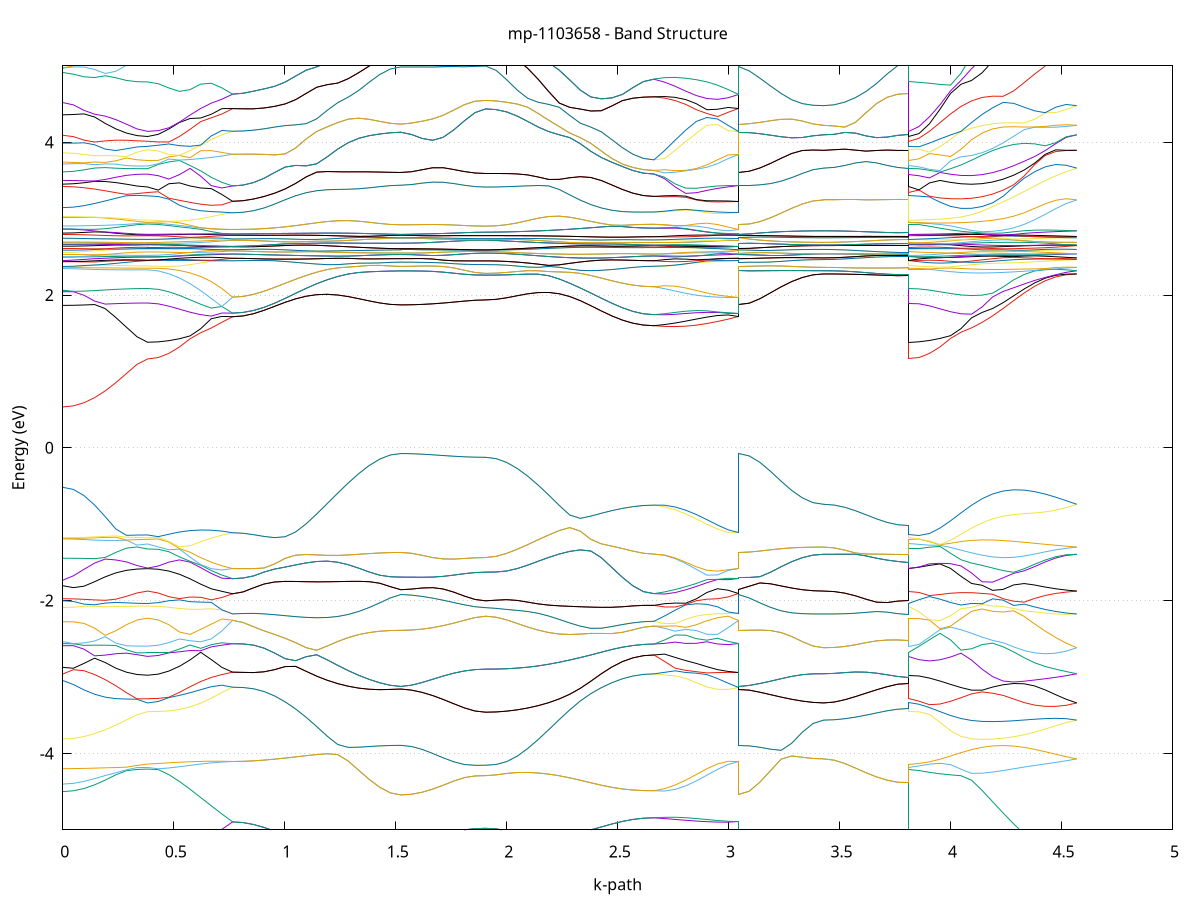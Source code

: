 set title 'mp-1103658 - Band Structure'
set xlabel 'k-path'
set ylabel 'Energy (eV)'
set grid y
set yrange [-5:5]
set terminal png size 800,600
set output 'mp-1103658_bands_gnuplot.png'
plot '-' using 1:2 with lines notitle, '-' using 1:2 with lines notitle, '-' using 1:2 with lines notitle, '-' using 1:2 with lines notitle, '-' using 1:2 with lines notitle, '-' using 1:2 with lines notitle, '-' using 1:2 with lines notitle, '-' using 1:2 with lines notitle, '-' using 1:2 with lines notitle, '-' using 1:2 with lines notitle, '-' using 1:2 with lines notitle, '-' using 1:2 with lines notitle, '-' using 1:2 with lines notitle, '-' using 1:2 with lines notitle, '-' using 1:2 with lines notitle, '-' using 1:2 with lines notitle, '-' using 1:2 with lines notitle, '-' using 1:2 with lines notitle, '-' using 1:2 with lines notitle, '-' using 1:2 with lines notitle, '-' using 1:2 with lines notitle, '-' using 1:2 with lines notitle, '-' using 1:2 with lines notitle, '-' using 1:2 with lines notitle, '-' using 1:2 with lines notitle, '-' using 1:2 with lines notitle, '-' using 1:2 with lines notitle, '-' using 1:2 with lines notitle, '-' using 1:2 with lines notitle, '-' using 1:2 with lines notitle, '-' using 1:2 with lines notitle, '-' using 1:2 with lines notitle, '-' using 1:2 with lines notitle, '-' using 1:2 with lines notitle, '-' using 1:2 with lines notitle, '-' using 1:2 with lines notitle, '-' using 1:2 with lines notitle, '-' using 1:2 with lines notitle, '-' using 1:2 with lines notitle, '-' using 1:2 with lines notitle, '-' using 1:2 with lines notitle, '-' using 1:2 with lines notitle, '-' using 1:2 with lines notitle, '-' using 1:2 with lines notitle, '-' using 1:2 with lines notitle, '-' using 1:2 with lines notitle, '-' using 1:2 with lines notitle, '-' using 1:2 with lines notitle, '-' using 1:2 with lines notitle, '-' using 1:2 with lines notitle, '-' using 1:2 with lines notitle, '-' using 1:2 with lines notitle, '-' using 1:2 with lines notitle, '-' using 1:2 with lines notitle, '-' using 1:2 with lines notitle, '-' using 1:2 with lines notitle, '-' using 1:2 with lines notitle, '-' using 1:2 with lines notitle, '-' using 1:2 with lines notitle, '-' using 1:2 with lines notitle, '-' using 1:2 with lines notitle, '-' using 1:2 with lines notitle, '-' using 1:2 with lines notitle, '-' using 1:2 with lines notitle, '-' using 1:2 with lines notitle, '-' using 1:2 with lines notitle, '-' using 1:2 with lines notitle, '-' using 1:2 with lines notitle, '-' using 1:2 with lines notitle, '-' using 1:2 with lines notitle, '-' using 1:2 with lines notitle, '-' using 1:2 with lines notitle, '-' using 1:2 with lines notitle, '-' using 1:2 with lines notitle, '-' using 1:2 with lines notitle, '-' using 1:2 with lines notitle, '-' using 1:2 with lines notitle, '-' using 1:2 with lines notitle, '-' using 1:2 with lines notitle, '-' using 1:2 with lines notitle, '-' using 1:2 with lines notitle, '-' using 1:2 with lines notitle, '-' using 1:2 with lines notitle, '-' using 1:2 with lines notitle, '-' using 1:2 with lines notitle, '-' using 1:2 with lines notitle, '-' using 1:2 with lines notitle, '-' using 1:2 with lines notitle, '-' using 1:2 with lines notitle, '-' using 1:2 with lines notitle, '-' using 1:2 with lines notitle, '-' using 1:2 with lines notitle, '-' using 1:2 with lines notitle, '-' using 1:2 with lines notitle, '-' using 1:2 with lines notitle, '-' using 1:2 with lines notitle
0.000000 -32.021028
0.047765 -32.020928
0.095530 -32.020628
0.143295 -32.020228
0.191060 -32.019728
0.238824 -32.019228
0.286589 -32.018728
0.334354 -32.018328
0.382119 -32.018128
0.382119 -32.018128
0.429950 -32.017928
0.477781 -32.017128
0.525612 -32.015728
0.573443 -32.014028
0.621274 -32.011828
0.669105 -32.009328
0.716936 -32.006628
0.764767 -32.003728
0.764767 -32.003728
0.764767 -32.003728
0.764767 -32.003728
0.812175 -32.003428
0.859583 -32.002728
0.906991 -32.001628
0.954398 -32.000028
1.001806 -31.998228
1.049214 -31.996028
1.096622 -31.993628
1.144029 -31.991228
1.191437 -31.988728
1.238845 -31.986328
1.286253 -31.984128
1.333660 -31.982128
1.381068 -31.980528
1.428476 -31.979228
1.475884 -31.978528
1.523291 -31.978228
1.523291 -31.978228
1.523291 -31.978228
1.523291 -31.978228
1.571010 -31.978228
1.618729 -31.978228
1.666448 -31.978128
1.714166 -31.978128
1.761885 -31.978028
1.809604 -31.978028
1.857322 -31.977928
1.905041 -31.977928
1.905041 -31.977928
1.952449 -31.978328
1.999857 -31.979228
2.047264 -31.980728
2.094672 -31.982628
2.142080 -31.984828
2.189488 -31.987328
2.236895 -31.989928
2.284303 -31.992528
2.331711 -31.995128
2.379119 -31.997628
2.426526 -31.999928
2.473934 -32.001928
2.521342 -32.003528
2.568750 -32.004728
2.616157 -32.005428
2.663565 -32.005728
2.663565 -32.005728
2.711284 -32.005728
2.759003 -32.005528
2.806721 -32.005328
2.854440 -32.004928
2.902159 -32.004528
2.949877 -32.004228
2.997596 -32.003828
3.045315 -32.003728
3.045315 -31.978228
3.093146 -31.979628
3.140977 -31.981728
3.188808 -31.983728
3.236639 -31.985428
3.284470 -31.986928
3.332301 -31.988028
3.380132 -31.988728
3.427963 -31.988928
3.427963 -31.988928
3.475728 -31.988928
3.523493 -31.988928
3.571258 -31.988928
3.619022 -31.988928
3.666787 -31.988928
3.714552 -31.988928
3.762317 -31.988928
3.810082 -31.988928
3.810082 -32.018128
3.857490 -32.017928
3.904897 -32.017128
3.952305 -32.015928
3.999713 -32.014228
4.047121 -32.012228
4.094529 -32.009828
4.141936 -32.007328
4.189344 -32.004628
4.236752 -32.001828
4.284160 -31.999128
4.331567 -31.996628
4.378975 -31.994328
4.426383 -31.992428
4.473791 -31.990828
4.521198 -31.989628
4.568606 -31.988928
e
0.000000 -32.005928
0.047765 -32.006028
0.095530 -32.006228
0.143295 -32.006628
0.191060 -32.007128
0.238824 -32.007728
0.286589 -32.008228
0.334354 -32.008628
0.382119 -32.008728
0.382119 -32.008728
0.429950 -32.008528
0.477781 -32.007828
0.525612 -32.006728
0.573443 -32.005328
0.621274 -32.003528
0.669105 -32.001428
0.716936 -32.000728
0.764767 -32.003628
0.764767 -32.003628
0.764767 -32.003728
0.764767 -32.003728
0.812175 -32.003428
0.859583 -32.002728
0.906991 -32.001628
0.954398 -32.000028
1.001806 -31.998228
1.049214 -31.996028
1.096622 -31.993628
1.144029 -31.991228
1.191437 -31.988728
1.238845 -31.986328
1.286253 -31.984128
1.333660 -31.982128
1.381068 -31.980528
1.428476 -31.979228
1.475884 -31.978528
1.523291 -31.978228
1.523291 -31.978228
1.523291 -31.978228
1.523291 -31.978228
1.571010 -31.978228
1.618729 -31.978228
1.666448 -31.978128
1.714166 -31.978128
1.761885 -31.978028
1.809604 -31.978028
1.857322 -31.977928
1.905041 -31.977928
1.905041 -31.977928
1.952449 -31.978328
1.999857 -31.979228
2.047264 -31.980728
2.094672 -31.982628
2.142080 -31.984828
2.189488 -31.987328
2.236895 -31.989928
2.284303 -31.992528
2.331711 -31.995128
2.379119 -31.997628
2.426526 -31.999928
2.473934 -32.001928
2.521342 -32.003528
2.568750 -32.004728
2.616157 -32.005428
2.663565 -32.005728
2.663565 -32.005728
2.711284 -32.005528
2.759003 -32.005328
2.806721 -32.005028
2.854440 -32.004628
2.902159 -32.004228
2.949877 -32.003928
2.997596 -32.003728
3.045315 -32.003628
3.045315 -31.978228
3.093146 -31.979628
3.140977 -31.981728
3.188808 -31.983728
3.236639 -31.985428
3.284470 -31.986928
3.332301 -31.988028
3.380132 -31.988728
3.427963 -31.988928
3.427963 -31.988928
3.475728 -31.988928
3.523493 -31.988928
3.571258 -31.988928
3.619022 -31.988928
3.666787 -31.988928
3.714552 -31.988928
3.762317 -31.988928
3.810082 -31.988928
3.810082 -32.008728
3.857490 -32.008528
3.904897 -32.007928
3.952305 -32.006928
3.999713 -32.005528
4.047121 -32.003928
4.094529 -32.002028
4.141936 -31.999928
4.189344 -31.997828
4.236752 -31.995828
4.284160 -31.993828
4.331567 -31.992128
4.378975 -31.990728
4.426383 -31.989628
4.473791 -31.988928
4.521198 -31.988628
4.568606 -31.988928
e
0.000000 -31.987428
0.047765 -31.987428
0.095530 -31.987428
0.143295 -31.987528
0.191060 -31.987628
0.238824 -31.987628
0.286589 -31.987728
0.334354 -31.987728
0.382119 -31.987728
0.382119 -31.987728
0.429950 -31.988128
0.477781 -31.989228
0.525612 -31.990828
0.573443 -31.992828
0.621274 -31.995228
0.669105 -31.997928
0.716936 -31.999228
0.764767 -31.997028
0.764767 -31.997028
0.764767 -31.996928
0.764767 -31.996928
0.812175 -31.996728
0.859583 -31.996128
0.906991 -31.995128
0.954398 -31.993728
1.001806 -31.992128
1.049214 -31.990228
1.096622 -31.988228
1.144029 -31.986128
1.191437 -31.984028
1.238845 -31.982028
1.286253 -31.980228
1.333660 -31.978628
1.381068 -31.977328
1.428476 -31.976428
1.475884 -31.975828
1.523291 -31.975628
1.523291 -31.975628
1.523291 -31.975628
1.523291 -31.975628
1.571010 -31.975628
1.618729 -31.975728
1.666448 -31.975728
1.714166 -31.975828
1.761885 -31.975828
1.809604 -31.975928
1.857322 -31.975928
1.905041 -31.975928
1.905041 -31.975928
1.952449 -31.976028
1.999857 -31.976428
2.047264 -31.977128
2.094672 -31.978128
2.142080 -31.979428
2.189488 -31.981128
2.236895 -31.982928
2.284303 -31.984828
2.331711 -31.986728
2.379119 -31.988628
2.426526 -31.990428
2.473934 -31.991928
2.521342 -31.993228
2.568750 -31.994128
2.616157 -31.994728
2.663565 -31.994928
2.663565 -31.994928
2.711284 -31.995028
2.759003 -31.995328
2.806721 -31.995628
2.854440 -31.996028
2.902159 -31.996428
2.949877 -31.996728
2.997596 -31.996928
3.045315 -31.997028
3.045315 -31.975628
3.093146 -31.974228
3.140977 -31.972228
3.188808 -31.970128
3.236639 -31.968428
3.284470 -31.966928
3.332301 -31.965828
3.380132 -31.965128
3.427963 -31.964928
3.427963 -31.964928
3.475728 -31.964928
3.523493 -31.964928
3.571258 -31.964928
3.619022 -31.964928
3.666787 -31.964928
3.714552 -31.964928
3.762317 -31.964928
3.810082 -31.964928
3.810082 -31.987728
3.857490 -31.987528
3.904897 -31.986828
3.952305 -31.985828
3.999713 -31.984428
4.047121 -31.982728
4.094529 -31.980728
4.141936 -31.978628
4.189344 -31.976428
4.236752 -31.974228
4.284160 -31.972128
4.331567 -31.970128
4.378975 -31.968428
4.426383 -31.966928
4.473791 -31.965828
4.521198 -31.965128
4.568606 -31.964928
e
0.000000 -31.986828
0.047765 -31.986728
0.095530 -31.986728
0.143295 -31.986728
0.191060 -31.986628
0.238824 -31.986528
0.286589 -31.986528
0.334354 -31.986528
0.382119 -31.986528
0.382119 -31.986528
0.429950 -31.986628
0.477781 -31.987028
0.525612 -31.987828
0.573443 -31.989128
0.621274 -31.990728
0.669105 -31.992628
0.716936 -31.994728
0.764767 -31.996928
0.764767 -31.996928
0.764767 -31.996928
0.764767 -31.996928
0.812175 -31.996728
0.859583 -31.996128
0.906991 -31.995128
0.954398 -31.993728
1.001806 -31.992128
1.049214 -31.990228
1.096622 -31.988228
1.144029 -31.986128
1.191437 -31.984028
1.238845 -31.982028
1.286253 -31.980228
1.333660 -31.978628
1.381068 -31.977328
1.428476 -31.976428
1.475884 -31.975828
1.523291 -31.975628
1.523291 -31.975628
1.523291 -31.975628
1.523291 -31.975628
1.571010 -31.975628
1.618729 -31.975728
1.666448 -31.975728
1.714166 -31.975828
1.761885 -31.975828
1.809604 -31.975928
1.857322 -31.975928
1.905041 -31.975928
1.905041 -31.975928
1.952449 -31.976028
1.999857 -31.976428
2.047264 -31.977128
2.094672 -31.978128
2.142080 -31.979428
2.189488 -31.981128
2.236895 -31.982928
2.284303 -31.984828
2.331711 -31.986728
2.379119 -31.988628
2.426526 -31.990428
2.473934 -31.991928
2.521342 -31.993228
2.568750 -31.994128
2.616157 -31.994728
2.663565 -31.994928
2.663565 -31.994928
2.711284 -31.994928
2.759003 -31.995128
2.806721 -31.995328
2.854440 -31.995628
2.902159 -31.996028
2.949877 -31.996428
2.997596 -31.996728
3.045315 -31.996928
3.045315 -31.975628
3.093146 -31.974228
3.140977 -31.972228
3.188808 -31.970128
3.236639 -31.968428
3.284470 -31.966928
3.332301 -31.965828
3.380132 -31.965128
3.427963 -31.964928
3.427963 -31.964928
3.475728 -31.964928
3.523493 -31.964928
3.571258 -31.964928
3.619022 -31.964928
3.666787 -31.964928
3.714552 -31.964928
3.762317 -31.964928
3.810082 -31.964928
3.810082 -31.986528
3.857490 -31.986328
3.904897 -31.985628
3.952305 -31.984628
3.999713 -31.983328
4.047121 -31.981628
4.094529 -31.979828
4.141936 -31.977728
4.189344 -31.975628
4.236752 -31.973528
4.284160 -31.971428
4.331567 -31.969628
4.378975 -31.967928
4.426383 -31.966628
4.473791 -31.965628
4.521198 -31.965028
4.568606 -31.964928
e
0.000000 -16.625128
0.047765 -16.620928
0.095530 -16.608328
0.143295 -16.587928
0.191060 -16.560828
0.238824 -16.541228
0.286589 -16.557828
0.334354 -16.568128
0.382119 -16.571628
0.382119 -16.571628
0.429950 -16.568328
0.477781 -16.558828
0.525612 -16.543828
0.573443 -16.524628
0.621274 -16.503328
0.669105 -16.482028
0.716936 -16.463528
0.764767 -16.449628
0.764767 -16.449628
0.764767 -16.449428
0.764767 -16.449428
0.812175 -16.448428
0.859583 -16.445428
0.906991 -16.440828
0.954398 -16.435428
1.001806 -16.430028
1.049214 -16.425728
1.096622 -16.423728
1.144029 -16.425128
1.191437 -16.430328
1.238845 -16.439028
1.286253 -16.450428
1.333660 -16.462928
1.381068 -16.474728
1.428476 -16.484428
1.475884 -16.490728
1.523291 -16.492828
1.523291 -16.492828
1.523291 -16.492828
1.523291 -16.492828
1.571010 -16.490528
1.618729 -16.483628
1.666448 -16.472828
1.714166 -16.459128
1.761885 -16.444028
1.809604 -16.429728
1.857322 -16.419228
1.905041 -16.415328
1.905041 -16.415328
1.952449 -16.412828
1.999857 -16.405828
2.047264 -16.395528
2.094672 -16.384028
2.142080 -16.374328
2.189488 -16.369328
2.236895 -16.370928
2.284303 -16.379128
2.331711 -16.391928
2.379119 -16.407128
2.426526 -16.422628
2.473934 -16.437128
2.521342 -16.449328
2.568750 -16.458628
2.616157 -16.464328
2.663565 -16.466328
2.663565 -16.466328
2.711284 -16.481328
2.759003 -16.492328
2.806721 -16.498328
2.854440 -16.498828
2.902159 -16.493828
2.949877 -16.483428
2.997596 -16.468328
3.045315 -16.449628
3.045315 -16.492828
3.093146 -16.495528
3.140977 -16.502828
3.188808 -16.512528
3.236639 -16.522928
3.284470 -16.532228
3.332301 -16.539528
3.380132 -16.544128
3.427963 -16.545728
3.427963 -16.545728
3.475728 -16.543028
3.523493 -16.534928
3.571258 -16.522128
3.619022 -16.505528
3.666787 -16.486728
3.714552 -16.468228
3.762317 -16.453928
3.810082 -16.448328
3.810082 -16.571628
3.857490 -16.569328
3.904897 -16.562328
3.952305 -16.551028
3.999713 -16.536028
4.047121 -16.518228
4.094529 -16.498928
4.141936 -16.480328
4.189344 -16.465828
4.236752 -16.459328
4.284160 -16.471628
4.331567 -16.489428
4.378975 -16.507828
4.426383 -16.524328
4.473791 -16.536928
4.521198 -16.544328
4.568606 -16.545728
e
0.000000 -16.434628
0.047765 -16.444228
0.095530 -16.466828
0.143295 -16.493428
0.191060 -16.519228
0.238824 -16.529028
0.286589 -16.496228
0.334354 -16.469228
0.382119 -16.458228
0.382119 -16.458228
0.429950 -16.457128
0.477781 -16.454028
0.525612 -16.449528
0.573443 -16.444528
0.621274 -16.440328
0.669105 -16.438628
0.716936 -16.441228
0.764767 -16.449228
0.764767 -16.449228
0.764767 -16.449428
0.764767 -16.449428
0.812175 -16.448428
0.859583 -16.445428
0.906991 -16.440828
0.954398 -16.435428
1.001806 -16.430028
1.049214 -16.425728
1.096622 -16.423728
1.144029 -16.425128
1.191437 -16.430328
1.238845 -16.439028
1.286253 -16.450428
1.333660 -16.462928
1.381068 -16.474728
1.428476 -16.484428
1.475884 -16.490728
1.523291 -16.492828
1.523291 -16.492828
1.523291 -16.492828
1.523291 -16.492828
1.571010 -16.490528
1.618729 -16.483628
1.666448 -16.472828
1.714166 -16.459128
1.761885 -16.444028
1.809604 -16.429728
1.857322 -16.419228
1.905041 -16.415228
1.905041 -16.415328
1.952449 -16.412828
1.999857 -16.405828
2.047264 -16.395528
2.094672 -16.384028
2.142080 -16.374328
2.189488 -16.369328
2.236895 -16.370928
2.284303 -16.379128
2.331711 -16.391928
2.379119 -16.407128
2.426526 -16.422628
2.473934 -16.437128
2.521342 -16.449328
2.568750 -16.458628
2.616157 -16.464328
2.663565 -16.466328
2.663565 -16.466328
2.711284 -16.448328
2.759003 -16.429528
2.806721 -16.412728
2.854440 -16.401928
2.902159 -16.401128
2.949877 -16.411528
2.997596 -16.429128
3.045315 -16.449228
3.045315 -16.492828
3.093146 -16.495528
3.140977 -16.502728
3.188808 -16.512528
3.236639 -16.522928
3.284470 -16.532228
3.332301 -16.539528
3.380132 -16.544128
3.427963 -16.545728
3.427963 -16.545728
3.475728 -16.543028
3.523493 -16.534928
3.571258 -16.522128
3.619022 -16.505528
3.666787 -16.486728
3.714552 -16.468228
3.762317 -16.453928
3.810082 -16.448328
3.810082 -16.458228
3.857490 -16.457328
3.904897 -16.454728
3.952305 -16.450928
3.999713 -16.446528
4.047121 -16.442428
4.094529 -16.440028
4.141936 -16.440928
4.189344 -16.446228
4.236752 -16.456628
4.284160 -16.463428
4.331567 -16.476928
4.378975 -16.495228
4.426383 -16.513928
4.473791 -16.529728
4.521198 -16.540728
4.568606 -16.545728
e
0.000000 -16.366128
0.047765 -16.364928
0.095530 -16.364528
0.143295 -16.367728
0.191060 -16.373328
0.238824 -16.379728
0.286589 -16.385228
0.334354 -16.388928
0.382119 -16.390228
0.382119 -16.390228
0.429950 -16.385628
0.477781 -16.371928
0.525612 -16.349628
0.573443 -16.320028
0.621274 -16.284728
0.669105 -16.246328
0.716936 -16.209128
0.764767 -16.178228
0.764767 -16.178228
0.764767 -16.178128
0.764767 -16.178128
0.812175 -16.176828
0.859583 -16.173128
0.906991 -16.167228
0.954398 -16.159428
1.001806 -16.150428
1.049214 -16.141228
1.096622 -16.133428
1.144029 -16.129828
1.191437 -16.134128
1.238845 -16.148528
1.286253 -16.170428
1.333660 -16.194528
1.381068 -16.216628
1.428476 -16.233828
1.475884 -16.244728
1.523291 -16.248428
1.523291 -16.248428
1.523291 -16.248428
1.523291 -16.248428
1.571010 -16.248228
1.618729 -16.247828
1.666448 -16.247428
1.714166 -16.247728
1.761885 -16.249028
1.809604 -16.251328
1.857322 -16.253828
1.905041 -16.254828
1.905041 -16.254828
1.952449 -16.251428
1.999857 -16.241328
2.047264 -16.225328
2.094672 -16.204728
2.142080 -16.181628
2.189488 -16.158128
2.236895 -16.136128
2.284303 -16.117328
2.331711 -16.103528
2.379119 -16.095628
2.426526 -16.093228
2.473934 -16.094628
2.521342 -16.097828
2.568750 -16.101128
2.616157 -16.103528
2.663565 -16.104328
2.663565 -16.104328
2.711284 -16.120228
2.759003 -16.144928
2.806721 -16.171428
2.854440 -16.192928
2.902159 -16.204228
2.949877 -16.203528
2.997596 -16.193428
3.045315 -16.178228
3.045315 -16.248428
3.093146 -16.244228
3.140977 -16.232728
3.188808 -16.216528
3.236639 -16.198628
3.284470 -16.182028
3.332301 -16.169428
3.380132 -16.162528
3.427963 -16.160628
3.427963 -16.160628
3.475728 -16.166328
3.523493 -16.180128
3.571258 -16.197628
3.619022 -16.216828
3.666787 -16.236428
3.714552 -16.254628
3.762317 -16.268528
3.810082 -16.273828
3.810082 -16.390228
3.857490 -16.387828
3.904897 -16.380628
3.952305 -16.369028
3.999713 -16.353228
4.047121 -16.333928
4.094529 -16.311628
4.141936 -16.286928
4.189344 -16.260828
4.236752 -16.234228
4.284160 -16.220628
4.331567 -16.208328
4.378975 -16.190128
4.426383 -16.171228
4.473791 -16.160728
4.521198 -16.161928
4.568606 -16.160628
e
0.000000 -16.160928
0.047765 -16.152228
0.095530 -16.128628
0.143295 -16.095828
0.191060 -16.059728
0.238824 -16.042428
0.286589 -16.094828
0.334354 -16.134428
0.382119 -16.149828
0.382119 -16.149828
0.429950 -16.149328
0.477781 -16.148028
0.525612 -16.146128
0.573443 -16.144528
0.621274 -16.144428
0.669105 -16.147828
0.716936 -16.157928
0.764767 -16.178028
0.764767 -16.178028
0.764767 -16.178128
0.764767 -16.178128
0.812175 -16.176828
0.859583 -16.173128
0.906991 -16.167228
0.954398 -16.159428
1.001806 -16.150428
1.049214 -16.141228
1.096622 -16.133428
1.144029 -16.129828
1.191437 -16.134128
1.238845 -16.148528
1.286253 -16.170428
1.333660 -16.194528
1.381068 -16.216628
1.428476 -16.233828
1.475884 -16.244728
1.523291 -16.248428
1.523291 -16.248428
1.523291 -16.248428
1.523291 -16.248428
1.571010 -16.248228
1.618729 -16.247828
1.666448 -16.247428
1.714166 -16.247728
1.761885 -16.249028
1.809604 -16.251328
1.857322 -16.253828
1.905041 -16.254828
1.905041 -16.254828
1.952449 -16.251428
1.999857 -16.241328
2.047264 -16.225328
2.094672 -16.204728
2.142080 -16.181628
2.189488 -16.158128
2.236895 -16.136128
2.284303 -16.117328
2.331711 -16.103528
2.379119 -16.095628
2.426526 -16.093228
2.473934 -16.094628
2.521342 -16.097828
2.568750 -16.101128
2.616157 -16.103528
2.663565 -16.104328
2.663565 -16.104328
2.711284 -16.097928
2.759003 -16.097728
2.806721 -16.102628
2.854440 -16.112528
2.902159 -16.126328
2.949877 -16.142928
2.997596 -16.160728
3.045315 -16.178028
3.045315 -16.248428
3.093146 -16.244228
3.140977 -16.232728
3.188808 -16.216528
3.236639 -16.198628
3.284470 -16.182028
3.332301 -16.169428
3.380132 -16.162528
3.427963 -16.160628
3.427963 -16.160628
3.475728 -16.166328
3.523493 -16.180128
3.571258 -16.197628
3.619022 -16.216828
3.666787 -16.236428
3.714552 -16.254628
3.762317 -16.268528
3.810082 -16.273828
3.810082 -16.149828
3.857490 -16.150428
3.904897 -16.152528
3.952305 -16.156428
3.999713 -16.163028
4.047121 -16.172728
4.094529 -16.185828
4.141936 -16.201028
4.189344 -16.215128
4.236752 -16.222928
4.284160 -16.208428
4.331567 -16.185428
4.378975 -16.168228
4.426383 -16.160628
4.473791 -16.158628
4.521198 -16.157328
4.568606 -16.160628
e
0.000000 -15.957928
0.047765 -15.955928
0.095530 -15.950228
0.143295 -15.942328
0.191060 -15.986428
0.238824 -16.024828
0.286589 -15.994628
0.334354 -15.972428
0.382119 -15.963528
0.382119 -15.963528
0.429950 -15.965328
0.477781 -15.970428
0.525612 -15.977928
0.573443 -15.986428
0.621274 -15.993828
0.669105 -15.997628
0.716936 -15.994328
0.764767 -15.979928
0.764767 -15.979928
0.764767 -15.979928
0.764767 -15.979928
0.812175 -15.978828
0.859583 -15.975828
0.906991 -15.971028
0.954398 -15.964828
1.001806 -15.957828
1.049214 -15.950728
1.096622 -15.944328
1.144029 -15.942728
1.191437 -15.960528
1.238845 -15.970828
1.286253 -15.970228
1.333660 -15.962628
1.381068 -15.951828
1.428476 -15.940428
1.475884 -15.930728
1.523291 -15.926328
1.523291 -15.926328
1.523291 -15.926328
1.523291 -15.926328
1.571010 -15.930728
1.618729 -15.941328
1.666448 -15.955728
1.714166 -15.971828
1.761885 -15.987628
1.809604 -16.000928
1.857322 -16.009828
1.905041 -16.012928
1.905041 -16.012928
1.952449 -16.016028
1.999857 -16.024228
2.047264 -16.034428
2.094672 -16.042828
2.142080 -16.046028
2.189488 -16.042528
2.236895 -16.034828
2.284303 -16.030228
2.331711 -16.032128
2.379119 -16.037928
2.426526 -16.044628
2.473934 -16.050828
2.521342 -16.055828
2.568750 -16.059628
2.616157 -16.061928
2.663565 -16.062728
2.663565 -16.062728
2.711284 -16.075228
2.759003 -16.078428
2.806721 -16.074528
2.854440 -16.064628
2.902159 -16.049228
2.949877 -16.028828
2.997596 -16.004928
3.045315 -15.979928
3.045315 -15.926328
3.093146 -15.948928
3.140977 -15.983928
3.188808 -16.018028
3.236639 -16.048028
3.284470 -16.071828
3.332301 -16.088028
3.380132 -16.096428
3.427963 -16.098728
3.427963 -16.098728
3.475728 -16.094128
3.523493 -16.083728
3.571258 -16.072128
3.619022 -16.061328
3.666787 -16.052628
3.714552 -16.046428
3.762317 -16.042928
3.810082 -16.041828
3.810082 -15.963528
3.857490 -15.962628
3.904897 -15.959828
3.952305 -15.955328
3.999713 -15.949428
4.047121 -15.944228
4.094529 -15.963128
4.141936 -15.989028
4.189344 -16.017328
4.236752 -16.044028
4.284160 -16.067428
4.331567 -16.086328
4.378975 -16.098628
4.426383 -16.101728
4.473791 -16.105828
4.521198 -16.104728
4.568606 -16.098728
e
0.000000 -15.851728
0.047765 -15.861828
0.095530 -15.890628
0.143295 -15.933828
0.191060 -15.934028
0.238824 -15.927328
0.286589 -15.923828
0.334354 -15.924128
0.382119 -15.925428
0.382119 -15.925428
0.429950 -15.925728
0.477781 -15.926528
0.525612 -15.927528
0.573443 -15.928028
0.621274 -15.927028
0.669105 -15.922828
0.716936 -15.951928
0.764767 -15.979828
0.764767 -15.979828
0.764767 -15.979928
0.764767 -15.979928
0.812175 -15.978828
0.859583 -15.975828
0.906991 -15.971028
0.954398 -15.964828
1.001806 -15.957828
1.049214 -15.950728
1.096622 -15.944328
1.144029 -15.942728
1.191437 -15.960528
1.238845 -15.970828
1.286253 -15.970228
1.333660 -15.962628
1.381068 -15.951828
1.428476 -15.940428
1.475884 -15.930728
1.523291 -15.926328
1.523291 -15.926328
1.523291 -15.926328
1.523291 -15.926328
1.571010 -15.930728
1.618729 -15.941328
1.666448 -15.955728
1.714166 -15.971828
1.761885 -15.987628
1.809604 -16.000928
1.857322 -16.009828
1.905041 -16.012928
1.905041 -16.012928
1.952449 -16.016028
1.999857 -16.024228
2.047264 -16.034428
2.094672 -16.042828
2.142080 -16.046028
2.189488 -16.042528
2.236895 -16.034828
2.284303 -16.030228
2.331711 -16.032128
2.379119 -16.037928
2.426526 -16.044628
2.473934 -16.050828
2.521342 -16.055828
2.568750 -16.059628
2.616157 -16.061928
2.663565 -16.062728
2.663565 -16.062728
2.711284 -16.043428
2.759003 -16.023228
2.806721 -16.003528
2.854440 -15.984428
2.902159 -15.966328
2.949877 -15.953228
2.997596 -15.958428
3.045315 -15.979828
3.045315 -15.926328
3.093146 -15.948928
3.140977 -15.983928
3.188808 -16.018028
3.236639 -16.048028
3.284470 -16.071828
3.332301 -16.088028
3.380132 -16.096428
3.427963 -16.098728
3.427963 -16.098728
3.475728 -16.094128
3.523493 -16.083728
3.571258 -16.072128
3.619022 -16.061328
3.666787 -16.052628
3.714552 -16.046428
3.762317 -16.042928
3.810082 -16.041828
3.810082 -15.925428
3.857490 -15.925628
3.904897 -15.926328
3.952305 -15.928428
3.999713 -15.933428
4.047121 -15.942428
4.094529 -15.934928
4.141936 -15.928328
4.189344 -15.932028
4.236752 -15.963828
4.284160 -16.001728
4.331567 -16.037628
4.378975 -16.068928
4.426383 -16.093028
4.473791 -16.098428
4.521198 -16.096228
4.568606 -16.098728
e
0.000000 -15.748728
0.047765 -15.748128
0.095530 -15.746728
0.143295 -15.744828
0.191060 -15.742528
0.238824 -15.740128
0.286589 -15.737728
0.334354 -15.735828
0.382119 -15.735128
0.382119 -15.735128
0.429950 -15.741928
0.477781 -15.761028
0.525612 -15.790428
0.573443 -15.827728
0.621274 -15.870128
0.669105 -15.913328
0.716936 -15.913828
0.764767 -15.898428
0.764767 -15.898428
0.764767 -15.898228
0.764767 -15.898228
0.812175 -15.897828
0.859583 -15.896728
0.906991 -15.895028
0.954398 -15.892928
1.001806 -15.891328
1.049214 -15.892828
1.096622 -15.907728
1.144029 -15.931228
1.191437 -15.930828
1.238845 -15.925528
1.286253 -15.918728
1.333660 -15.910528
1.381068 -15.902128
1.428476 -15.897128
1.475884 -15.898428
1.523291 -15.900428
1.523291 -15.900428
1.523291 -15.900428
1.523291 -15.900428
1.571010 -15.899328
1.618729 -15.898228
1.666448 -15.898728
1.714166 -15.901328
1.761885 -15.905128
1.809604 -15.909028
1.857322 -15.911828
1.905041 -15.912928
1.905041 -15.912928
1.952449 -15.913328
1.999857 -15.915328
2.047264 -15.919828
2.094672 -15.926728
2.142080 -15.934628
2.189488 -15.941028
2.236895 -15.941828
2.284303 -15.932428
2.331711 -15.913528
2.379119 -15.892528
2.426526 -15.875928
2.473934 -15.865828
2.521342 -15.860628
2.568750 -15.858028
2.616157 -15.856928
2.663565 -15.856628
2.663565 -15.856628
2.711284 -15.860828
2.759003 -15.866128
2.806721 -15.873228
2.854440 -15.883528
2.902159 -15.897228
2.949877 -15.911028
2.997596 -15.911028
3.045315 -15.898428
3.045315 -15.900428
3.093146 -15.895128
3.140977 -15.895528
3.188808 -15.899128
3.236639 -15.903528
3.284470 -15.907828
3.332301 -15.911428
3.380132 -15.913928
3.427963 -15.914828
3.427963 -15.914828
3.475728 -15.916428
3.523493 -15.921528
3.571258 -15.930528
3.619022 -15.942228
3.666787 -15.954728
3.714552 -15.965328
3.762317 -15.972228
3.810082 -15.974628
3.810082 -15.735128
3.857490 -15.734928
3.904897 -15.750128
3.952305 -15.774028
3.999713 -15.801528
4.047121 -15.827328
4.094529 -15.846428
4.141936 -15.878528
4.189344 -15.904228
4.236752 -15.904528
4.284160 -15.899328
4.331567 -15.910028
4.378975 -15.917428
4.426383 -15.920528
4.473791 -15.920728
4.521198 -15.918728
4.568606 -15.914828
e
0.000000 -15.734728
0.047765 -15.734428
0.095530 -15.733828
0.143295 -15.732728
0.191060 -15.731328
0.238824 -15.729928
0.286589 -15.728528
0.334354 -15.727328
0.382119 -15.726928
0.382119 -15.726928
0.429950 -15.726428
0.477781 -15.734728
0.525612 -15.755628
0.573443 -15.783728
0.621274 -15.815528
0.669105 -15.847328
0.716936 -15.875628
0.764767 -15.897928
0.764767 -15.897928
0.764767 -15.898228
0.764767 -15.898228
0.812175 -15.897828
0.859583 -15.896728
0.906991 -15.895028
0.954398 -15.892928
1.001806 -15.891328
1.049214 -15.892828
1.096622 -15.907728
1.144029 -15.931228
1.191437 -15.930828
1.238845 -15.925528
1.286253 -15.918728
1.333660 -15.910528
1.381068 -15.902128
1.428476 -15.897128
1.475884 -15.898428
1.523291 -15.900428
1.523291 -15.900428
1.523291 -15.900328
1.523291 -15.900428
1.571010 -15.899328
1.618729 -15.898228
1.666448 -15.898728
1.714166 -15.901328
1.761885 -15.905128
1.809604 -15.909028
1.857322 -15.911828
1.905041 -15.912928
1.905041 -15.912928
1.952449 -15.913328
1.999857 -15.915328
2.047264 -15.919828
2.094672 -15.926728
2.142080 -15.934628
2.189488 -15.941028
2.236895 -15.941828
2.284303 -15.932428
2.331711 -15.913528
2.379119 -15.892528
2.426526 -15.875928
2.473934 -15.865828
2.521342 -15.860628
2.568750 -15.858028
2.616157 -15.856928
2.663565 -15.856628
2.663565 -15.856628
2.711284 -15.853428
2.759003 -15.851628
2.806721 -15.852128
2.854440 -15.855528
2.902159 -15.862028
2.949877 -15.871628
2.997596 -15.883928
3.045315 -15.897928
3.045315 -15.900428
3.093146 -15.895128
3.140977 -15.895528
3.188808 -15.899128
3.236639 -15.903528
3.284470 -15.907828
3.332301 -15.911428
3.380132 -15.913928
3.427963 -15.914828
3.427963 -15.914828
3.475728 -15.916428
3.523493 -15.921528
3.571258 -15.930528
3.619022 -15.942228
3.666787 -15.954728
3.714552 -15.965328
3.762317 -15.972228
3.810082 -15.974628
3.810082 -15.726928
3.857490 -15.733528
3.904897 -15.738928
3.952305 -15.759828
3.999713 -15.786328
4.047121 -15.815628
4.094529 -15.846328
4.141936 -15.857928
4.189344 -15.865828
4.236752 -15.879728
4.284160 -15.897228
4.331567 -15.895528
4.378975 -15.895328
4.426383 -15.898628
4.473791 -15.903828
4.521198 -15.909528
4.568606 -15.914828
e
0.000000 -15.708728
0.047765 -15.709028
0.095530 -15.709928
0.143295 -15.711328
0.191060 -15.713128
0.238824 -15.715128
0.286589 -15.717228
0.334354 -15.718928
0.382119 -15.719528
0.382119 -15.719528
0.429950 -15.722928
0.477781 -15.725028
0.525612 -15.722728
0.573443 -15.719628
0.621274 -15.715828
0.669105 -15.711328
0.716936 -15.706528
0.764767 -15.701428
0.764767 -15.701428
0.764767 -15.701328
0.764767 -15.701328
0.812175 -15.706328
0.859583 -15.720928
0.906991 -15.744428
0.954398 -15.775128
1.001806 -15.810328
1.049214 -15.844728
1.096622 -15.864928
1.144029 -15.868128
1.191437 -15.867628
1.238845 -15.868528
1.286253 -15.871228
1.333660 -15.874628
1.381068 -15.877928
1.428476 -15.878728
1.475884 -15.874928
1.523291 -15.872328
1.523291 -15.872328
1.523291 -15.872328
1.523291 -15.872328
1.571010 -15.872628
1.618729 -15.873728
1.666448 -15.875428
1.714166 -15.877128
1.761885 -15.878328
1.809604 -15.878928
1.857322 -15.879328
1.905041 -15.879428
1.905041 -15.879428
1.952449 -15.879728
1.999857 -15.880528
2.047264 -15.881628
2.094672 -15.882828
2.142080 -15.883528
2.189488 -15.882428
2.236895 -15.877728
2.284303 -15.866928
2.331711 -15.848828
2.379119 -15.824328
2.426526 -15.796928
2.473934 -15.769628
2.521342 -15.744528
2.568750 -15.724228
2.616157 -15.711028
2.663565 -15.706528
2.663565 -15.706528
2.711284 -15.707228
2.759003 -15.707528
2.806721 -15.707428
2.854440 -15.706828
2.902159 -15.705828
2.949877 -15.704528
2.997596 -15.702928
3.045315 -15.701428
3.045315 -15.872328
3.093146 -15.870828
3.140977 -15.869428
3.188808 -15.868928
3.236639 -15.869428
3.284470 -15.870528
3.332301 -15.872028
3.380132 -15.873228
3.427963 -15.873728
3.427963 -15.873728
3.475728 -15.874828
3.523493 -15.877628
3.571258 -15.880428
3.619022 -15.882328
3.666787 -15.883328
3.714552 -15.883728
3.762317 -15.883928
3.810082 -15.883928
3.810082 -15.719528
3.857490 -15.723728
3.904897 -15.733228
3.952305 -15.734228
3.999713 -15.742328
4.047121 -15.767128
4.094529 -15.798228
4.141936 -15.826928
4.189344 -15.848328
4.236752 -15.862628
4.284160 -15.871528
4.331567 -15.876328
4.378975 -15.877528
4.426383 -15.876328
4.473791 -15.874828
4.521198 -15.874028
4.568606 -15.873728
e
0.000000 -15.704228
0.047765 -15.704728
0.095530 -15.705928
0.143295 -15.708028
0.191060 -15.710528
0.238824 -15.713328
0.286589 -15.716028
0.334354 -15.718128
0.382119 -15.718928
0.382119 -15.718928
0.429950 -15.718428
0.477781 -15.716928
0.525612 -15.714428
0.573443 -15.711128
0.621274 -15.707028
0.669105 -15.702428
0.716936 -15.697428
0.764767 -15.701328
0.764767 -15.701328
0.764767 -15.701328
0.764767 -15.701328
0.812175 -15.706328
0.859583 -15.720928
0.906991 -15.744428
0.954398 -15.775128
1.001806 -15.810328
1.049214 -15.844728
1.096622 -15.864928
1.144029 -15.868128
1.191437 -15.867628
1.238845 -15.868528
1.286253 -15.871228
1.333660 -15.874628
1.381068 -15.877928
1.428476 -15.878728
1.475884 -15.874928
1.523291 -15.872328
1.523291 -15.872328
1.523291 -15.872328
1.523291 -15.872328
1.571010 -15.872628
1.618729 -15.873728
1.666448 -15.875428
1.714166 -15.877128
1.761885 -15.878328
1.809604 -15.878928
1.857322 -15.879328
1.905041 -15.879428
1.905041 -15.879428
1.952449 -15.879728
1.999857 -15.880528
2.047264 -15.881628
2.094672 -15.882828
2.142080 -15.883528
2.189488 -15.882428
2.236895 -15.877728
2.284303 -15.866928
2.331711 -15.848828
2.379119 -15.824328
2.426526 -15.796928
2.473934 -15.769628
2.521342 -15.744528
2.568750 -15.724228
2.616157 -15.711028
2.663565 -15.706528
2.663565 -15.706528
2.711284 -15.705628
2.759003 -15.704528
2.806721 -15.703428
2.854440 -15.702228
2.902159 -15.701028
2.949877 -15.700128
2.997596 -15.700228
3.045315 -15.701328
3.045315 -15.872328
3.093146 -15.870828
3.140977 -15.869428
3.188808 -15.868928
3.236639 -15.869428
3.284470 -15.870528
3.332301 -15.872028
3.380132 -15.873228
3.427963 -15.873728
3.427963 -15.873728
3.475728 -15.874828
3.523493 -15.877628
3.571258 -15.880428
3.619022 -15.882328
3.666787 -15.883328
3.714552 -15.883728
3.762317 -15.883928
3.810082 -15.883928
3.810082 -15.718928
3.857490 -15.718828
3.904897 -15.719828
3.952305 -15.725528
3.999713 -15.740028
4.047121 -15.763128
4.094529 -15.791128
4.141936 -15.820328
4.189344 -15.846628
4.236752 -15.860728
4.284160 -15.864828
4.331567 -15.867428
4.378975 -15.869628
4.426383 -15.871628
4.473791 -15.872928
4.521198 -15.873528
4.568606 -15.873728
e
0.000000 -15.663728
0.047765 -15.663828
0.095530 -15.664128
0.143295 -15.664528
0.191060 -15.665028
0.238824 -15.665528
0.286589 -15.665928
0.334354 -15.666228
0.382119 -15.666328
0.382119 -15.666328
0.429950 -15.668028
0.477781 -15.672028
0.525612 -15.676628
0.573443 -15.681228
0.621274 -15.686028
0.669105 -15.691028
0.716936 -15.696128
0.764767 -15.692128
0.764767 -15.692128
0.764767 -15.692028
0.764767 -15.692028
0.812175 -15.696128
0.859583 -15.707628
0.906991 -15.725528
0.954398 -15.747928
1.001806 -15.772428
1.049214 -15.796728
1.096622 -15.818128
1.144029 -15.834428
1.191437 -15.844428
1.238845 -15.847828
1.286253 -15.847228
1.333660 -15.845928
1.381068 -15.845628
1.428476 -15.846928
1.475884 -15.849428
1.523291 -15.850928
1.523291 -15.850928
1.523291 -15.850928
1.523291 -15.850928
1.571010 -15.851228
1.618729 -15.851428
1.666448 -15.851228
1.714166 -15.850628
1.761885 -15.849728
1.809604 -15.848928
1.857322 -15.848428
1.905041 -15.848228
1.905041 -15.848228
1.952449 -15.847328
1.999857 -15.844828
2.047264 -15.840728
2.094672 -15.835728
2.142080 -15.830528
2.189488 -15.825428
2.236895 -15.820328
2.284303 -15.814728
2.331711 -15.806928
2.379119 -15.794128
2.426526 -15.773828
2.473934 -15.748028
2.521342 -15.722528
2.568750 -15.701728
2.616157 -15.688328
2.663565 -15.683628
2.663565 -15.683628
2.711284 -15.684828
2.759003 -15.686528
2.806721 -15.688528
2.854440 -15.690628
2.902159 -15.692428
2.949877 -15.693728
2.997596 -15.693528
3.045315 -15.692128
3.045315 -15.850928
3.093146 -15.835828
3.140977 -15.803528
3.188808 -15.769028
3.236639 -15.737528
3.284470 -15.711128
3.332301 -15.691328
3.380132 -15.679028
3.427963 -15.674928
3.427963 -15.674928
3.475728 -15.674828
3.523493 -15.674728
3.571258 -15.674528
3.619022 -15.674328
3.666787 -15.674128
3.714552 -15.673928
3.762317 -15.673828
3.810082 -15.673828
3.810082 -15.666328
3.857490 -15.669028
3.904897 -15.678328
3.952305 -15.696428
3.999713 -15.712728
4.047121 -15.716328
4.094529 -15.714028
4.141936 -15.710228
4.189344 -15.705728
4.236752 -15.701028
4.284160 -15.696228
4.331567 -15.691528
4.378975 -15.687228
4.426383 -15.683228
4.473791 -15.679728
4.521198 -15.676928
4.568606 -15.674928
e
0.000000 -15.663528
0.047765 -15.663428
0.095530 -15.663328
0.143295 -15.663128
0.191060 -15.662828
0.238824 -15.662628
0.286589 -15.662428
0.334354 -15.662328
0.382119 -15.662328
0.382119 -15.662328
0.429950 -15.663028
0.477781 -15.665028
0.525612 -15.668128
0.573443 -15.672028
0.621274 -15.676528
0.669105 -15.681428
0.716936 -15.686628
0.764767 -15.692028
0.764767 -15.692028
0.764767 -15.692028
0.764767 -15.692028
0.812175 -15.696128
0.859583 -15.707628
0.906991 -15.725528
0.954398 -15.747928
1.001806 -15.772428
1.049214 -15.796728
1.096622 -15.818128
1.144029 -15.834428
1.191437 -15.844428
1.238845 -15.847828
1.286253 -15.847228
1.333660 -15.845928
1.381068 -15.845628
1.428476 -15.846928
1.475884 -15.849428
1.523291 -15.850928
1.523291 -15.850928
1.523291 -15.850928
1.523291 -15.850928
1.571010 -15.851228
1.618729 -15.851428
1.666448 -15.851228
1.714166 -15.850628
1.761885 -15.849728
1.809604 -15.848928
1.857322 -15.848428
1.905041 -15.848228
1.905041 -15.848228
1.952449 -15.847328
1.999857 -15.844828
2.047264 -15.840728
2.094672 -15.835728
2.142080 -15.830528
2.189488 -15.825428
2.236895 -15.820328
2.284303 -15.814728
2.331711 -15.806928
2.379119 -15.794128
2.426526 -15.773828
2.473934 -15.748028
2.521342 -15.722528
2.568750 -15.701728
2.616157 -15.688328
2.663565 -15.683628
2.663565 -15.683628
2.711284 -15.683028
2.759003 -15.683028
2.806721 -15.683528
2.854440 -15.684628
2.902159 -15.686128
2.949877 -15.687928
2.997596 -15.690028
3.045315 -15.692028
3.045315 -15.850928
3.093146 -15.835828
3.140977 -15.803528
3.188808 -15.769028
3.236639 -15.737528
3.284470 -15.711128
3.332301 -15.691328
3.380132 -15.679028
3.427963 -15.674928
3.427963 -15.674928
3.475728 -15.674828
3.523493 -15.674728
3.571258 -15.674528
3.619022 -15.674328
3.666787 -15.674128
3.714552 -15.673928
3.762317 -15.673828
3.810082 -15.673828
3.810082 -15.662328
3.857490 -15.666428
3.904897 -15.676428
3.952305 -15.685528
3.999713 -15.691228
4.047121 -15.692428
4.094529 -15.691028
4.141936 -15.688528
4.189344 -15.685528
4.236752 -15.682528
4.284160 -15.679628
4.331567 -15.677128
4.378975 -15.675128
4.426383 -15.673828
4.473791 -15.673328
4.521198 -15.673728
4.568606 -15.674928
e
0.000000 -14.283828
0.047765 -14.273828
0.095530 -14.245728
0.143295 -14.204228
0.191060 -14.155928
0.238824 -14.108028
0.286589 -14.067728
0.334354 -14.040728
0.382119 -14.031328
0.382119 -14.031328
0.429950 -14.029528
0.477781 -14.024428
0.525612 -14.016428
0.573443 -14.006328
0.621274 -13.995028
0.669105 -13.983028
0.716936 -13.971228
0.764767 -13.960028
0.764767 -13.960028
0.764767 -13.959928
0.764767 -13.959928
0.812175 -13.959028
0.859583 -13.956428
0.906991 -13.952428
0.954398 -13.947428
1.001806 -13.942128
1.049214 -13.936928
1.096622 -13.932228
1.144029 -13.928428
1.191437 -13.925528
1.238845 -13.923728
1.286253 -13.922728
1.333660 -13.922428
1.381068 -13.922628
1.428476 -13.922928
1.475884 -13.923228
1.523291 -13.923328
1.523291 -13.923328
1.523291 -13.923328
1.523291 -13.923328
1.571010 -13.921728
1.618729 -13.917228
1.666448 -13.910528
1.714166 -13.902628
1.761885 -13.894728
1.809604 -13.888128
1.857322 -13.883728
1.905041 -13.882228
1.905041 -13.882228
1.952449 -13.882928
1.999857 -13.884928
2.047264 -13.888528
2.094672 -13.893628
2.142080 -13.900728
2.189488 -13.909628
2.236895 -13.920428
2.284303 -13.933128
2.331711 -13.947228
2.379119 -13.962228
2.426526 -13.977528
2.473934 -13.992128
2.521342 -14.005028
2.568750 -14.015128
2.616157 -14.021628
2.663565 -14.023928
2.663565 -14.023928
2.711284 -14.035228
2.759003 -14.040028
2.806721 -14.037628
2.854440 -14.028328
2.902159 -14.013428
2.949877 -13.995128
2.997596 -13.976328
3.045315 -13.960028
3.045315 -13.923328
3.093146 -13.923428
3.140977 -13.923628
3.188808 -13.923828
3.236639 -13.924028
3.284470 -13.924328
3.332301 -13.924428
3.380132 -13.924528
3.427963 -13.924628
3.427963 -13.924628
3.475728 -13.923228
3.523493 -13.919528
3.571258 -13.913928
3.619022 -13.907428
3.666787 -13.901028
3.714552 -13.895628
3.762317 -13.892128
3.810082 -13.890828
3.810082 -14.031328
3.857490 -14.029928
3.904897 -14.025928
3.952305 -14.019828
3.999713 -14.012428
4.047121 -14.004328
4.094529 -13.996228
4.141936 -13.988528
4.189344 -13.981428
4.236752 -13.974928
4.284160 -13.968828
4.331567 -13.962728
4.378975 -13.956428
4.426383 -13.949528
4.473791 -13.941928
4.521198 -13.933528
4.568606 -13.924628
e
0.000000 -13.837728
0.047765 -13.840628
0.095530 -13.848728
0.143295 -13.860828
0.191060 -13.875328
0.238824 -13.889828
0.286589 -13.902328
0.334354 -13.910728
0.382119 -13.913628
0.382119 -13.913628
0.429950 -13.914428
0.477781 -13.916728
0.525612 -13.920428
0.573443 -13.925728
0.621274 -13.932328
0.669105 -13.940328
0.716936 -13.949628
0.764767 -13.959928
0.764767 -13.959928
0.764767 -13.959928
0.764767 -13.959928
0.812175 -13.959028
0.859583 -13.956428
0.906991 -13.952428
0.954398 -13.947428
1.001806 -13.942128
1.049214 -13.936928
1.096622 -13.932228
1.144029 -13.928428
1.191437 -13.925528
1.238845 -13.923628
1.286253 -13.922728
1.333660 -13.922428
1.381068 -13.922628
1.428476 -13.922928
1.475884 -13.923228
1.523291 -13.923328
1.523291 -13.923328
1.523291 -13.923328
1.523291 -13.923328
1.571010 -13.921728
1.618729 -13.917228
1.666448 -13.910528
1.714166 -13.902628
1.761885 -13.894728
1.809604 -13.888128
1.857322 -13.883728
1.905041 -13.882228
1.905041 -13.882228
1.952449 -13.882928
1.999857 -13.884928
2.047264 -13.888528
2.094672 -13.893628
2.142080 -13.900728
2.189488 -13.909628
2.236895 -13.920428
2.284303 -13.933128
2.331711 -13.947228
2.379119 -13.962228
2.426526 -13.977528
2.473934 -13.992128
2.521342 -14.005028
2.568750 -14.015128
2.616157 -14.021628
2.663565 -14.023928
2.663565 -14.023928
2.711284 -14.007928
2.759003 -13.989528
2.806721 -13.971528
2.854440 -13.956528
2.902159 -13.946828
2.949877 -13.944028
2.997596 -13.948628
3.045315 -13.959928
3.045315 -13.923328
3.093146 -13.923428
3.140977 -13.923628
3.188808 -13.923828
3.236639 -13.924028
3.284470 -13.924328
3.332301 -13.924428
3.380132 -13.924528
3.427963 -13.924628
3.427963 -13.924628
3.475728 -13.923228
3.523493 -13.919528
3.571258 -13.913928
3.619022 -13.907428
3.666787 -13.901028
3.714552 -13.895628
3.762317 -13.892128
3.810082 -13.890828
3.810082 -13.913628
3.857490 -13.912828
3.904897 -13.910328
3.952305 -13.906428
3.999713 -13.901628
4.047121 -13.896528
4.094529 -13.891528
4.141936 -13.887328
4.189344 -13.884428
4.236752 -13.883228
4.284160 -13.884128
4.331567 -13.887028
4.378975 -13.891928
4.426383 -13.898628
4.473791 -13.906628
4.521198 -13.915528
4.568606 -13.924628
e
0.000000 -11.577728
0.047765 -11.597728
0.095530 -11.627328
0.143295 -11.662728
0.191060 -11.701328
0.238824 -11.738928
0.286589 -11.770728
0.334354 -11.792028
0.382119 -11.799528
0.382119 -11.799528
0.429950 -11.792328
0.477781 -11.771328
0.525612 -11.737628
0.573443 -11.693328
0.621274 -11.640828
0.669105 -11.583128
0.716936 -11.523328
0.764767 -11.464628
0.764767 -11.464628
0.764767 -11.464128
0.764767 -11.464128
0.812175 -11.461828
0.859583 -11.455028
0.906991 -11.444628
0.954398 -11.431428
1.001806 -11.416728
1.049214 -11.401828
1.096622 -11.387828
1.144029 -11.375728
1.191437 -11.366228
1.238845 -11.359728
1.286253 -11.356628
1.333660 -11.356628
1.381068 -11.359028
1.428476 -11.362428
1.475884 -11.365228
1.523291 -11.366228
1.523291 -11.366228
1.523291 -11.366228
1.523291 -11.366228
1.571010 -11.365528
1.618729 -11.363228
1.666448 -11.359728
1.714166 -11.355328
1.761885 -11.350628
1.809604 -11.346228
1.857322 -11.342928
1.905041 -11.341628
1.905041 -11.341628
1.952449 -11.342628
1.999857 -11.344728
2.047264 -11.346928
2.094672 -11.348928
2.142080 -11.350428
2.189488 -11.351828
2.236895 -11.353228
2.284303 -11.354928
2.331711 -11.357128
2.379119 -11.360028
2.426526 -11.363528
2.473934 -11.367328
2.521342 -11.371128
2.568750 -11.374328
2.616157 -11.376428
2.663565 -11.377228
2.663565 -11.377228
2.711284 -11.399528
2.759003 -11.424128
2.806721 -11.447528
2.854440 -11.467028
2.902159 -11.479728
2.949877 -11.483828
2.997596 -11.478628
3.045315 -11.464628
3.045315 -11.366228
3.093146 -11.390428
3.140977 -11.431828
3.188808 -11.473928
3.236639 -11.512228
3.284470 -11.544428
3.332301 -11.568728
3.380132 -11.583828
3.427963 -11.588928
3.427963 -11.588928
3.475728 -11.589028
3.523493 -11.589428
3.571258 -11.590028
3.619022 -11.590728
3.666787 -11.591428
3.714552 -11.592028
3.762317 -11.592428
3.810082 -11.592528
3.810082 -11.799528
3.857490 -11.792128
3.904897 -11.770428
3.952305 -11.735428
3.999713 -11.689328
4.047121 -11.634328
4.094529 -11.573128
4.141936 -11.508528
4.189344 -11.443328
4.236752 -11.420328
4.284160 -11.453328
4.331567 -11.487528
4.378975 -11.520028
4.426383 -11.548328
4.473791 -11.570128
4.521198 -11.584128
4.568606 -11.588928
e
0.000000 -11.571228
0.047765 -11.557628
0.095530 -11.546128
0.143295 -11.538228
0.191060 -11.532728
0.238824 -11.528928
0.286589 -11.526428
0.334354 -11.525028
0.382119 -11.524528
0.382119 -11.524528
0.429950 -11.519028
0.477781 -11.502728
0.525612 -11.476428
0.573443 -11.441328
0.621274 -11.399028
0.669105 -11.364928
0.716936 -11.409728
0.764767 -11.463528
0.764767 -11.463528
0.764767 -11.464128
0.764767 -11.464128
0.812175 -11.461728
0.859583 -11.455028
0.906991 -11.444628
0.954398 -11.431428
1.001806 -11.416728
1.049214 -11.401828
1.096622 -11.387828
1.144029 -11.375728
1.191437 -11.366228
1.238845 -11.359728
1.286253 -11.356628
1.333660 -11.356628
1.381068 -11.359028
1.428476 -11.362428
1.475884 -11.365228
1.523291 -11.366228
1.523291 -11.366228
1.523291 -11.366228
1.523291 -11.366228
1.571010 -11.365528
1.618729 -11.363228
1.666448 -11.359728
1.714166 -11.355328
1.761885 -11.350628
1.809604 -11.346228
1.857322 -11.342928
1.905041 -11.341628
1.905041 -11.341628
1.952449 -11.342628
1.999857 -11.344728
2.047264 -11.346928
2.094672 -11.348928
2.142080 -11.350428
2.189488 -11.351828
2.236895 -11.353228
2.284303 -11.354928
2.331711 -11.357128
2.379119 -11.360028
2.426526 -11.363528
2.473934 -11.367328
2.521342 -11.371128
2.568750 -11.374328
2.616157 -11.376428
2.663565 -11.377228
2.663565 -11.377228
2.711284 -11.360328
2.759003 -11.352528
2.806721 -11.355828
2.854440 -11.369928
2.902159 -11.391728
2.949877 -11.417228
2.997596 -11.442328
3.045315 -11.463528
3.045315 -11.366228
3.093146 -11.390428
3.140977 -11.431828
3.188808 -11.473928
3.236639 -11.512228
3.284470 -11.544428
3.332301 -11.568728
3.380132 -11.583828
3.427963 -11.588928
3.427963 -11.588928
3.475728 -11.589028
3.523493 -11.589428
3.571258 -11.590028
3.619022 -11.590728
3.666787 -11.591428
3.714552 -11.592028
3.762317 -11.592428
3.810082 -11.592528
3.810082 -11.524528
3.857490 -11.519428
3.904897 -11.504128
3.952305 -11.479528
3.999713 -11.447028
4.047121 -11.408628
4.094529 -11.371328
4.141936 -11.371328
4.189344 -11.392028
4.236752 -11.383328
4.284160 -11.421728
4.331567 -11.469428
4.378975 -11.510928
4.426383 -11.544528
4.473791 -11.569128
4.521198 -11.584028
4.568606 -11.588928
e
0.000000 -11.215628
0.047765 -11.222928
0.095530 -11.241428
0.143295 -11.265128
0.191060 -11.289528
0.238824 -11.311228
0.286589 -11.328128
0.334354 -11.338828
0.382119 -11.342428
0.382119 -11.342428
0.429950 -11.338728
0.477781 -11.329228
0.525612 -11.319828
0.573443 -11.318928
0.621274 -11.333628
0.669105 -11.351528
0.716936 -11.300728
0.764767 -11.248928
0.764767 -11.248928
0.764767 -11.248528
0.764767 -11.248528
0.812175 -11.248328
0.859583 -11.247928
0.906991 -11.247628
0.954398 -11.247628
1.001806 -11.248428
1.049214 -11.250428
1.096622 -11.254028
1.144029 -11.259428
1.191437 -11.266328
1.238845 -11.274128
1.286253 -11.281828
1.333660 -11.288428
1.381068 -11.293228
1.428476 -11.296228
1.475884 -11.297828
1.523291 -11.298328
1.523291 -11.298328
1.523291 -11.298328
1.523291 -11.298328
1.571010 -11.298928
1.618729 -11.300728
1.666448 -11.303728
1.714166 -11.307328
1.761885 -11.311228
1.809604 -11.314928
1.857322 -11.317828
1.905041 -11.318928
1.905041 -11.318928
1.952449 -11.316828
1.999857 -11.311328
2.047264 -11.303828
2.094672 -11.295228
2.142080 -11.286228
2.189488 -11.277628
2.236895 -11.270028
2.284303 -11.263828
2.331711 -11.259328
2.379119 -11.256528
2.426526 -11.255228
2.473934 -11.255128
2.521342 -11.255728
2.568750 -11.256528
2.616157 -11.257228
2.663565 -11.257428
2.663565 -11.257428
2.711284 -11.259728
2.759003 -11.260928
2.806721 -11.260028
2.854440 -11.257328
2.902159 -11.254228
2.949877 -11.251428
2.997596 -11.249328
3.045315 -11.248928
3.045315 -11.298328
3.093146 -11.276328
3.140977 -11.241228
3.188808 -11.208828
3.236639 -11.182328
3.284470 -11.162228
3.332301 -11.148328
3.380132 -11.140328
3.427963 -11.137728
3.427963 -11.137728
3.475728 -11.135728
3.523493 -11.129728
3.571258 -11.120228
3.619022 -11.107828
3.666787 -11.093828
3.714552 -11.080028
3.762317 -11.069428
3.810082 -11.065328
3.810082 -11.342428
3.857490 -11.342128
3.904897 -11.341228
3.952305 -11.340528
3.999713 -11.340828
4.047121 -11.343328
4.094529 -11.345228
4.141936 -11.314628
4.189344 -11.312828
4.236752 -11.364528
4.284160 -11.319528
4.331567 -11.266828
4.378975 -11.222128
4.426383 -11.186628
4.473791 -11.161028
4.521198 -11.145128
4.568606 -11.137728
e
0.000000 -11.048528
0.047765 -11.046728
0.095530 -11.042828
0.143295 -11.038528
0.191060 -11.034128
0.238824 -11.029928
0.286589 -11.026528
0.334354 -11.024328
0.382119 -11.023528
0.382119 -11.023528
0.429950 -11.026828
0.477781 -11.036428
0.525612 -11.052728
0.573443 -11.076728
0.621274 -11.109628
0.669105 -11.150628
0.716936 -11.197528
0.764767 -11.248128
0.764767 -11.248128
0.764767 -11.248528
0.764767 -11.248528
0.812175 -11.248328
0.859583 -11.247928
0.906991 -11.247628
0.954398 -11.247628
1.001806 -11.248428
1.049214 -11.250428
1.096622 -11.254028
1.144029 -11.259428
1.191437 -11.266328
1.238845 -11.274128
1.286253 -11.281828
1.333660 -11.288428
1.381068 -11.293228
1.428476 -11.296228
1.475884 -11.297828
1.523291 -11.298328
1.523291 -11.298328
1.523291 -11.298328
1.523291 -11.298328
1.571010 -11.298928
1.618729 -11.300728
1.666448 -11.303728
1.714166 -11.307328
1.761885 -11.311228
1.809604 -11.314928
1.857322 -11.317828
1.905041 -11.318928
1.905041 -11.318928
1.952449 -11.316828
1.999857 -11.311328
2.047264 -11.303828
2.094672 -11.295228
2.142080 -11.286228
2.189488 -11.277628
2.236895 -11.270028
2.284303 -11.263828
2.331711 -11.259328
2.379119 -11.256528
2.426526 -11.255228
2.473934 -11.255128
2.521342 -11.255728
2.568750 -11.256528
2.616157 -11.257228
2.663565 -11.257428
2.663565 -11.257428
2.711284 -11.255028
2.759003 -11.253028
2.806721 -11.251328
2.854440 -11.250028
2.902159 -11.249028
2.949877 -11.248428
2.997596 -11.248328
3.045315 -11.248128
3.045315 -11.298328
3.093146 -11.276328
3.140977 -11.241228
3.188808 -11.208828
3.236639 -11.182328
3.284470 -11.162228
3.332301 -11.148328
3.380132 -11.140328
3.427963 -11.137728
3.427963 -11.137728
3.475728 -11.135728
3.523493 -11.129728
3.571258 -11.120228
3.619022 -11.107828
3.666787 -11.093828
3.714552 -11.080028
3.762317 -11.069428
3.810082 -11.065328
3.810082 -11.023528
3.857490 -11.029128
3.904897 -11.045928
3.952305 -11.073028
3.999713 -11.109328
4.047121 -11.153428
4.094529 -11.203428
4.141936 -11.257328
4.189344 -11.272528
4.236752 -11.234428
4.284160 -11.203828
4.331567 -11.180928
4.378975 -11.163928
4.426383 -11.151328
4.473791 -11.142228
4.521198 -11.137328
4.568606 -11.137728
e
0.000000 -11.020928
0.047765 -11.015728
0.095530 -11.001428
0.143295 -10.982528
0.191060 -10.963328
0.238824 -10.946428
0.286589 -10.933528
0.334354 -10.925528
0.382119 -10.922828
0.382119 -10.922828
0.429950 -10.924628
0.477781 -10.928228
0.525612 -10.927828
0.573443 -10.913428
0.621274 -10.876828
0.669105 -10.817228
0.716936 -10.739728
0.764767 -10.650328
0.764767 -10.650328
0.764767 -10.649628
0.764767 -10.649628
0.812175 -10.652228
0.859583 -10.659928
0.906991 -10.672328
0.954398 -10.688728
1.001806 -10.708428
1.049214 -10.730228
1.096622 -10.753028
1.144029 -10.775728
1.191437 -10.797128
1.238845 -10.816628
1.286253 -10.833428
1.333660 -10.847428
1.381068 -10.858328
1.428476 -10.866128
1.475884 -10.870828
1.523291 -10.872428
1.523291 -10.872428
1.523291 -10.872428
1.523291 -10.872428
1.571010 -10.873028
1.618729 -10.874828
1.666448 -10.877528
1.714166 -10.880728
1.761885 -10.883928
1.809604 -10.886728
1.857322 -10.888628
1.905041 -10.889328
1.905041 -10.889328
1.952449 -10.886628
1.999857 -10.878528
2.047264 -10.865628
2.094672 -10.848728
2.142080 -10.828728
2.189488 -10.806528
2.236895 -10.783028
2.284303 -10.759228
2.331711 -10.735828
2.379119 -10.713728
2.426526 -10.693528
2.473934 -10.676028
2.521342 -10.661728
2.568750 -10.651128
2.616157 -10.644528
2.663565 -10.642428
2.663565 -10.642428
2.711284 -10.652528
2.759003 -10.661928
2.806721 -10.668828
2.854440 -10.671928
2.902159 -10.670928
2.949877 -10.666328
2.997596 -10.659028
3.045315 -10.650328
3.045315 -10.872428
3.093146 -10.870228
3.140977 -10.863828
3.188808 -10.854028
3.236639 -10.842028
3.284470 -10.829828
3.332301 -10.819328
3.380132 -10.812228
3.427963 -10.809728
3.427963 -10.809728
3.475728 -10.812128
3.523493 -10.819228
3.571258 -10.830428
3.619022 -10.844828
3.666787 -10.860828
3.714552 -10.876228
3.762317 -10.887928
3.810082 -10.892428
3.810082 -10.922828
3.857490 -10.926628
3.904897 -10.937728
3.952305 -10.955128
3.999713 -10.976828
4.047121 -11.000128
4.094529 -11.021628
4.141936 -11.037128
4.189344 -11.042928
4.236752 -11.036428
4.284160 -11.017328
4.331567 -10.988328
4.378975 -10.953628
4.426383 -10.917128
4.473791 -10.880928
4.521198 -10.845328
4.568606 -10.809728
e
0.000000 -10.115728
0.047765 -10.115628
0.095530 -10.115628
0.143295 -10.115528
0.191060 -10.115328
0.238824 -10.115228
0.286589 -10.115128
0.334354 -10.115128
0.382119 -10.115028
0.382119 -10.115028
0.429950 -10.126328
0.477781 -10.159528
0.525612 -10.212728
0.573443 -10.282728
0.621274 -10.365728
0.669105 -10.457528
0.716936 -10.553528
0.764767 -10.648828
0.764767 -10.648828
0.764767 -10.649628
0.764767 -10.649628
0.812175 -10.652228
0.859583 -10.659928
0.906991 -10.672328
0.954398 -10.688728
1.001806 -10.708428
1.049214 -10.730228
1.096622 -10.753028
1.144029 -10.775728
1.191437 -10.797128
1.238845 -10.816628
1.286253 -10.833428
1.333660 -10.847428
1.381068 -10.858328
1.428476 -10.866128
1.475884 -10.870828
1.523291 -10.872428
1.523291 -10.872428
1.523291 -10.872428
1.523291 -10.872428
1.571010 -10.873028
1.618729 -10.874828
1.666448 -10.877528
1.714166 -10.880728
1.761885 -10.883928
1.809604 -10.886728
1.857322 -10.888628
1.905041 -10.889328
1.905041 -10.889328
1.952449 -10.886628
1.999857 -10.878528
2.047264 -10.865628
2.094672 -10.848728
2.142080 -10.828728
2.189488 -10.806528
2.236895 -10.783028
2.284303 -10.759228
2.331711 -10.735828
2.379119 -10.713728
2.426526 -10.693528
2.473934 -10.676028
2.521342 -10.661728
2.568750 -10.651128
2.616157 -10.644528
2.663565 -10.642428
2.663565 -10.642428
2.711284 -10.633228
2.759003 -10.626528
2.806721 -10.623028
2.854440 -10.622928
2.902159 -10.626228
2.949877 -10.632128
2.997596 -10.640028
3.045315 -10.648828
3.045315 -10.872428
3.093146 -10.870228
3.140977 -10.863828
3.188808 -10.854028
3.236639 -10.842028
3.284470 -10.829828
3.332301 -10.819328
3.380132 -10.812228
3.427963 -10.809728
3.427963 -10.809728
3.475728 -10.812128
3.523493 -10.819228
3.571258 -10.830428
3.619022 -10.844828
3.666787 -10.860828
3.714552 -10.876228
3.762317 -10.887928
3.810082 -10.892428
3.810082 -10.115028
3.857490 -10.120728
3.904897 -10.137328
3.952305 -10.164328
3.999713 -10.200728
4.047121 -10.245228
4.094529 -10.296328
4.141936 -10.352128
4.189344 -10.410928
4.236752 -10.470728
4.284160 -10.529828
4.331567 -10.586628
4.378975 -10.639828
4.426383 -10.688628
4.473791 -10.732728
4.521198 -10.772728
4.568606 -10.809728
e
0.000000 -5.337628
0.047765 -5.338728
0.095530 -5.342028
0.143295 -5.346528
0.191060 -5.351528
0.238824 -5.356128
0.286589 -5.359728
0.334354 -5.361928
0.382119 -5.362728
0.382119 -5.362728
0.429950 -5.354028
0.477781 -5.328228
0.525612 -5.286528
0.573443 -5.230428
0.621274 -5.161828
0.669105 -5.082428
0.716936 -4.993828
0.764767 -4.897528
0.764767 -4.897528
0.764767 -4.896728
0.764767 -4.896728
0.812175 -4.905628
0.859583 -4.931028
0.906991 -4.969828
0.954398 -5.017228
1.001806 -5.068228
1.049214 -5.117828
1.096622 -5.161628
1.144029 -5.195928
1.191437 -5.218128
1.238845 -5.226428
1.286253 -5.220328
1.333660 -5.200428
1.381068 -5.169428
1.428476 -5.132728
1.475884 -5.100528
1.523291 -5.087128
1.523291 -5.087128
1.523291 -5.087128
1.523291 -5.087128
1.571010 -5.083828
1.618729 -5.074128
1.666448 -5.058928
1.714166 -5.039828
1.761885 -5.019028
1.809604 -4.999728
1.857322 -4.985928
1.905041 -4.980828
1.905041 -4.980828
1.952449 -4.988928
1.999857 -5.009528
2.047264 -5.035228
2.094672 -5.059028
2.142080 -5.075528
2.189488 -5.082028
2.236895 -5.077228
2.284303 -5.061028
2.331711 -5.034828
2.379119 -5.000928
2.426526 -4.962828
2.473934 -4.924528
2.521342 -4.890528
2.568750 -4.864428
2.616157 -4.848528
2.663565 -4.843128
2.663565 -4.843128
2.711284 -4.853228
2.759003 -4.864528
2.806721 -4.875728
2.854440 -4.885828
2.902159 -4.893928
2.949877 -4.899028
2.997596 -4.900428
3.045315 -4.897528
3.045315 -5.087128
3.093146 -5.122928
3.140977 -5.202628
3.188808 -5.291728
3.236639 -5.373928
3.284470 -5.441928
3.332301 -5.492328
3.380132 -5.523128
3.427963 -5.533528
3.427963 -5.533528
3.475728 -5.527828
3.523493 -5.511428
3.571258 -5.486628
3.619022 -5.456728
3.666787 -5.426128
3.714552 -5.399728
3.762317 -5.381728
3.810082 -5.375328
3.810082 -5.362728
3.857490 -5.367128
3.904897 -5.379928
3.952305 -5.401028
3.999713 -5.429528
4.047121 -5.464028
4.094529 -5.502328
4.141936 -5.542028
4.189344 -5.579928
4.236752 -5.613028
4.284160 -5.638628
4.331567 -5.654328
4.378975 -5.658128
4.426383 -5.648628
4.473791 -5.625028
4.521198 -5.586728
4.568606 -5.533528
e
0.000000 -4.499928
0.047765 -4.489728
0.095530 -4.459628
0.143295 -4.411728
0.191060 -4.349928
0.238824 -4.280828
0.286589 -4.226628
0.334354 -4.210528
0.382119 -4.205328
0.382119 -4.205328
0.429950 -4.212028
0.477781 -4.278228
0.525612 -4.367328
0.573443 -4.469428
0.621274 -4.577528
0.669105 -4.686528
0.716936 -4.793428
0.764767 -4.895928
0.764767 -4.895928
0.764767 -4.896728
0.764767 -4.896728
0.812175 -4.905628
0.859583 -4.931028
0.906991 -4.969828
0.954398 -5.017228
1.001806 -5.068228
1.049214 -5.117828
1.096622 -5.161628
1.144029 -5.195928
1.191437 -5.218128
1.238845 -5.226428
1.286253 -5.220328
1.333660 -5.200428
1.381068 -5.169428
1.428476 -5.132728
1.475884 -5.100528
1.523291 -5.087128
1.523291 -5.087128
1.523291 -5.087128
1.523291 -5.087128
1.571010 -5.083828
1.618729 -5.074128
1.666448 -5.058928
1.714166 -5.039828
1.761885 -5.019028
1.809604 -4.999728
1.857322 -4.985928
1.905041 -4.980828
1.905041 -4.980828
1.952449 -4.988928
1.999857 -5.009528
2.047264 -5.035228
2.094672 -5.059028
2.142080 -5.075528
2.189488 -5.082028
2.236895 -5.077228
2.284303 -5.061028
2.331711 -5.034828
2.379119 -5.000928
2.426526 -4.962828
2.473934 -4.924528
2.521342 -4.890528
2.568750 -4.864428
2.616157 -4.848528
2.663565 -4.843128
2.663565 -4.843128
2.711284 -4.836628
2.759003 -4.836028
2.806721 -4.841928
2.854440 -4.852628
2.902159 -4.865628
2.949877 -4.878328
2.997596 -4.888928
3.045315 -4.895928
3.045315 -5.087128
3.093146 -5.122928
3.140977 -5.202528
3.188808 -5.291728
3.236639 -5.373928
3.284470 -5.441928
3.332301 -5.492328
3.380132 -5.523128
3.427963 -5.533528
3.427963 -5.533528
3.475728 -5.527828
3.523493 -5.511428
3.571258 -5.486628
3.619022 -5.456728
3.666787 -5.426128
3.714552 -5.399728
3.762317 -5.381728
3.810082 -5.375328
3.810082 -4.205328
3.857490 -4.224428
3.904897 -4.248028
3.952305 -4.267128
3.999713 -4.280828
4.047121 -4.292428
4.094529 -4.351028
4.141936 -4.484228
4.189344 -4.632328
4.236752 -4.780128
4.284160 -4.922028
4.331567 -5.054828
4.378975 -5.176828
4.426383 -5.286528
4.473791 -5.383028
4.521198 -5.465528
4.568606 -5.533528
e
0.000000 -4.401728
0.047765 -4.392528
0.095530 -4.366928
0.143295 -4.330328
0.191060 -4.290128
0.238824 -4.253828
0.286589 -4.215428
0.334354 -4.185928
0.382119 -4.183828
0.382119 -4.183828
0.429950 -4.201528
0.477781 -4.190728
0.525612 -4.175028
0.573443 -4.157028
0.621274 -4.139528
0.669105 -4.124528
0.716936 -4.113228
0.764767 -4.106228
0.764767 -4.106228
0.764767 -4.106028
0.764767 -4.106028
0.812175 -4.103928
0.859583 -4.097628
0.906991 -4.087928
0.954398 -4.075528
1.001806 -4.061328
1.049214 -4.045928
1.096622 -4.030128
1.144029 -4.015128
1.191437 -4.004528
1.238845 -4.016428
1.286253 -4.100528
1.333660 -4.222328
1.381068 -4.341628
1.428476 -4.444428
1.475884 -4.517128
1.523291 -4.544228
1.523291 -4.544228
1.523291 -4.544228
1.523291 -4.544228
1.571010 -4.535128
1.618729 -4.508928
1.666448 -4.468028
1.714166 -4.416528
1.761885 -4.362228
1.809604 -4.317328
1.857322 -4.295328
1.905041 -4.291328
1.905041 -4.291328
1.952449 -4.281428
1.999857 -4.262328
2.047264 -4.250528
2.094672 -4.249428
2.142080 -4.256828
2.189488 -4.271528
2.236895 -4.292928
2.284303 -4.320228
2.331711 -4.351628
2.379119 -4.384728
2.426526 -4.416528
2.473934 -4.444128
2.521342 -4.465528
2.568750 -4.479528
2.616157 -4.486828
2.663565 -4.489028
2.663565 -4.489028
2.711284 -4.492728
2.759003 -4.471028
2.806721 -4.425228
2.854440 -4.360728
2.902159 -4.285328
2.949877 -4.209428
2.997596 -4.145228
3.045315 -4.106228
3.045315 -4.544228
3.093146 -4.495028
3.140977 -4.376428
3.188808 -4.226128
3.236639 -4.076028
3.284470 -4.033228
3.332301 -4.051228
3.380132 -4.066428
3.427963 -4.071928
3.427963 -4.071928
3.475728 -4.088628
3.523493 -4.132728
3.571258 -4.191528
3.619022 -4.252928
3.666787 -4.308128
3.714552 -4.351128
3.762317 -4.378228
3.810082 -4.387428
3.810082 -4.183828
3.857490 -4.164128
3.904897 -4.140928
3.952305 -4.129728
3.999713 -4.146528
4.047121 -4.206928
4.094529 -4.261128
4.141936 -4.259528
4.189344 -4.244728
4.236752 -4.224428
4.284160 -4.201728
4.331567 -4.179128
4.378975 -4.158028
4.426383 -4.138228
4.473791 -4.118428
4.521198 -4.096828
4.568606 -4.071928
e
0.000000 -4.200028
0.047765 -4.199128
0.095530 -4.196528
0.143295 -4.193028
0.191060 -4.189128
0.238824 -4.185328
0.286589 -4.180728
0.334354 -4.157528
0.382119 -4.139628
0.382119 -4.139628
0.429950 -4.132228
0.477781 -4.123228
0.525612 -4.115728
0.573443 -4.109428
0.621274 -4.104728
0.669105 -4.102328
0.716936 -4.102628
0.764767 -4.105928
0.764767 -4.105928
0.764767 -4.106028
0.764767 -4.106028
0.812175 -4.103928
0.859583 -4.097628
0.906991 -4.087828
0.954398 -4.075528
1.001806 -4.061328
1.049214 -4.045928
1.096622 -4.030128
1.144029 -4.015128
1.191437 -4.004528
1.238845 -4.016428
1.286253 -4.100528
1.333660 -4.222328
1.381068 -4.341628
1.428476 -4.444428
1.475884 -4.517128
1.523291 -4.544228
1.523291 -4.544228
1.523291 -4.544228
1.523291 -4.544228
1.571010 -4.535128
1.618729 -4.508928
1.666448 -4.468028
1.714166 -4.416528
1.761885 -4.362228
1.809604 -4.317328
1.857322 -4.295328
1.905041 -4.291328
1.905041 -4.291328
1.952449 -4.281428
1.999857 -4.262328
2.047264 -4.250528
2.094672 -4.249428
2.142080 -4.256828
2.189488 -4.271528
2.236895 -4.292928
2.284303 -4.320228
2.331711 -4.351628
2.379119 -4.384728
2.426526 -4.416528
2.473934 -4.444128
2.521342 -4.465528
2.568750 -4.479528
2.616157 -4.486828
2.663565 -4.489028
2.663565 -4.489028
2.711284 -4.461728
2.759003 -4.414028
2.806721 -4.350128
2.854440 -4.275928
2.902159 -4.201028
2.949877 -4.138628
2.997596 -4.103628
3.045315 -4.105928
3.045315 -4.544228
3.093146 -4.495028
3.140977 -4.376428
3.188808 -4.226128
3.236639 -4.076028
3.284470 -4.033228
3.332301 -4.051228
3.380132 -4.066428
3.427963 -4.071928
3.427963 -4.071928
3.475728 -4.088628
3.523493 -4.132728
3.571258 -4.191528
3.619022 -4.252928
3.666787 -4.308128
3.714552 -4.351128
3.762317 -4.378228
3.810082 -4.387428
3.810082 -4.139628
3.857490 -4.132028
3.904897 -4.110128
3.952305 -4.076228
3.999713 -4.034528
4.047121 -3.990628
4.094529 -3.950828
4.141936 -3.920628
4.189344 -3.902628
4.236752 -3.897228
4.284160 -3.903828
4.331567 -3.921128
4.378975 -3.947028
4.426383 -3.978228
4.473791 -4.011328
4.521198 -4.043228
4.568606 -4.071928
e
0.000000 -3.810728
0.047765 -3.802928
0.095530 -3.779628
0.143295 -3.741728
0.191060 -3.690728
0.238824 -3.629628
0.286589 -3.562328
0.334354 -3.495028
0.382119 -3.453928
0.382119 -3.454028
0.429950 -3.451828
0.477781 -3.443428
0.525612 -3.424628
0.573443 -3.391428
0.621274 -3.342128
0.669105 -3.277228
0.716936 -3.202228
0.764767 -3.133728
0.764767 -3.133728
0.764767 -3.133628
0.764767 -3.133628
0.812175 -3.137728
0.859583 -3.154128
0.906991 -3.190328
0.954398 -3.248228
1.001806 -3.325228
1.049214 -3.419128
1.096622 -3.528028
1.144029 -3.648928
1.191437 -3.774728
1.238845 -3.883728
1.286253 -3.921728
1.333660 -3.918928
1.381068 -3.910028
1.428476 -3.902028
1.475884 -3.896728
1.523291 -3.894828
1.523291 -3.894828
1.523291 -3.894828
1.523291 -3.894828
1.571010 -3.909128
1.618729 -3.947528
1.666448 -4.000728
1.714166 -4.058428
1.761885 -4.110428
1.809604 -4.145628
1.857322 -4.156128
1.905041 -4.155028
1.905041 -4.155028
1.952449 -4.144928
1.999857 -4.108028
2.047264 -4.036528
2.094672 -3.936428
2.142080 -3.818228
2.189488 -3.689828
2.236895 -3.557828
2.284303 -3.429628
2.331711 -3.314028
2.379119 -3.217928
2.426526 -3.139528
2.473934 -3.074828
2.521342 -3.023628
2.568750 -2.987128
2.616157 -2.965828
2.663565 -2.958828
2.663565 -2.958828
2.711284 -2.973628
2.759003 -2.985828
2.806721 -3.016728
2.854440 -3.076528
2.902159 -3.129728
2.949877 -3.161228
2.997596 -3.163128
3.045315 -3.133728
3.045315 -3.894828
3.093146 -3.901528
3.140977 -3.919828
3.188808 -3.944728
3.236639 -3.959828
3.284470 -3.866928
3.332301 -3.722628
3.380132 -3.609328
3.427963 -3.564428
3.427963 -3.564428
3.475728 -3.559728
3.523493 -3.546228
3.571258 -3.525628
3.619022 -3.499428
3.666787 -3.470328
3.714552 -3.442428
3.762317 -3.421628
3.810082 -3.413828
3.810082 -3.454028
3.857490 -3.455828
3.904897 -3.490328
3.952305 -3.592428
3.999713 -3.702628
4.047121 -3.777628
4.094529 -3.809928
4.141936 -3.817128
4.189344 -3.812528
4.236752 -3.801028
4.284160 -3.782728
4.331567 -3.756528
4.378975 -3.722228
4.426383 -3.681328
4.473791 -3.637628
4.521198 -3.596628
4.568606 -3.564428
e
0.000000 -3.046328
0.047765 -3.099028
0.095530 -3.168728
0.143295 -3.225428
0.191060 -3.263728
0.238824 -3.283328
0.286589 -3.288428
0.334354 -3.291128
0.382119 -3.339928
0.382119 -3.339928
0.429950 -3.320928
0.477781 -3.270328
0.525612 -3.240628
0.573443 -3.206528
0.621274 -3.166028
0.669105 -3.127028
0.716936 -3.107128
0.764767 -3.133528
0.764767 -3.133528
0.764767 -3.133628
0.764767 -3.133628
0.812175 -3.137728
0.859583 -3.154128
0.906991 -3.190328
0.954398 -3.248228
1.001806 -3.325228
1.049214 -3.419128
1.096622 -3.528028
1.144029 -3.648828
1.191437 -3.774728
1.238845 -3.883628
1.286253 -3.921728
1.333660 -3.918928
1.381068 -3.910028
1.428476 -3.902028
1.475884 -3.896728
1.523291 -3.894828
1.523291 -3.894828
1.523291 -3.894828
1.523291 -3.894828
1.571010 -3.909128
1.618729 -3.947528
1.666448 -4.000728
1.714166 -4.058428
1.761885 -4.110428
1.809604 -4.145628
1.857322 -4.156128
1.905041 -4.155028
1.905041 -4.155028
1.952449 -4.144928
1.999857 -4.108028
2.047264 -4.036528
2.094672 -3.936428
2.142080 -3.818228
2.189488 -3.689828
2.236895 -3.557928
2.284303 -3.429628
2.331711 -3.314028
2.379119 -3.217928
2.426526 -3.139528
2.473934 -3.074828
2.521342 -3.023628
2.568750 -2.987128
2.616157 -2.965828
2.663565 -2.958828
2.663565 -2.958828
2.711284 -2.939128
2.759003 -2.919328
2.806721 -2.940828
2.854440 -2.950328
2.902159 -2.968428
2.949877 -3.020228
2.997596 -3.080428
3.045315 -3.133528
3.045315 -3.894828
3.093146 -3.901528
3.140977 -3.919828
3.188808 -3.944728
3.236639 -3.959828
3.284470 -3.866928
3.332301 -3.722628
3.380132 -3.609328
3.427963 -3.564428
3.427963 -3.564428
3.475728 -3.559728
3.523493 -3.546228
3.571258 -3.525628
3.619022 -3.499428
3.666787 -3.470328
3.714552 -3.442428
3.762317 -3.421628
3.810082 -3.413828
3.810082 -3.339928
3.857490 -3.356728
3.904897 -3.399728
3.952305 -3.453128
3.999713 -3.503828
4.047121 -3.543728
4.094529 -3.569128
4.141936 -3.581228
4.189344 -3.583828
4.236752 -3.580528
4.284160 -3.573028
4.331567 -3.563028
4.378975 -3.552828
4.426383 -3.544828
4.473791 -3.541028
4.521198 -3.545828
4.568606 -3.564428
e
0.000000 -2.961528
0.047765 -2.903828
0.095530 -2.918128
0.143295 -2.968428
0.191060 -3.034128
0.238824 -3.114428
0.286589 -3.204528
0.334354 -3.286428
0.382119 -3.284728
0.382119 -3.284728
0.429950 -3.279928
0.477781 -3.265328
0.525612 -3.201328
0.573443 -3.127328
0.621274 -3.059528
0.669105 -3.005628
0.716936 -2.968528
0.764767 -2.936728
0.764767 -2.936728
0.764767 -2.936428
0.764767 -2.936428
0.812175 -2.939628
0.859583 -2.942228
0.906991 -2.931828
0.954398 -2.903828
1.001806 -2.863828
1.049214 -2.861028
1.096622 -2.925828
1.144029 -2.988828
1.191437 -3.042628
1.238845 -3.086728
1.286253 -3.121028
1.333660 -3.145628
1.381068 -3.160428
1.428476 -3.165828
1.475884 -3.162628
1.523291 -3.157728
1.523291 -3.157728
1.523291 -3.157728
1.523291 -3.157728
1.571010 -3.171528
1.618729 -3.201128
1.666448 -3.242728
1.714166 -3.294028
1.761885 -3.350528
1.809604 -3.404528
1.857322 -3.445328
1.905041 -3.460828
1.905041 -3.460828
1.952449 -3.457428
1.999857 -3.447128
2.047264 -3.430028
2.094672 -3.406228
2.142080 -3.375228
2.189488 -3.336128
2.236895 -3.287128
2.284303 -3.225728
2.331711 -3.148328
2.379119 -3.055328
2.426526 -2.957528
2.473934 -2.869128
2.521342 -2.798728
2.568750 -2.749428
2.616157 -2.721028
2.663565 -2.711928
2.663565 -2.711928
2.711284 -2.795628
2.759003 -2.884528
2.806721 -2.912528
2.854440 -2.930728
2.902159 -2.946628
2.949877 -2.942028
2.997596 -2.939328
3.045315 -2.936728
3.045315 -3.157728
3.093146 -3.172028
3.140977 -3.199328
3.188808 -3.231128
3.236639 -3.263128
3.284470 -3.291928
3.332301 -3.315528
3.380132 -3.332428
3.427963 -3.339528
3.427963 -3.339528
3.475728 -3.328028
3.523493 -3.297628
3.571258 -3.256628
3.619022 -3.211928
3.666787 -3.167428
3.714552 -3.126628
3.762317 -3.093928
3.810082 -3.079428
3.810082 -3.284728
3.857490 -3.315828
3.904897 -3.362228
3.952305 -3.354128
3.999713 -3.318128
4.047121 -3.271328
4.094529 -3.220928
4.141936 -3.195328
4.189344 -3.212528
4.236752 -3.240528
4.284160 -3.287528
4.331567 -3.334828
4.378975 -3.367928
4.426383 -3.383828
4.473791 -3.384628
4.521198 -3.370728
4.568606 -3.339528
e
0.000000 -2.873928
0.047765 -2.885428
0.095530 -2.821728
0.143295 -2.753728
0.191060 -2.810428
0.238824 -2.884328
0.286589 -2.936828
0.334354 -2.967028
0.382119 -2.976828
0.382119 -2.976828
0.429950 -2.962728
0.477781 -2.922528
0.525612 -2.859628
0.573443 -2.776528
0.621274 -2.676128
0.669105 -2.772228
0.716936 -2.874128
0.764767 -2.936228
0.764767 -2.936228
0.764767 -2.936428
0.764767 -2.936428
0.812175 -2.939628
0.859583 -2.942228
0.906991 -2.931828
0.954398 -2.903828
1.001806 -2.863728
1.049214 -2.861028
1.096622 -2.925828
1.144029 -2.988828
1.191437 -3.042628
1.238845 -3.086728
1.286253 -3.121028
1.333660 -3.145628
1.381068 -3.160428
1.428476 -3.165828
1.475884 -3.162628
1.523291 -3.157728
1.523291 -3.157728
1.523291 -3.157728
1.523291 -3.157728
1.571010 -3.171528
1.618729 -3.201128
1.666448 -3.242728
1.714166 -3.294028
1.761885 -3.350528
1.809604 -3.404528
1.857322 -3.445328
1.905041 -3.460828
1.905041 -3.460828
1.952449 -3.457428
1.999857 -3.447128
2.047264 -3.430028
2.094672 -3.406228
2.142080 -3.375228
2.189488 -3.336128
2.236895 -3.287128
2.284303 -3.225728
2.331711 -3.148328
2.379119 -3.055328
2.426526 -2.957528
2.473934 -2.869128
2.521342 -2.798728
2.568750 -2.749428
2.616157 -2.721028
2.663565 -2.711928
2.663565 -2.711928
2.711284 -2.700128
2.759003 -2.743628
2.806721 -2.785428
2.854440 -2.822328
2.902159 -2.864928
2.949877 -2.903528
2.997596 -2.926828
3.045315 -2.936228
3.045315 -3.157728
3.093146 -3.172028
3.140977 -3.199328
3.188808 -3.231128
3.236639 -3.263128
3.284470 -3.291928
3.332301 -3.315528
3.380132 -3.332428
3.427963 -3.339528
3.427963 -3.339528
3.475728 -3.328028
3.523493 -3.297628
3.571258 -3.256628
3.619022 -3.211928
3.666787 -3.167428
3.714552 -3.126628
3.762317 -3.093928
3.810082 -3.079428
3.810082 -2.976828
3.857490 -2.986628
3.904897 -3.013928
3.952305 -3.052828
3.999713 -3.096528
4.047121 -3.138228
4.094529 -3.172028
4.141936 -3.172828
4.189344 -3.131828
4.236752 -3.101528
4.284160 -3.085428
4.331567 -3.088728
4.378975 -3.117128
4.426383 -3.169028
4.473791 -3.231728
4.521198 -3.291528
4.568606 -3.339528
e
0.000000 -2.590928
0.047765 -2.589828
0.095530 -2.635428
0.143295 -2.722828
0.191060 -2.713528
0.238824 -2.695428
0.286589 -2.687628
0.334354 -2.707628
0.382119 -2.730428
0.382119 -2.730428
0.429950 -2.718328
0.477781 -2.684128
0.525612 -2.670028
0.573443 -2.653428
0.621274 -2.655928
0.669105 -2.605528
0.716936 -2.583628
0.764767 -2.564728
0.764767 -2.564728
0.764767 -2.564428
0.764767 -2.564428
0.812175 -2.567328
0.859583 -2.582828
0.906991 -2.622528
0.954398 -2.686528
1.001806 -2.759928
1.049214 -2.786428
1.096622 -2.734528
1.144029 -2.709128
1.191437 -2.775128
1.238845 -2.847828
1.286253 -2.916528
1.333660 -2.978428
1.381068 -3.031928
1.428476 -3.075928
1.475884 -3.108728
1.523291 -3.123628
1.523291 -3.123628
1.523291 -3.123628
1.523291 -3.123628
1.571010 -3.107028
1.618729 -3.072328
1.666448 -3.029928
1.714166 -2.987128
1.761885 -2.949728
1.809604 -2.921128
1.857322 -2.903328
1.905041 -2.897328
1.905041 -2.897328
1.952449 -2.895928
1.999857 -2.891728
2.047264 -2.883828
2.094672 -2.871728
2.142080 -2.854828
2.189488 -2.832928
2.236895 -2.806928
2.284303 -2.777528
2.331711 -2.745728
2.379119 -2.711628
2.426526 -2.675528
2.473934 -2.639928
2.521342 -2.609928
2.568750 -2.588128
2.616157 -2.573828
2.663565 -2.568528
2.663565 -2.568528
2.711284 -2.559828
2.759003 -2.543228
2.806721 -2.560328
2.854440 -2.559028
2.902159 -2.538828
2.949877 -2.567128
2.997596 -2.576428
3.045315 -2.564628
3.045315 -3.123628
3.093146 -3.110328
3.140977 -3.085128
3.188808 -3.054828
3.236639 -3.022228
3.284470 -2.991828
3.332301 -2.969428
3.380132 -2.959028
3.427963 -2.957428
3.427963 -2.957428
3.475728 -2.952728
3.523493 -2.942228
3.571258 -2.934428
3.619022 -2.936828
3.666787 -2.950328
3.714552 -2.971428
3.762317 -2.993328
3.810082 -3.004528
3.810082 -2.730428
3.857490 -2.773228
3.904897 -2.789828
3.952305 -2.774728
3.999713 -2.738628
4.047121 -2.688628
4.094529 -2.778528
4.141936 -2.897528
4.189344 -2.994828
4.236752 -3.052728
4.284160 -3.065528
4.331567 -3.055428
4.378975 -3.039528
4.426383 -3.022728
4.473791 -3.004528
4.521198 -2.982928
4.568606 -2.957428
e
0.000000 -2.562828
0.047765 -2.565628
0.095530 -2.586128
0.143295 -2.583128
0.191060 -2.583728
0.238824 -2.587028
0.286589 -2.645028
0.334354 -2.684028
0.382119 -2.682928
0.382119 -2.682928
0.429950 -2.682928
0.477781 -2.679828
0.525612 -2.634428
0.573443 -2.581028
0.621274 -2.624728
0.669105 -2.576828
0.716936 -2.552228
0.764767 -2.564128
0.764767 -2.564128
0.764767 -2.564428
0.764767 -2.564428
0.812175 -2.567328
0.859583 -2.582828
0.906991 -2.622528
0.954398 -2.686528
1.001806 -2.759928
1.049214 -2.786428
1.096622 -2.734528
1.144029 -2.709128
1.191437 -2.775128
1.238845 -2.847828
1.286253 -2.916528
1.333660 -2.978428
1.381068 -3.031928
1.428476 -3.075928
1.475884 -3.108728
1.523291 -3.123628
1.523291 -3.123628
1.523291 -3.123628
1.523291 -3.123628
1.571010 -3.107028
1.618729 -3.072328
1.666448 -3.029928
1.714166 -2.987128
1.761885 -2.949728
1.809604 -2.921128
1.857322 -2.903328
1.905041 -2.897328
1.905041 -2.897328
1.952449 -2.895928
1.999857 -2.891728
2.047264 -2.883828
2.094672 -2.871728
2.142080 -2.854728
2.189488 -2.832928
2.236895 -2.806928
2.284303 -2.777528
2.331711 -2.745728
2.379119 -2.711628
2.426526 -2.675528
2.473934 -2.639928
2.521342 -2.609928
2.568750 -2.588128
2.616157 -2.573828
2.663565 -2.568528
2.663565 -2.568528
2.711284 -2.515628
2.759003 -2.450628
2.806721 -2.452628
2.854440 -2.498028
2.902159 -2.518028
2.949877 -2.492728
2.997596 -2.534028
3.045315 -2.564128
3.045315 -3.123628
3.093146 -3.110328
3.140977 -3.085128
3.188808 -3.054828
3.236639 -3.022228
3.284470 -2.991828
3.332301 -2.969428
3.380132 -2.959028
3.427963 -2.957428
3.427963 -2.957428
3.475728 -2.952728
3.523493 -2.942228
3.571258 -2.934428
3.619022 -2.936828
3.666787 -2.950328
3.714552 -2.971328
3.762317 -2.993328
3.810082 -3.004528
3.810082 -2.682928
3.857490 -2.599128
3.904897 -2.512328
3.952305 -2.428428
3.999713 -2.513728
4.047121 -2.648328
4.094529 -2.630728
4.141936 -2.576028
4.189344 -2.556828
4.236752 -2.604128
4.284160 -2.671128
4.331567 -2.747328
4.378975 -2.813828
4.426383 -2.861828
4.473791 -2.897728
4.521198 -2.928828
4.568606 -2.957428
e
0.000000 -2.537228
0.047765 -2.561528
0.095530 -2.554528
0.143295 -2.529028
0.191060 -2.472728
0.238824 -2.555528
0.286589 -2.591228
0.334354 -2.594728
0.382119 -2.596128
0.382119 -2.596128
0.429950 -2.583728
0.477781 -2.550328
0.525612 -2.501928
0.573443 -2.525228
0.621274 -2.538628
0.669105 -2.501428
0.716936 -2.396728
0.764767 -2.259528
0.764767 -2.259528
0.764767 -2.257728
0.764767 -2.257728
0.812175 -2.286628
0.859583 -2.342228
0.906991 -2.395828
0.954398 -2.443228
1.001806 -2.493128
1.049214 -2.551128
1.096622 -2.616228
1.144029 -2.650228
1.191437 -2.594628
1.238845 -2.535228
1.286253 -2.484028
1.333660 -2.444828
1.381068 -2.417728
1.428476 -2.400828
1.475884 -2.391728
1.523291 -2.388928
1.523291 -2.388928
1.523291 -2.388928
1.523291 -2.388928
1.571010 -2.385028
1.618729 -2.373328
1.666448 -2.354028
1.714166 -2.327428
1.761885 -2.294628
1.809604 -2.257528
1.857322 -2.222128
1.905041 -2.204728
1.905041 -2.204628
1.952449 -2.217528
1.999857 -2.252528
2.047264 -2.298728
2.094672 -2.345628
2.142080 -2.386628
2.189488 -2.417928
2.236895 -2.437228
2.284303 -2.443528
2.331711 -2.438428
2.379119 -2.429228
2.426526 -2.429928
2.473934 -2.431228
2.521342 -2.415228
2.568750 -2.382828
2.616157 -2.348728
2.663565 -2.333428
2.663565 -2.333428
2.711284 -2.361928
2.759003 -2.400328
2.806721 -2.377028
2.854440 -2.392228
2.902159 -2.440528
2.949877 -2.442328
2.997596 -2.354228
3.045315 -2.259528
3.045315 -2.388928
3.093146 -2.387428
3.140977 -2.385728
3.188808 -2.392028
3.236639 -2.418228
3.284470 -2.470228
3.332301 -2.537028
3.380132 -2.594328
3.427963 -2.616928
3.427963 -2.616928
3.475728 -2.613128
3.523493 -2.600528
3.571258 -2.578228
3.619022 -2.550428
3.666787 -2.527028
3.714552 -2.515928
3.762317 -2.515328
3.810082 -2.516728
3.810082 -2.596128
3.857490 -2.573228
3.904897 -2.477528
3.952305 -2.380728
3.999713 -2.346428
4.047121 -2.380828
4.094529 -2.426928
4.141936 -2.477828
4.189344 -2.520628
4.236752 -2.551428
4.284160 -2.606028
4.331567 -2.653728
4.378975 -2.684128
4.426383 -2.695928
4.473791 -2.688128
4.521198 -2.661328
4.568606 -2.616928
e
0.000000 -2.276828
0.047765 -2.277928
0.095530 -2.298228
0.143295 -2.360528
0.191060 -2.454528
0.238824 -2.395228
0.286589 -2.315628
0.334354 -2.253728
0.382119 -2.229928
0.382119 -2.229928
0.429950 -2.252628
0.477781 -2.315628
0.525612 -2.410228
0.573443 -2.442728
0.621274 -2.376928
0.669105 -2.308428
0.716936 -2.240128
0.764767 -2.255928
0.764767 -2.255928
0.764767 -2.257728
0.764767 -2.257728
0.812175 -2.286628
0.859583 -2.342228
0.906991 -2.395828
0.954398 -2.443228
1.001806 -2.493028
1.049214 -2.551128
1.096622 -2.616228
1.144029 -2.650128
1.191437 -2.594528
1.238845 -2.535228
1.286253 -2.484028
1.333660 -2.444828
1.381068 -2.417728
1.428476 -2.400828
1.475884 -2.391728
1.523291 -2.388928
1.523291 -2.388928
1.523291 -2.388928
1.523291 -2.388928
1.571010 -2.385028
1.618729 -2.373328
1.666448 -2.354028
1.714166 -2.327428
1.761885 -2.294628
1.809604 -2.257528
1.857322 -2.222128
1.905041 -2.204728
1.905041 -2.204628
1.952449 -2.217528
1.999857 -2.252528
2.047264 -2.298728
2.094672 -2.345528
2.142080 -2.386628
2.189488 -2.417928
2.236895 -2.437228
2.284303 -2.443428
2.331711 -2.438428
2.379119 -2.429228
2.426526 -2.429928
2.473934 -2.431228
2.521342 -2.415228
2.568750 -2.382828
2.616157 -2.348728
2.663565 -2.333428
2.663565 -2.333428
2.711284 -2.335528
2.759003 -2.330628
2.806721 -2.350328
2.854440 -2.316128
2.902159 -2.263628
2.949877 -2.224228
2.997596 -2.202928
3.045315 -2.255928
3.045315 -2.388928
3.093146 -2.387428
3.140977 -2.385728
3.188808 -2.392028
3.236639 -2.418228
3.284470 -2.470228
3.332301 -2.537028
3.380132 -2.594328
3.427963 -2.616928
3.427963 -2.616928
3.475728 -2.613128
3.523493 -2.600528
3.571258 -2.578228
3.619022 -2.550428
3.666787 -2.527028
3.714552 -2.515928
3.762317 -2.515328
3.810082 -2.516728
3.810082 -2.229928
3.857490 -2.235728
3.904897 -2.255528
3.952305 -2.367528
3.999713 -2.333728
4.047121 -2.236228
4.094529 -2.140228
4.141936 -2.109728
4.189344 -2.140428
4.236752 -2.149628
4.284160 -2.133328
4.331567 -2.207228
4.378975 -2.306028
4.426383 -2.398528
4.473791 -2.482928
4.521198 -2.556728
4.568606 -2.616928
e
0.000000 -2.090628
0.047765 -2.086428
0.095530 -2.074028
0.143295 -2.073828
0.191060 -2.080828
0.238824 -2.078728
0.286589 -2.075028
0.334354 -2.072328
0.382119 -2.071328
0.382119 -2.071328
0.429950 -2.075728
0.477781 -2.087628
0.525612 -2.102928
0.573443 -2.114028
0.621274 -2.113528
0.669105 -2.106728
0.716936 -2.123128
0.764767 -2.174528
0.764767 -2.174528
0.764767 -2.174028
0.764767 -2.174028
0.812175 -2.168728
0.859583 -2.167328
0.906991 -2.173628
0.954398 -2.184428
1.001806 -2.197228
1.049214 -2.209828
1.096622 -2.219728
1.144029 -2.224328
1.191437 -2.221128
1.238845 -2.207628
1.286253 -2.181528
1.333660 -2.141828
1.381068 -2.089728
1.428476 -2.028928
1.475884 -1.964728
1.523291 -1.920428
1.523291 -1.920428
1.523291 -1.920428
1.523291 -1.920428
1.571010 -1.928128
1.618729 -1.945128
1.666448 -1.967628
1.714166 -1.995128
1.761885 -2.025528
1.809604 -2.055228
1.857322 -2.080228
1.905041 -2.092228
1.905041 -2.092228
1.952449 -2.101628
1.999857 -2.115728
2.047264 -2.127928
2.094672 -2.142628
2.142080 -2.166228
2.189488 -2.202028
2.236895 -2.246128
2.284303 -2.292428
2.331711 -2.334428
2.379119 -2.362728
2.426526 -2.361728
2.473934 -2.339328
2.521342 -2.313328
2.568750 -2.291228
2.616157 -2.276228
2.663565 -2.270428
2.663565 -2.270528
2.711284 -2.300628
2.759003 -2.298128
2.806721 -2.247428
2.854440 -2.202528
2.902159 -2.180228
2.949877 -2.171028
2.997596 -2.169728
3.045315 -2.174528
3.045315 -1.920428
3.093146 -1.966128
3.140977 -2.029628
3.188808 -2.088428
3.236639 -2.133928
3.284470 -2.160128
3.332301 -2.171028
3.380132 -2.174428
3.427963 -2.175228
3.427963 -2.175228
3.475728 -2.174528
3.523493 -2.171828
3.571258 -2.165428
3.619022 -2.153928
3.666787 -2.142928
3.714552 -2.151028
3.762317 -2.170728
3.810082 -2.179228
3.810082 -2.071328
3.857490 -2.145628
3.904897 -2.250928
3.952305 -2.260528
3.999713 -2.197928
4.047121 -2.105328
4.094529 -2.088028
4.141936 -2.049228
4.189344 -2.070128
4.236752 -2.077528
4.284160 -2.102928
4.331567 -2.134128
4.378975 -2.147728
4.426383 -2.163228
4.473791 -2.174928
4.521198 -2.179428
4.568606 -2.175228
e
0.000000 -2.001628
0.047765 -2.011228
0.095530 -2.046228
0.143295 -2.054728
0.191060 -2.032328
0.238824 -2.024028
0.286589 -2.029528
0.334354 -2.035228
0.382119 -2.037628
0.382119 -2.037628
0.429950 -2.026828
0.477781 -2.001828
0.525612 -1.989928
0.573443 -2.013928
0.621274 -2.019228
0.669105 -2.022428
0.716936 -2.121428
0.764767 -2.173528
0.764767 -2.173528
0.764767 -2.174028
0.764767 -2.174028
0.812175 -2.168728
0.859583 -2.167328
0.906991 -2.173628
0.954398 -2.184428
1.001806 -2.197128
1.049214 -2.209828
1.096622 -2.219728
1.144029 -2.224328
1.191437 -2.221128
1.238845 -2.207628
1.286253 -2.181528
1.333660 -2.141828
1.381068 -2.089728
1.428476 -2.028928
1.475884 -1.964728
1.523291 -1.920428
1.523291 -1.920428
1.523291 -1.920428
1.523291 -1.920428
1.571010 -1.928128
1.618729 -1.945128
1.666448 -1.967628
1.714166 -1.995128
1.761885 -2.025528
1.809604 -2.055228
1.857322 -2.080228
1.905041 -2.092228
1.905041 -2.092228
1.952449 -2.101528
1.999857 -2.115728
2.047264 -2.127928
2.094672 -2.142628
2.142080 -2.166228
2.189488 -2.201928
2.236895 -2.246128
2.284303 -2.292428
2.331711 -2.334428
2.379119 -2.362728
2.426526 -2.361728
2.473934 -2.339328
2.521342 -2.313328
2.568750 -2.291228
2.616157 -2.276228
2.663565 -2.270428
2.663565 -2.270528
2.711284 -2.201728
2.759003 -2.125928
2.806721 -2.056328
2.854440 -2.041228
2.902159 -2.048628
2.949877 -2.080628
2.997596 -2.148628
3.045315 -2.173528
3.045315 -1.920428
3.093146 -1.966128
3.140977 -2.029628
3.188808 -2.088428
3.236639 -2.133928
3.284470 -2.160128
3.332301 -2.171028
3.380132 -2.174428
3.427963 -2.175228
3.427963 -2.175228
3.475728 -2.174528
3.523493 -2.171828
3.571258 -2.165428
3.619022 -2.153928
3.666787 -2.142928
3.714552 -2.151028
3.762317 -2.170728
3.810082 -2.179228
3.810082 -2.037628
3.857490 -1.988428
3.904897 -1.946928
3.952305 -1.981028
3.999713 -2.024228
4.047121 -2.058228
4.094529 -2.036828
4.141936 -2.040828
4.189344 -1.977028
4.236752 -1.994128
4.284160 -2.063428
4.331567 -2.045828
4.378975 -2.082828
4.426383 -2.115528
4.473791 -2.142328
4.521198 -2.162528
4.568606 -2.175228
e
0.000000 -1.975228
0.047765 -1.977328
0.095530 -1.983028
0.143295 -1.990828
0.191060 -1.996228
0.238824 -1.981228
0.286589 -1.944128
0.334354 -1.900128
0.382119 -1.875128
0.382119 -1.875028
0.429950 -1.900028
0.477781 -1.948628
0.525612 -1.973828
0.573443 -1.953328
0.621274 -1.956628
0.669105 -1.989828
0.716936 -1.959028
0.764767 -1.911528
0.764767 -1.911528
0.764767 -1.910828
0.764767 -1.910828
0.812175 -1.886528
0.859583 -1.832428
0.906991 -1.782828
0.954398 -1.756228
1.001806 -1.748428
1.049214 -1.749728
1.096622 -1.752728
1.144029 -1.754228
1.191437 -1.753528
1.238845 -1.751228
1.286253 -1.748728
1.333660 -1.747928
1.381068 -1.752528
1.428476 -1.772828
1.475884 -1.817428
1.523291 -1.857228
1.523291 -1.857228
1.523291 -1.857228
1.523291 -1.857228
1.571010 -1.849128
1.618729 -1.835128
1.666448 -1.830428
1.714166 -1.848028
1.761885 -1.889328
1.809604 -1.941028
1.857322 -1.984928
1.905041 -2.002628
1.905041 -2.002628
1.952449 -1.994328
1.999857 -1.987628
2.047264 -1.997528
2.094672 -2.019828
2.142080 -2.042928
2.189488 -2.059028
2.236895 -2.068628
2.284303 -2.075128
2.331711 -2.080528
2.379119 -2.085228
2.426526 -2.088228
2.473934 -2.087328
2.521342 -2.080528
2.568750 -2.069428
2.616157 -2.062228
2.663565 -2.062328
2.663565 -2.062328
2.711284 -2.082928
2.759003 -2.083628
2.806721 -2.049528
2.854440 -2.001828
2.902159 -1.981628
2.949877 -1.975628
2.997596 -1.951728
3.045315 -1.911528
3.045315 -1.857228
3.093146 -1.811828
3.140977 -1.768928
3.188808 -1.779928
3.236639 -1.808028
3.284470 -1.835528
3.332301 -1.857228
3.380132 -1.870728
3.427963 -1.875228
3.427963 -1.875228
3.475728 -1.881828
3.523493 -1.902228
3.571258 -1.936928
3.619022 -1.981628
3.666787 -2.020328
3.714552 -2.025528
3.762317 -2.006428
3.810082 -1.995828
3.810082 -1.875028
3.857490 -1.893128
3.904897 -1.934328
3.952305 -1.919928
3.999713 -1.903228
4.047121 -1.895528
4.094529 -1.896428
4.141936 -1.905728
4.189344 -1.916328
4.236752 -1.975228
4.284160 -2.007828
4.331567 -2.019828
4.378975 -1.971428
4.426383 -1.933028
4.473791 -1.906328
4.521198 -1.888528
4.568606 -1.875228
e
0.000000 -1.804928
0.047765 -1.830128
0.095530 -1.811228
0.143295 -1.752728
0.191060 -1.688828
0.238824 -1.637228
0.286589 -1.603928
0.334354 -1.586928
0.382119 -1.581828
0.382119 -1.581828
0.429950 -1.589428
0.477781 -1.613228
0.525612 -1.655128
0.573443 -1.714828
0.621274 -1.784428
0.669105 -1.845628
0.716936 -1.878528
0.764767 -1.910128
0.764767 -1.910128
0.764767 -1.910828
0.764767 -1.910828
0.812175 -1.886528
0.859583 -1.832428
0.906991 -1.782828
0.954398 -1.756228
1.001806 -1.748428
1.049214 -1.749728
1.096622 -1.752728
1.144029 -1.754228
1.191437 -1.753428
1.238845 -1.751228
1.286253 -1.748728
1.333660 -1.747928
1.381068 -1.752528
1.428476 -1.772828
1.475884 -1.817428
1.523291 -1.857228
1.523291 -1.857228
1.523291 -1.857228
1.523291 -1.857228
1.571010 -1.849128
1.618729 -1.835128
1.666448 -1.830428
1.714166 -1.848028
1.761885 -1.889328
1.809604 -1.941028
1.857322 -1.984928
1.905041 -2.002628
1.905041 -2.002628
1.952449 -1.994328
1.999857 -1.987628
2.047264 -1.997528
2.094672 -2.019828
2.142080 -2.042928
2.189488 -2.059028
2.236895 -2.068628
2.284303 -2.075128
2.331711 -2.080528
2.379119 -2.085228
2.426526 -2.088228
2.473934 -2.087328
2.521342 -2.080528
2.568750 -2.069328
2.616157 -2.062228
2.663565 -2.062328
2.663565 -2.062328
2.711284 -2.040628
2.759003 -2.032428
2.806721 -2.034128
2.854440 -1.977128
2.902159 -1.893728
2.949877 -1.844528
2.997596 -1.863928
3.045315 -1.910128
3.045315 -1.857228
3.093146 -1.811828
3.140977 -1.768928
3.188808 -1.779928
3.236639 -1.808028
3.284470 -1.835528
3.332301 -1.857228
3.380132 -1.870728
3.427963 -1.875228
3.427963 -1.875228
3.475728 -1.881828
3.523493 -1.902228
3.571258 -1.936928
3.619022 -1.981628
3.666787 -2.020328
3.714552 -2.025528
3.762317 -2.006428
3.810082 -1.995828
3.810082 -1.581828
3.857490 -1.563128
3.904897 -1.539128
3.952305 -1.519828
3.999713 -1.578028
4.047121 -1.681628
4.094529 -1.775428
4.141936 -1.799128
4.189344 -1.865728
4.236752 -1.853528
4.284160 -1.795028
4.331567 -1.776728
4.378975 -1.795828
4.426383 -1.822328
4.473791 -1.845028
4.521198 -1.862028
4.568606 -1.875228
e
0.000000 -1.732928
0.047765 -1.675428
0.095530 -1.590428
0.143295 -1.508928
0.191060 -1.456428
0.238824 -1.467828
0.286589 -1.492928
0.334354 -1.540928
0.382119 -1.574228
0.382119 -1.574228
0.429950 -1.547528
0.477781 -1.496028
0.525612 -1.467028
0.573443 -1.496128
0.621274 -1.568328
0.669105 -1.644528
0.716936 -1.706528
0.764767 -1.713128
0.764767 -1.713128
0.764767 -1.712828
0.764767 -1.712828
0.812175 -1.704528
0.859583 -1.676728
0.906991 -1.626228
0.954398 -1.587028
1.001806 -1.561228
1.049214 -1.532828
1.096622 -1.506528
1.144029 -1.488028
1.191437 -1.483128
1.238845 -1.497628
1.286253 -1.530328
1.333660 -1.575528
1.381068 -1.625728
1.428476 -1.667628
1.475884 -1.687728
1.523291 -1.692428
1.523291 -1.692428
1.523291 -1.692428
1.523291 -1.692428
1.571010 -1.693228
1.618729 -1.694128
1.666448 -1.692028
1.714166 -1.682628
1.761885 -1.665928
1.809604 -1.647228
1.857322 -1.632928
1.905041 -1.627628
1.905041 -1.627628
1.952449 -1.625528
1.999857 -1.612228
2.047264 -1.581028
2.094672 -1.535828
2.142080 -1.484828
2.189488 -1.434828
2.236895 -1.390428
2.284303 -1.355528
2.331711 -1.336228
2.379119 -1.350928
2.426526 -1.438228
2.473934 -1.566828
2.521342 -1.695228
2.568750 -1.806228
2.616157 -1.882428
2.663565 -1.908428
2.663565 -1.908428
2.711284 -1.913628
2.759003 -1.894728
2.806721 -1.858628
2.854440 -1.814728
2.902159 -1.766128
2.949877 -1.724128
2.997596 -1.726328
3.045315 -1.713128
3.045315 -1.692428
3.093146 -1.696728
3.140977 -1.687228
3.188808 -1.628328
3.236639 -1.556428
3.284470 -1.490228
3.332301 -1.437828
3.380132 -1.404728
3.427963 -1.393628
3.427963 -1.393628
3.475728 -1.393428
3.523493 -1.392728
3.571258 -1.392428
3.619022 -1.414728
3.666787 -1.445428
3.714552 -1.469928
3.762317 -1.487728
3.810082 -1.494628
3.810082 -1.574228
3.857490 -1.560328
3.904897 -1.518428
3.952305 -1.511828
3.999713 -1.516628
4.047121 -1.546228
4.094529 -1.637828
4.141936 -1.753328
4.189344 -1.758128
4.236752 -1.701728
4.284160 -1.643028
4.331567 -1.609928
4.378975 -1.554328
4.426383 -1.493928
4.473791 -1.442928
4.521198 -1.408328
4.568606 -1.393628
e
0.000000 -1.445328
0.047765 -1.445928
0.095530 -1.447628
0.143295 -1.450728
0.191060 -1.434928
0.238824 -1.368928
0.286589 -1.313228
0.334354 -1.297628
0.382119 -1.324428
0.382119 -1.324428
0.429950 -1.328128
0.477781 -1.360028
0.525612 -1.427628
0.573443 -1.485328
0.621274 -1.536028
0.669105 -1.606228
0.716936 -1.665228
0.764767 -1.712528
0.764767 -1.712528
0.764767 -1.712828
0.764767 -1.712828
0.812175 -1.704528
0.859583 -1.676728
0.906991 -1.626228
0.954398 -1.587028
1.001806 -1.561228
1.049214 -1.532828
1.096622 -1.506528
1.144029 -1.488028
1.191437 -1.483128
1.238845 -1.497628
1.286253 -1.530328
1.333660 -1.575528
1.381068 -1.625728
1.428476 -1.667628
1.475884 -1.687728
1.523291 -1.692428
1.523291 -1.692428
1.523291 -1.692428
1.523291 -1.692428
1.571010 -1.693228
1.618729 -1.694128
1.666448 -1.692028
1.714166 -1.682628
1.761885 -1.665928
1.809604 -1.647228
1.857322 -1.632928
1.905041 -1.627628
1.905041 -1.627628
1.952449 -1.625428
1.999857 -1.612228
2.047264 -1.581028
2.094672 -1.535828
2.142080 -1.484828
2.189488 -1.434828
2.236895 -1.390428
2.284303 -1.355528
2.331711 -1.336228
2.379119 -1.350928
2.426526 -1.438228
2.473934 -1.566828
2.521342 -1.695228
2.568750 -1.806228
2.616157 -1.882428
2.663565 -1.908428
2.663565 -1.908428
2.711284 -1.886428
2.759003 -1.855228
2.806721 -1.817928
2.854440 -1.775428
2.902159 -1.725028
2.949877 -1.721428
2.997596 -1.707928
3.045315 -1.712528
3.045315 -1.692428
3.093146 -1.696728
3.140977 -1.687228
3.188808 -1.628228
3.236639 -1.556428
3.284470 -1.490228
3.332301 -1.437828
3.380132 -1.404728
3.427963 -1.393628
3.427963 -1.393628
3.475728 -1.393428
3.523493 -1.392728
3.571258 -1.392428
3.619022 -1.414728
3.666787 -1.445328
3.714552 -1.469928
3.762317 -1.487728
3.810082 -1.494628
3.810082 -1.324428
3.857490 -1.318428
3.904897 -1.301328
3.952305 -1.290628
3.999713 -1.380128
4.047121 -1.465228
4.094529 -1.508228
4.141936 -1.539028
4.189344 -1.572928
4.236752 -1.607328
4.284160 -1.629328
4.331567 -1.583128
4.378975 -1.523428
4.426383 -1.468728
4.473791 -1.425828
4.521198 -1.399928
4.568606 -1.393628
e
0.000000 -1.191328
0.047765 -1.194128
0.095530 -1.200528
0.143295 -1.207828
0.191060 -1.212528
0.238824 -1.212628
0.286589 -1.208328
0.334354 -1.273528
0.382119 -1.258528
0.382119 -1.258528
0.429950 -1.296628
0.477781 -1.334628
0.525612 -1.324728
0.573443 -1.429628
0.621274 -1.528428
0.669105 -1.581928
0.716936 -1.599328
0.764767 -1.580928
0.764767 -1.580928
0.764767 -1.580728
0.764767 -1.580728
0.812175 -1.581428
0.859583 -1.581828
0.906991 -1.572728
0.954398 -1.519628
1.001806 -1.446628
1.049214 -1.405228
1.096622 -1.396728
1.144029 -1.401628
1.191437 -1.407928
1.238845 -1.408228
1.286253 -1.402228
1.333660 -1.393528
1.381068 -1.384428
1.428476 -1.376728
1.475884 -1.371428
1.523291 -1.369628
1.523291 -1.369628
1.523291 -1.369628
1.523291 -1.369628
1.571010 -1.380228
1.618729 -1.406728
1.666448 -1.436428
1.714166 -1.454528
1.761885 -1.456328
1.809604 -1.448328
1.857322 -1.439628
1.905041 -1.436128
1.905041 -1.436128
1.952449 -1.420928
1.999857 -1.381528
2.047264 -1.328028
2.094672 -1.267128
2.142080 -1.203428
2.189488 -1.140528
2.236895 -1.082828
2.284303 -1.043828
2.331711 -1.091128
2.379119 -1.197628
2.426526 -1.257028
2.473934 -1.286928
2.521342 -1.318328
2.568750 -1.352228
2.616157 -1.380028
2.663565 -1.391028
2.663565 -1.391028
2.711284 -1.407228
2.759003 -1.450328
2.806721 -1.514528
2.854440 -1.590628
2.902159 -1.666628
2.949877 -1.663628
2.997596 -1.605628
3.045315 -1.580928
3.045315 -1.369628
3.093146 -1.364428
3.140977 -1.351128
3.188808 -1.335028
3.236639 -1.320228
3.284470 -1.309528
3.332301 -1.303428
3.380132 -1.300328
3.427963 -1.299328
3.427963 -1.299328
3.475728 -1.310228
3.523493 -1.339128
3.571258 -1.376328
3.619022 -1.390328
3.666787 -1.391328
3.714552 -1.393428
3.762317 -1.395828
3.810082 -1.396928
3.810082 -1.258528
3.857490 -1.263428
3.904897 -1.274628
3.952305 -1.275828
3.999713 -1.304128
4.047121 -1.339628
4.094529 -1.374428
4.141936 -1.405328
4.189344 -1.427828
4.236752 -1.437928
4.284160 -1.433428
4.331567 -1.416028
4.378975 -1.390328
4.426383 -1.361728
4.473791 -1.335528
4.521198 -1.314628
4.568606 -1.299328
e
0.000000 -1.187028
0.047765 -1.185528
0.095530 -1.182228
0.143295 -1.177828
0.191060 -1.173328
0.238824 -1.170128
0.286589 -1.207028
0.334354 -1.202128
0.382119 -1.197928
0.382119 -1.197928
0.429950 -1.192528
0.477781 -1.233128
0.525612 -1.318528
0.573443 -1.366528
0.621274 -1.437328
0.669105 -1.497128
0.716936 -1.544528
0.764767 -1.580528
0.764767 -1.580528
0.764767 -1.580728
0.764767 -1.580728
0.812175 -1.581428
0.859583 -1.581828
0.906991 -1.572728
0.954398 -1.519628
1.001806 -1.446628
1.049214 -1.405228
1.096622 -1.396728
1.144029 -1.401628
1.191437 -1.407928
1.238845 -1.408228
1.286253 -1.402128
1.333660 -1.393528
1.381068 -1.384428
1.428476 -1.376728
1.475884 -1.371428
1.523291 -1.369628
1.523291 -1.369628
1.523291 -1.369628
1.523291 -1.369628
1.571010 -1.380228
1.618729 -1.406728
1.666448 -1.436428
1.714166 -1.454528
1.761885 -1.456328
1.809604 -1.448328
1.857322 -1.439628
1.905041 -1.436128
1.905041 -1.436128
1.952449 -1.420928
1.999857 -1.381528
2.047264 -1.328028
2.094672 -1.267128
2.142080 -1.203428
2.189488 -1.140528
2.236895 -1.082828
2.284303 -1.043828
2.331711 -1.091128
2.379119 -1.197628
2.426526 -1.257028
2.473934 -1.286928
2.521342 -1.318328
2.568750 -1.352128
2.616157 -1.380028
2.663565 -1.391028
2.663565 -1.391028
2.711284 -1.403428
2.759003 -1.441228
2.806721 -1.496928
2.854440 -1.556928
2.902159 -1.602128
2.949877 -1.614428
2.997596 -1.594928
3.045315 -1.580528
3.045315 -1.369628
3.093146 -1.364428
3.140977 -1.351128
3.188808 -1.335028
3.236639 -1.320228
3.284470 -1.309528
3.332301 -1.303328
3.380132 -1.300328
3.427963 -1.299328
3.427963 -1.299328
3.475728 -1.310228
3.523493 -1.339128
3.571258 -1.376328
3.619022 -1.390328
3.666787 -1.391328
3.714552 -1.393428
3.762317 -1.395828
3.810082 -1.396928
3.810082 -1.197928
3.857490 -1.192828
3.904897 -1.228628
3.952305 -1.268828
3.999713 -1.249228
4.047121 -1.226628
4.094529 -1.211628
4.141936 -1.205228
4.189344 -1.206428
4.236752 -1.213328
4.284160 -1.223928
4.331567 -1.236428
4.378975 -1.249728
4.426383 -1.262928
4.473791 -1.275428
4.521198 -1.287228
4.568606 -1.299328
e
0.000000 -1.177028
0.047765 -1.175628
0.095530 -1.171628
0.143295 -1.165828
0.191060 -1.159028
0.238824 -1.152528
0.286589 -1.170128
0.334354 -1.174228
0.382119 -1.178328
0.382119 -1.178328
0.429950 -1.168728
0.477781 -1.225428
0.525612 -1.294328
0.573443 -1.281928
0.621274 -1.230428
0.669105 -1.182728
0.716936 -1.142728
0.764767 -1.111628
0.764767 -1.111628
0.764767 -1.111528
0.764767 -1.111528
0.812175 -1.118528
0.859583 -1.136928
0.906991 -1.159928
0.954398 -1.175628
1.001806 -1.163828
1.049214 -1.101328
1.096622 -0.994428
1.144029 -0.866128
1.191437 -0.729928
1.238845 -0.592728
1.286253 -0.459928
1.333660 -0.337028
1.381068 -0.230328
1.428476 -0.146928
1.475884 -0.093528
1.523291 -0.075028
1.523291 -0.075028
1.523291 -0.075028
1.523291 -0.075028
1.571010 -0.077128
1.618729 -0.082928
1.666448 -0.091328
1.714166 -0.100928
1.761885 -0.110128
1.809604 -0.117628
1.857322 -0.122528
1.905041 -0.124228
1.905041 -0.124228
1.952449 -0.141328
1.999857 -0.191228
2.047264 -0.269428
2.094672 -0.370328
2.142080 -0.488428
2.189488 -0.618328
2.236895 -0.753928
2.284303 -0.879828
2.331711 -0.923428
2.379119 -0.893728
2.426526 -0.856628
2.473934 -0.822228
2.521342 -0.792728
2.568750 -0.769728
2.616157 -0.755028
2.663565 -0.750028
2.663565 -0.750028
2.711284 -0.770728
2.759003 -0.810628
2.806721 -0.865628
2.854440 -0.930528
2.902159 -0.999428
2.949877 -1.063128
2.997596 -1.106728
3.045315 -1.111628
3.045315 -0.075028
3.093146 -0.106128
3.140977 -0.190328
3.188808 -0.308028
3.236639 -0.437228
3.284470 -0.558228
3.332301 -0.655328
3.380132 -0.717628
3.427963 -0.739028
3.427963 -0.739028
3.475728 -0.749328
3.523493 -0.778528
3.571258 -0.822928
3.619022 -0.876128
3.666787 -0.930328
3.714552 -0.976428
3.762317 -1.007028
3.810082 -1.017728
3.810082 -1.178328
3.857490 -1.192528
3.904897 -1.220328
3.952305 -1.265828
3.999713 -1.210428
4.047121 -1.130628
4.094529 -1.051028
4.141936 -0.982428
4.189344 -0.929828
4.236752 -0.894428
4.284160 -0.873528
4.331567 -0.861928
4.378975 -0.852928
4.426383 -0.839428
4.473791 -0.816328
4.521198 -0.782028
4.568606 -0.739028
e
0.000000 -0.516728
0.047765 -0.544728
0.095530 -0.625228
0.143295 -0.748628
0.191060 -0.900528
0.238824 -1.061628
0.286589 -1.145428
0.334354 -1.142028
0.382119 -1.140728
0.382119 -1.140728
0.429950 -1.162728
0.477781 -1.131028
0.525612 -1.102128
0.573443 -1.083528
0.621274 -1.075528
0.669105 -1.077728
0.716936 -1.089828
0.764767 -1.111528
0.764767 -1.111528
0.764767 -1.111528
0.764767 -1.111528
0.812175 -1.118528
0.859583 -1.136928
0.906991 -1.159928
0.954398 -1.175628
1.001806 -1.163828
1.049214 -1.101328
1.096622 -0.994428
1.144029 -0.866128
1.191437 -0.729928
1.238845 -0.592728
1.286253 -0.459928
1.333660 -0.337028
1.381068 -0.230328
1.428476 -0.146928
1.475884 -0.093428
1.523291 -0.075028
1.523291 -0.075028
1.523291 -0.075028
1.523291 -0.075028
1.571010 -0.077128
1.618729 -0.082928
1.666448 -0.091328
1.714166 -0.100928
1.761885 -0.110128
1.809604 -0.117628
1.857322 -0.122528
1.905041 -0.124228
1.905041 -0.124228
1.952449 -0.141328
1.999857 -0.191228
2.047264 -0.269428
2.094672 -0.370328
2.142080 -0.488428
2.189488 -0.618328
2.236895 -0.753928
2.284303 -0.879828
2.331711 -0.923428
2.379119 -0.893728
2.426526 -0.856628
2.473934 -0.822228
2.521342 -0.792728
2.568750 -0.769728
2.616157 -0.755028
2.663565 -0.750028
2.663565 -0.750028
2.711284 -0.751128
2.759003 -0.774128
2.806721 -0.816328
2.854440 -0.873428
2.902159 -0.940228
2.949877 -1.010128
2.997596 -1.073128
3.045315 -1.111528
3.045315 -0.075028
3.093146 -0.106128
3.140977 -0.190328
3.188808 -0.308028
3.236639 -0.437228
3.284470 -0.558228
3.332301 -0.655328
3.380132 -0.717628
3.427963 -0.739028
3.427963 -0.739028
3.475728 -0.749328
3.523493 -0.778528
3.571258 -0.822928
3.619022 -0.876128
3.666787 -0.930328
3.714552 -0.976428
3.762317 -1.007028
3.810082 -1.017728
3.810082 -1.140728
3.857490 -1.147428
3.904897 -1.121228
3.952305 -1.050228
3.999713 -0.955628
4.047121 -0.851528
4.094529 -0.751728
4.141936 -0.666928
4.189344 -0.604128
4.236752 -0.565528
4.284160 -0.549728
4.331567 -0.553628
4.378975 -0.573328
4.426383 -0.605328
4.473791 -0.646128
4.521198 -0.692128
4.568606 -0.739028
e
0.000000 0.535172
0.047765 0.549072
0.095530 0.590072
0.143295 0.656572
0.191060 0.745472
0.238824 0.852672
0.286589 0.972272
0.334354 1.092672
0.382119 1.163372
0.382119 1.163372
0.429950 1.181972
0.477781 1.235972
0.525612 1.320372
0.573443 1.427372
0.621274 1.506672
0.669105 1.568672
0.716936 1.643872
0.764767 1.715672
0.764767 1.715672
0.764767 1.716172
0.764767 1.716172
0.812175 1.726472
0.859583 1.755872
0.906991 1.800372
0.954398 1.852572
1.001806 1.904672
1.049214 1.950272
1.096622 1.984672
1.144029 2.004872
1.191437 2.009672
1.238845 2.000372
1.286253 1.979972
1.333660 1.952572
1.381068 1.922972
1.428476 1.896372
1.475884 1.877772
1.523291 1.871172
1.523291 1.871172
1.523291 1.871172
1.523291 1.871172
1.571010 1.872772
1.618729 1.877472
1.666448 1.885072
1.714166 1.895272
1.761885 1.907672
1.809604 1.920772
1.857322 1.931672
1.905041 1.936072
1.905041 1.936072
1.952449 1.943672
1.999857 1.964072
2.047264 1.990972
2.094672 2.016272
2.142080 2.032472
2.189488 2.033772
2.236895 2.016972
2.284303 1.980672
2.331711 1.926672
2.379119 1.860972
2.426526 1.791772
2.473934 1.726872
2.521342 1.672272
2.568750 1.631572
2.616157 1.606972
2.663565 1.598772
2.663565 1.598772
2.711284 1.589672
2.759003 1.587272
2.806721 1.592572
2.854440 1.605972
2.902159 1.626972
2.949877 1.653872
2.997596 1.684472
3.045315 1.715672
3.045315 1.871172
3.093146 1.893472
3.140977 1.951872
3.188808 2.029072
3.236639 2.107872
3.284470 2.176772
3.332301 2.229872
3.380132 2.264172
3.427963 2.276372
3.427963 2.276372
3.475728 2.275772
3.523493 2.273972
3.571258 2.270972
3.619022 2.267172
3.666787 2.262672
3.714552 2.257672
3.762317 2.253372
3.810082 2.251672
3.810082 1.163372
3.857490 1.181872
3.904897 1.235872
3.952305 1.320972
3.999713 1.431572
4.047121 1.513172
4.094529 1.570272
4.141936 1.641572
4.189344 1.727272
4.236752 1.824372
4.284160 1.926772
4.331567 2.026472
4.378975 2.115172
4.426383 2.186672
4.473791 2.236972
4.521198 2.265472
4.568606 2.276372
e
0.000000 1.864472
0.047765 1.865872
0.095530 1.869872
0.143295 1.875472
0.191060 1.822072
0.238824 1.705972
0.286589 1.579272
0.334354 1.454272
0.382119 1.381972
0.382119 1.381972
0.429950 1.387172
0.477781 1.402672
0.525612 1.428072
0.573443 1.465272
0.621274 1.558972
0.669105 1.690472
0.716936 1.720072
0.764767 1.716672
0.764767 1.716672
0.764767 1.716172
0.764767 1.716172
0.812175 1.726472
0.859583 1.755872
0.906991 1.800372
0.954398 1.852572
1.001806 1.904672
1.049214 1.950272
1.096622 1.984672
1.144029 2.004872
1.191437 2.009672
1.238845 2.000372
1.286253 1.979972
1.333660 1.952572
1.381068 1.922972
1.428476 1.896372
1.475884 1.877772
1.523291 1.871172
1.523291 1.871172
1.523291 1.871172
1.523291 1.871172
1.571010 1.872772
1.618729 1.877472
1.666448 1.885072
1.714166 1.895272
1.761885 1.907672
1.809604 1.920772
1.857322 1.931672
1.905041 1.936072
1.905041 1.936072
1.952449 1.943672
1.999857 1.964072
2.047264 1.990972
2.094672 2.016272
2.142080 2.032472
2.189488 2.033872
2.236895 2.016972
2.284303 1.980672
2.331711 1.926672
2.379119 1.860972
2.426526 1.791772
2.473934 1.726872
2.521342 1.672272
2.568750 1.631572
2.616157 1.606972
2.663565 1.598772
2.663565 1.598772
2.711284 1.613672
2.759003 1.633872
2.806721 1.658572
2.854440 1.685472
2.902159 1.711172
2.949877 1.731872
2.997596 1.739472
3.045315 1.716672
3.045315 1.871172
3.093146 1.893472
3.140977 1.951872
3.188808 2.029072
3.236639 2.107872
3.284470 2.176772
3.332301 2.229872
3.380132 2.264172
3.427963 2.276372
3.427963 2.276372
3.475728 2.275772
3.523493 2.273972
3.571258 2.270972
3.619022 2.267172
3.666787 2.262672
3.714552 2.257672
3.762317 2.253372
3.810082 2.251672
3.810082 1.381972
3.857490 1.387972
3.904897 1.405172
3.952305 1.432072
3.999713 1.467872
4.047121 1.560872
4.094529 1.701272
4.141936 1.771972
4.189344 1.823872
4.236752 1.899972
4.284160 1.989372
4.331567 2.079272
4.378975 2.158472
4.426383 2.220772
4.473791 2.258272
4.521198 2.273772
4.568606 2.276372
e
0.000000 2.044172
0.047765 2.043572
0.095530 1.997172
0.143295 1.921072
0.191060 1.881672
0.238824 1.887472
0.286589 1.891972
0.334354 1.894872
0.382119 1.895772
0.382119 1.895772
0.429950 1.884672
0.477781 1.854972
0.525612 1.815372
0.573443 1.775572
0.621274 1.743572
0.669105 1.724472
0.716936 1.764772
0.764767 1.763072
0.764767 1.763072
0.764767 1.763372
0.764767 1.763372
0.812175 1.772272
0.859583 1.798272
0.906991 1.839372
0.954398 1.893172
1.001806 1.956372
1.049214 2.023072
1.096622 2.088072
1.144029 2.147772
1.191437 2.199972
1.238845 2.243272
1.286253 2.275572
1.333660 2.295172
1.381068 2.304572
1.428476 2.309772
1.475884 2.314072
1.523291 2.316072
1.523291 2.316072
1.523291 2.316072
1.523291 2.316072
1.571010 2.315772
1.618729 2.314372
1.666448 2.309572
1.714166 2.299772
1.761885 2.285972
1.809604 2.272072
1.857322 2.262972
1.905041 2.260772
1.905041 2.260772
1.952449 2.261572
1.999857 2.264472
2.047264 2.269172
2.094672 2.273872
2.142080 2.272872
2.189488 2.252972
2.236895 2.210072
2.284303 2.154572
2.331711 2.092372
2.379119 2.026372
2.426526 1.958772
2.473934 1.893072
2.521342 1.833772
2.568750 1.785972
2.616157 1.754672
2.663565 1.743672
2.663565 1.743672
2.711284 1.741272
2.759003 1.747772
2.806721 1.758772
2.854440 1.768472
2.902159 1.773072
2.949877 1.772272
2.997596 1.761472
3.045315 1.763072
3.045315 2.316072
3.093146 2.316572
3.140977 2.317772
3.188808 2.319172
3.236639 2.320172
3.284470 2.320472
3.332301 2.319972
3.380132 2.318972
3.427963 2.318172
3.427963 2.318172
3.475728 2.316872
3.523493 2.312472
3.571258 2.304372
3.619022 2.293572
3.666787 2.282172
3.714552 2.272972
3.762317 2.267572
3.810082 2.265872
3.810082 1.895772
3.857490 1.885772
3.904897 1.858272
3.952305 1.820172
3.999713 1.781872
4.047121 1.754772
4.094529 1.749272
4.141936 1.843572
4.189344 1.974572
4.236752 2.047472
4.284160 2.095072
4.331567 2.144672
4.378975 2.191472
4.426383 2.230372
4.473791 2.265872
4.521198 2.297572
4.568606 2.318172
e
0.000000 2.062872
0.047765 2.048572
0.095530 2.051372
0.143295 2.058472
0.191060 2.066572
0.238824 2.074272
0.286589 2.080372
0.334354 2.084172
0.382119 2.085472
0.382119 2.085472
0.429950 2.074772
0.477781 2.043372
0.525612 1.995372
0.573443 1.937872
0.621274 1.879472
0.669105 1.829572
0.716936 1.850072
0.764767 1.763672
0.764767 1.763672
0.764767 1.763372
0.764767 1.763372
0.812175 1.772272
0.859583 1.798172
0.906991 1.839372
0.954398 1.893272
1.001806 1.956372
1.049214 2.023072
1.096622 2.088072
1.144029 2.147772
1.191437 2.199972
1.238845 2.243272
1.286253 2.275572
1.333660 2.295172
1.381068 2.304572
1.428476 2.309772
1.475884 2.314072
1.523291 2.316072
1.523291 2.316072
1.523291 2.316072
1.523291 2.316072
1.571010 2.315772
1.618729 2.314372
1.666448 2.309572
1.714166 2.299772
1.761885 2.285972
1.809604 2.272072
1.857322 2.262972
1.905041 2.260772
1.905041 2.260772
1.952449 2.261572
1.999857 2.264472
2.047264 2.269172
2.094672 2.273872
2.142080 2.272872
2.189488 2.252972
2.236895 2.210072
2.284303 2.154572
2.331711 2.092372
2.379119 2.026372
2.426526 1.958872
2.473934 1.893072
2.521342 1.833772
2.568750 1.785972
2.616157 1.754672
2.663565 1.743672
2.663565 1.743672
2.711284 1.755572
2.759003 1.772772
2.806721 1.788672
2.854440 1.796872
2.902159 1.793572
2.949877 1.778772
2.997596 1.768372
3.045315 1.763672
3.045315 2.316072
3.093146 2.316572
3.140977 2.317772
3.188808 2.319172
3.236639 2.320172
3.284470 2.320472
3.332301 2.319972
3.380132 2.318972
3.427963 2.318172
3.427963 2.318172
3.475728 2.316872
3.523493 2.312472
3.571258 2.304372
3.619022 2.293572
3.666787 2.282172
3.714552 2.272972
3.762317 2.267572
3.810082 2.265872
3.810082 2.085472
3.857490 2.079972
3.904897 2.064672
3.952305 2.042972
3.999713 2.019972
4.047121 2.001372
4.094529 1.992972
4.141936 1.998972
4.189344 2.024572
4.236752 2.105772
4.284160 2.198872
4.331567 2.268672
4.378975 2.315772
4.426383 2.331072
4.473791 2.337172
4.521198 2.330272
4.568606 2.318172
e
0.000000 2.346572
0.047765 2.344572
0.095530 2.339772
0.143295 2.335072
0.191060 2.331872
0.238824 2.330372
0.286589 2.330072
0.334354 2.330272
0.382119 2.330472
0.382119 2.330472
0.429950 2.315772
0.477781 2.278972
0.525612 2.223572
0.573443 2.149272
0.621274 2.058072
0.669105 1.955472
0.716936 1.850572
0.764767 1.971572
0.764767 1.971572
0.764767 1.972572
0.764767 1.972572
0.812175 1.982172
0.859583 2.009372
0.906991 2.050472
0.954398 2.100272
1.001806 2.153872
1.049214 2.206872
1.096622 2.256172
1.144029 2.299272
1.191437 2.333872
1.238845 2.355972
1.286253 2.366172
1.333660 2.376072
1.381068 2.387272
1.428476 2.388472
1.475884 2.379972
1.523291 2.375272
1.523291 2.375272
1.523291 2.375272
1.523291 2.375272
1.571010 2.376972
1.618729 2.379872
1.666448 2.380172
1.714166 2.373872
1.761885 2.355272
1.809604 2.324572
1.857322 2.295772
1.905041 2.283272
1.905041 2.283272
1.952449 2.286872
1.999857 2.296072
2.047264 2.308272
2.094672 2.318972
2.142080 2.317472
2.189488 2.307372
2.236895 2.302372
2.284303 2.297172
2.331711 2.283772
2.379119 2.256172
2.426526 2.221972
2.473934 2.187172
2.521342 2.155672
2.568750 2.130672
2.616157 2.114572
2.663565 2.108972
2.663565 2.108972
2.711284 2.083672
2.759003 2.052972
2.806721 2.022872
2.854440 1.998072
2.902159 1.981472
2.949877 1.972472
2.997596 1.969372
3.045315 1.971572
3.045315 2.375272
3.093146 2.376872
3.140977 2.380372
3.188808 2.382372
3.236639 2.380172
3.284470 2.374972
3.332301 2.369072
3.380132 2.364272
3.427963 2.362372
3.427963 2.362272
3.475728 2.360872
3.523493 2.357672
3.571258 2.354772
3.619022 2.353272
3.666787 2.353172
3.714552 2.353772
3.762317 2.354472
3.810082 2.354772
3.810082 2.330472
3.857490 2.333172
3.904897 2.336372
3.952305 2.320972
3.999713 2.306172
4.047121 2.295472
4.094529 2.289772
4.141936 2.288672
4.189344 2.291072
4.236752 2.296172
4.284160 2.303272
4.331567 2.311572
4.378975 2.320772
4.426383 2.339572
4.473791 2.342372
4.521198 2.353672
4.568606 2.362272
e
0.000000 2.362672
0.047765 2.359872
0.095530 2.357872
0.143295 2.356672
0.191060 2.355472
0.238824 2.354172
0.286589 2.353072
0.334354 2.352272
0.382119 2.351972
0.382119 2.351972
0.429950 2.350572
0.477781 2.341172
0.525612 2.321772
0.573443 2.290472
0.621274 2.243272
0.669105 2.175772
0.716936 2.085372
0.764767 1.973572
0.764767 1.973472
0.764767 1.972572
0.764767 1.972572
0.812175 1.982072
0.859583 2.009372
0.906991 2.050472
0.954398 2.100272
1.001806 2.153872
1.049214 2.206972
1.096622 2.256172
1.144029 2.299272
1.191437 2.333872
1.238845 2.355972
1.286253 2.366172
1.333660 2.376072
1.381068 2.387272
1.428476 2.388472
1.475884 2.379972
1.523291 2.375272
1.523291 2.375272
1.523291 2.375272
1.523291 2.375272
1.571010 2.376972
1.618729 2.379872
1.666448 2.380172
1.714166 2.373872
1.761885 2.355272
1.809604 2.324572
1.857322 2.295772
1.905041 2.283272
1.905041 2.283272
1.952449 2.286872
1.999857 2.296072
2.047264 2.308272
2.094672 2.318972
2.142080 2.317472
2.189488 2.307372
2.236895 2.302372
2.284303 2.297172
2.331711 2.283772
2.379119 2.256172
2.426526 2.221972
2.473934 2.187172
2.521342 2.155672
2.568750 2.130672
2.616157 2.114572
2.663565 2.109072
2.663565 2.108972
2.711284 2.121772
2.759003 2.116172
2.806721 2.092872
2.854440 2.060172
2.902159 2.027172
2.949877 2.000372
2.997596 1.982672
3.045315 1.973572
3.045315 2.375272
3.093146 2.376872
3.140977 2.380372
3.188808 2.382372
3.236639 2.380172
3.284470 2.374972
3.332301 2.369072
3.380132 2.364272
3.427963 2.362372
3.427963 2.362272
3.475728 2.360872
3.523493 2.357672
3.571258 2.354772
3.619022 2.353272
3.666787 2.353172
3.714552 2.353772
3.762317 2.354472
3.810082 2.354772
3.810082 2.351972
3.857490 2.347772
3.904897 2.340872
3.952305 2.351272
3.999713 2.353672
4.047121 2.347572
4.094529 2.341072
4.141936 2.336272
4.189344 2.334272
4.236752 2.335072
4.284160 2.337672
4.331567 2.340572
4.378975 2.342272
4.426383 2.346572
4.473791 2.360672
4.521198 2.365472
4.568606 2.362372
e
0.000000 2.367572
0.047765 2.372672
0.095530 2.380772
0.143295 2.390472
0.191060 2.392872
0.238824 2.388772
0.286589 2.384472
0.334354 2.381572
0.382119 2.380572
0.382119 2.380572
0.429950 2.377172
0.477781 2.374772
0.525612 2.381472
0.573443 2.397672
0.621274 2.419872
0.669105 2.442272
0.716936 2.449172
0.764767 2.448772
0.764767 2.448772
0.764767 2.448872
0.764767 2.448772
0.812175 2.449872
0.859583 2.452172
0.906991 2.452772
0.954398 2.448472
1.001806 2.439372
1.049214 2.428172
1.096622 2.416472
1.144029 2.405672
1.191437 2.398172
1.238845 2.398672
1.286253 2.408572
1.333660 2.417172
1.381068 2.418372
1.428476 2.420772
1.475884 2.427772
1.523291 2.430972
1.523291 2.430972
1.523291 2.430972
1.523291 2.430972
1.571010 2.430072
1.618729 2.427972
1.666448 2.425472
1.714166 2.420472
1.761885 2.410272
1.809604 2.402872
1.857322 2.399472
1.905041 2.398572
1.905041 2.398572
1.952449 2.396572
1.999857 2.390372
2.047264 2.379772
2.094672 2.366672
2.142080 2.362872
2.189488 2.374372
2.236895 2.363572
2.284303 2.340772
2.331711 2.323272
2.379119 2.319272
2.426526 2.323972
2.473934 2.333972
2.521342 2.347372
2.568750 2.361472
2.616157 2.372672
2.663565 2.377072
2.663565 2.377072
2.711284 2.378172
2.759003 2.388372
2.806721 2.407472
2.854440 2.424672
2.902159 2.432672
2.949877 2.438872
2.997596 2.444872
3.045315 2.448772
3.045315 2.430972
3.093146 2.430072
3.140977 2.429272
3.188808 2.432372
3.236639 2.440772
3.284470 2.450572
3.332301 2.458172
3.380132 2.462572
3.427963 2.464172
3.427963 2.464172
3.475728 2.466772
3.523493 2.473372
3.571258 2.481672
3.619022 2.489872
3.666787 2.496972
3.714552 2.502072
3.762317 2.504472
3.810082 2.504872
3.810082 2.380572
3.857490 2.377672
3.904897 2.371172
3.952305 2.364972
3.999713 2.369472
4.047121 2.383572
4.094529 2.397772
4.141936 2.408372
4.189344 2.414372
4.236752 2.418772
4.284160 2.423172
4.331567 2.428472
4.378975 2.435172
4.426383 2.443272
4.473791 2.451672
4.521198 2.458972
4.568606 2.464272
e
0.000000 2.373872
0.047765 2.377572
0.095530 2.386272
0.143295 2.393072
0.191060 2.401972
0.238824 2.414872
0.286589 2.428372
0.334354 2.441172
0.382119 2.451272
0.382119 2.451272
0.429950 2.452872
0.477781 2.453372
0.525612 2.453472
0.573443 2.452772
0.621274 2.451472
0.669105 2.450172
0.716936 2.449172
0.764767 2.448872
0.764767 2.448872
0.764767 2.448872
0.764767 2.448772
0.812175 2.449872
0.859583 2.452172
0.906991 2.452772
0.954398 2.448472
1.001806 2.439372
1.049214 2.428172
1.096622 2.416472
1.144029 2.405672
1.191437 2.398172
1.238845 2.398672
1.286253 2.408572
1.333660 2.417172
1.381068 2.418372
1.428476 2.420772
1.475884 2.427772
1.523291 2.430972
1.523291 2.430972
1.523291 2.430972
1.523291 2.430972
1.571010 2.430072
1.618729 2.427972
1.666448 2.425472
1.714166 2.420472
1.761885 2.410272
1.809604 2.402872
1.857322 2.399472
1.905041 2.398572
1.905041 2.398572
1.952449 2.396572
1.999857 2.390372
2.047264 2.379772
2.094672 2.366672
2.142080 2.362872
2.189488 2.374472
2.236895 2.363572
2.284303 2.340772
2.331711 2.323272
2.379119 2.319272
2.426526 2.323972
2.473934 2.333972
2.521342 2.347372
2.568750 2.361472
2.616157 2.372672
2.663565 2.377072
2.663565 2.377072
2.711284 2.381772
2.759003 2.392072
2.806721 2.408272
2.854440 2.428272
2.902159 2.447272
2.949877 2.450772
2.997596 2.450172
3.045315 2.448872
3.045315 2.430972
3.093146 2.430072
3.140977 2.429272
3.188808 2.432372
3.236639 2.440772
3.284470 2.450572
3.332301 2.458172
3.380132 2.462572
3.427963 2.464172
3.427963 2.464172
3.475728 2.466772
3.523493 2.473372
3.571258 2.481672
3.619022 2.489872
3.666787 2.496972
3.714552 2.502072
3.762317 2.504472
3.810082 2.504872
3.810082 2.451272
3.857490 2.436072
3.904897 2.422872
3.952305 2.418172
3.999713 2.421872
4.047121 2.431872
4.094529 2.428172
4.141936 2.431872
4.189344 2.442072
4.236752 2.453272
4.284160 2.462272
4.331567 2.467772
4.378975 2.470772
4.426383 2.472772
4.473791 2.471872
4.521198 2.468172
4.568606 2.464272
e
0.000000 2.434872
0.047765 2.436672
0.095530 2.433472
0.143295 2.433772
0.191060 2.441472
0.238824 2.450072
0.286589 2.454772
0.334354 2.456272
0.382119 2.452572
0.382119 2.452572
0.429950 2.457172
0.477781 2.467872
0.525612 2.467172
0.573443 2.462472
0.621274 2.457472
0.669105 2.454772
0.716936 2.466372
0.764767 2.481072
0.764767 2.481072
0.764767 2.481172
0.764767 2.481172
0.812175 2.479872
0.859583 2.476672
0.906991 2.472772
0.954398 2.470572
1.001806 2.470072
1.049214 2.470372
1.096622 2.471872
1.144029 2.474872
1.191437 2.478772
1.238845 2.481472
1.286253 2.479972
1.333660 2.475172
1.381068 2.472772
1.428476 2.473872
1.475884 2.475472
1.523291 2.476072
1.523291 2.476072
1.523291 2.476072
1.523291 2.476072
1.571010 2.476872
1.618729 2.477472
1.666448 2.471372
1.714166 2.456872
1.761885 2.448372
1.809604 2.446872
1.857322 2.447172
1.905041 2.447372
1.905041 2.447372
1.952449 2.445572
1.999857 2.440072
2.047264 2.431272
2.094672 2.419272
2.142080 2.404472
2.189488 2.387672
2.236895 2.395872
2.284303 2.415072
2.331711 2.432972
2.379119 2.447572
2.426526 2.456972
2.473934 2.459972
2.521342 2.458172
2.568750 2.454272
2.616157 2.450572
2.663565 2.448972
2.663565 2.448972
2.711284 2.439272
2.759003 2.436372
2.806721 2.438872
2.854440 2.449972
2.902159 2.458372
2.949877 2.469172
2.997596 2.478872
3.045315 2.481072
3.045315 2.476072
3.093146 2.477972
3.140977 2.482172
3.188808 2.486272
3.236639 2.488972
3.284470 2.490172
3.332301 2.489572
3.380132 2.487472
3.427963 2.486172
3.427963 2.486172
3.475728 2.488372
3.523493 2.494472
3.571258 2.502972
3.619022 2.511672
3.666787 2.517772
3.714552 2.518772
3.762317 2.517972
3.810082 2.517872
3.810082 2.452572
3.857490 2.453372
3.904897 2.456172
3.952305 2.452272
3.999713 2.441772
4.047121 2.432172
4.094529 2.445572
4.141936 2.460672
4.189344 2.475472
4.236752 2.488272
4.284160 2.493772
4.331567 2.487872
4.378975 2.481572
4.426383 2.476272
4.473791 2.475272
4.521198 2.479572
4.568606 2.486172
e
0.000000 2.445272
0.047765 2.439272
0.095530 2.441472
0.143295 2.447972
0.191060 2.454572
0.238824 2.459572
0.286589 2.461472
0.334354 2.458972
0.382119 2.456372
0.382119 2.456372
0.429950 2.461472
0.477781 2.469772
0.525612 2.481572
0.573443 2.489572
0.621274 2.493672
0.669105 2.493972
0.716936 2.490072
0.764767 2.481272
0.764767 2.481172
0.764767 2.481172
0.764767 2.481172
0.812175 2.479972
0.859583 2.476672
0.906991 2.472772
0.954398 2.470572
1.001806 2.470072
1.049214 2.470372
1.096622 2.471872
1.144029 2.474872
1.191437 2.478772
1.238845 2.481472
1.286253 2.479972
1.333660 2.475172
1.381068 2.472772
1.428476 2.473872
1.475884 2.475472
1.523291 2.476072
1.523291 2.476072
1.523291 2.476072
1.523291 2.476072
1.571010 2.476872
1.618729 2.477472
1.666448 2.471372
1.714166 2.456872
1.761885 2.448372
1.809604 2.446972
1.857322 2.447172
1.905041 2.447372
1.905041 2.447372
1.952449 2.445572
1.999857 2.440072
2.047264 2.431272
2.094672 2.419272
2.142080 2.404472
2.189488 2.387672
2.236895 2.395872
2.284303 2.415072
2.331711 2.432972
2.379119 2.447572
2.426526 2.456972
2.473934 2.459972
2.521342 2.458172
2.568750 2.454372
2.616157 2.450572
2.663565 2.448972
2.663565 2.448972
2.711284 2.463472
2.759003 2.473572
2.806721 2.469972
2.854440 2.462472
2.902159 2.466872
2.949877 2.476172
2.997596 2.479772
3.045315 2.481172
3.045315 2.476072
3.093146 2.477972
3.140977 2.482172
3.188808 2.486272
3.236639 2.488972
3.284470 2.490272
3.332301 2.489572
3.380132 2.487472
3.427963 2.486172
3.427963 2.486172
3.475728 2.488372
3.523493 2.494472
3.571258 2.502972
3.619022 2.511672
3.666787 2.517772
3.714552 2.518772
3.762317 2.517972
3.810082 2.517872
3.810082 2.456372
3.857490 2.472572
3.904897 2.484572
3.952305 2.489572
3.999713 2.492472
4.047121 2.496772
4.094529 2.502372
4.141936 2.507372
4.189344 2.509372
4.236752 2.505372
4.284160 2.503072
4.331567 2.509972
4.378975 2.512972
4.426383 2.508072
4.473791 2.501372
4.521198 2.493872
4.568606 2.486172
e
0.000000 2.450472
0.047765 2.457572
0.095530 2.466972
0.143295 2.475472
0.191060 2.482172
0.238824 2.487772
0.286589 2.492872
0.334354 2.496672
0.382119 2.498072
0.382119 2.498072
0.429950 2.498672
0.477781 2.502572
0.525612 2.510372
0.573443 2.517872
0.621274 2.523572
0.669105 2.527972
0.716936 2.532072
0.764767 2.536072
0.764767 2.536072
0.764767 2.536172
0.764767 2.536172
0.812175 2.534872
0.859583 2.531572
0.906991 2.527772
0.954398 2.524372
1.001806 2.521372
1.049214 2.518472
1.096622 2.515672
1.144029 2.513072
1.191437 2.510672
1.238845 2.508872
1.286253 2.510072
1.333660 2.514572
1.381068 2.520372
1.428476 2.525572
1.475884 2.529272
1.523291 2.530572
1.523291 2.530572
1.523291 2.530572
1.523291 2.530572
1.571010 2.528672
1.618729 2.522472
1.666448 2.517172
1.714166 2.520372
1.761885 2.528872
1.809604 2.538372
1.857322 2.546272
1.905041 2.549672
1.905041 2.549772
1.952449 2.547772
1.999857 2.542272
2.047264 2.534172
2.094672 2.524472
2.142080 2.514072
2.189488 2.504072
2.236895 2.495472
2.284303 2.488972
2.331711 2.484972
2.379119 2.483472
2.426526 2.484672
2.473934 2.489172
2.521342 2.495572
2.568750 2.502472
2.616157 2.508672
2.663565 2.511672
2.663565 2.511672
2.711284 2.503272
2.759003 2.498572
2.806721 2.505672
2.854440 2.511272
2.902159 2.520872
2.949877 2.524572
2.997596 2.528772
3.045315 2.536072
3.045315 2.530572
3.093146 2.527772
3.140977 2.523072
3.188808 2.519972
3.236639 2.519972
3.284470 2.523572
3.332301 2.530372
3.380132 2.537472
3.427963 2.540272
3.427963 2.540272
3.475728 2.540072
3.523493 2.539172
3.571258 2.537072
3.619022 2.534072
3.666787 2.532072
3.714552 2.533472
3.762317 2.533772
3.810082 2.533372
3.810082 2.498072
3.857490 2.495972
3.904897 2.490772
3.952305 2.489572
3.999713 2.495272
4.047121 2.503872
4.094529 2.512972
4.141936 2.520872
4.189344 2.520972
4.236752 2.518772
4.284160 2.519172
4.331567 2.518472
4.378975 2.519072
4.426383 2.524672
4.473791 2.530372
4.521198 2.535672
4.568606 2.540272
e
0.000000 2.496372
0.047765 2.498472
0.095530 2.499672
0.143295 2.500472
0.191060 2.500872
0.238824 2.500872
0.286589 2.500272
0.334354 2.499872
0.382119 2.499672
0.382119 2.499672
0.429950 2.501472
0.477781 2.506772
0.525612 2.515072
0.573443 2.524172
0.621274 2.532172
0.669105 2.537572
0.716936 2.538772
0.764767 2.536272
0.764767 2.536272
0.764767 2.536172
0.764767 2.536172
0.812175 2.534872
0.859583 2.531572
0.906991 2.527772
0.954398 2.524372
1.001806 2.521372
1.049214 2.518472
1.096622 2.515672
1.144029 2.513072
1.191437 2.510672
1.238845 2.508872
1.286253 2.510072
1.333660 2.514572
1.381068 2.520372
1.428476 2.525572
1.475884 2.529272
1.523291 2.530572
1.523291 2.530572
1.523291 2.530572
1.523291 2.530572
1.571010 2.528672
1.618729 2.522472
1.666448 2.517172
1.714166 2.520372
1.761885 2.528872
1.809604 2.538372
1.857322 2.546272
1.905041 2.549672
1.905041 2.549772
1.952449 2.547772
1.999857 2.542272
2.047264 2.534172
2.094672 2.524472
2.142080 2.514072
2.189488 2.504072
2.236895 2.495472
2.284303 2.488972
2.331711 2.484972
2.379119 2.483472
2.426526 2.484672
2.473934 2.489172
2.521342 2.495572
2.568750 2.502472
2.616157 2.508672
2.663565 2.511672
2.663565 2.511672
2.711284 2.513772
2.759003 2.510672
2.806721 2.508672
2.854440 2.514772
2.902159 2.522572
2.949877 2.543372
2.997596 2.544572
3.045315 2.536272
3.045315 2.530572
3.093146 2.527772
3.140977 2.523072
3.188808 2.519972
3.236639 2.519972
3.284470 2.523572
3.332301 2.530372
3.380132 2.537472
3.427963 2.540272
3.427963 2.540272
3.475728 2.540072
3.523493 2.539172
3.571258 2.537072
3.619022 2.534072
3.666787 2.532072
3.714552 2.533472
3.762317 2.533772
3.810082 2.533372
3.810082 2.499672
3.857490 2.500472
3.904897 2.503572
3.952305 2.508872
3.999713 2.513772
4.047121 2.518372
4.094529 2.523772
4.141936 2.527172
4.189344 2.525872
4.236752 2.526872
4.284160 2.526172
4.331567 2.526772
4.378975 2.529372
4.426383 2.532972
4.473791 2.536372
4.521198 2.539072
4.568606 2.540272
e
0.000000 2.499172
0.047765 2.500172
0.095530 2.507672
0.143295 2.518572
0.191060 2.525272
0.238824 2.522972
0.286589 2.520972
0.334354 2.519572
0.382119 2.519072
0.382119 2.519172
0.429950 2.521972
0.477781 2.530372
0.525612 2.543472
0.573443 2.558072
0.621274 2.559272
0.669105 2.562972
0.716936 2.569572
0.764767 2.578372
0.764767 2.578372
0.764767 2.578472
0.764767 2.578472
0.812175 2.575672
0.859583 2.570872
0.906991 2.566472
0.954398 2.563672
1.001806 2.563272
1.049214 2.564872
1.096622 2.567272
1.144029 2.567372
1.191437 2.563472
1.238845 2.559172
1.286253 2.555872
1.333660 2.553672
1.381068 2.552172
1.428476 2.551072
1.475884 2.550272
1.523291 2.549972
1.523291 2.549972
1.523291 2.549972
1.523291 2.549972
1.571010 2.549772
1.618729 2.551272
1.666448 2.555472
1.714166 2.561072
1.761885 2.566272
1.809604 2.569572
1.857322 2.569772
1.905041 2.568972
1.905041 2.568972
1.952449 2.566572
1.999857 2.561172
2.047264 2.555072
2.094672 2.549072
2.142080 2.543772
2.189488 2.539372
2.236895 2.536172
2.284303 2.534272
2.331711 2.533772
2.379119 2.534872
2.426526 2.537372
2.473934 2.540472
2.521342 2.542472
2.568750 2.541472
2.616157 2.537972
2.663565 2.535672
2.663565 2.535672
2.711284 2.537172
2.759003 2.543872
2.806721 2.549972
2.854440 2.553472
2.902159 2.553872
2.949877 2.550872
2.997596 2.566072
3.045315 2.578372
3.045315 2.549972
3.093146 2.552372
3.140977 2.555172
3.188808 2.553572
3.236639 2.549172
3.284470 2.545072
3.332301 2.542672
3.380132 2.541672
3.427963 2.541772
3.427963 2.541772
3.475728 2.541372
3.523493 2.540272
3.571258 2.539372
3.619022 2.538372
3.666787 2.537272
3.714552 2.536772
3.762317 2.539472
3.810082 2.541272
3.810082 2.519172
3.857490 2.520972
3.904897 2.527372
3.952305 2.537172
3.999713 2.547972
4.047121 2.543972
4.094529 2.537172
4.141936 2.532772
4.189344 2.538672
4.236752 2.542272
4.284160 2.541472
4.331567 2.539372
4.378975 2.538772
4.426383 2.539772
4.473791 2.541072
4.521198 2.541572
4.568606 2.541772
e
0.000000 2.532172
0.047765 2.531172
0.095530 2.529372
0.143295 2.527372
0.191060 2.530572
0.238824 2.542272
0.286589 2.553072
0.334354 2.561172
0.382119 2.564272
0.382119 2.564272
0.429950 2.563372
0.477781 2.561072
0.525612 2.558872
0.573443 2.558872
0.621274 2.573372
0.669105 2.584072
0.716936 2.588072
0.764767 2.578572
0.764767 2.578572
0.764767 2.578472
0.764767 2.578472
0.812175 2.575672
0.859583 2.570872
0.906991 2.566472
0.954398 2.563672
1.001806 2.563272
1.049214 2.564872
1.096622 2.567272
1.144029 2.567372
1.191437 2.563472
1.238845 2.559172
1.286253 2.555872
1.333660 2.553672
1.381068 2.552172
1.428476 2.551072
1.475884 2.550272
1.523291 2.549972
1.523291 2.549972
1.523291 2.549972
1.523291 2.549972
1.571010 2.549772
1.618729 2.551272
1.666448 2.555472
1.714166 2.561072
1.761885 2.566272
1.809604 2.569572
1.857322 2.569772
1.905041 2.568972
1.905041 2.568972
1.952449 2.566572
1.999857 2.561172
2.047264 2.555072
2.094672 2.549072
2.142080 2.543772
2.189488 2.539372
2.236895 2.536172
2.284303 2.534272
2.331711 2.533772
2.379119 2.534872
2.426526 2.537372
2.473934 2.540472
2.521342 2.542472
2.568750 2.541472
2.616157 2.537972
2.663565 2.535672
2.663565 2.535672
2.711284 2.541672
2.759003 2.549772
2.806721 2.557372
2.854440 2.563072
2.902159 2.566872
2.949877 2.570372
2.997596 2.574872
3.045315 2.578572
3.045315 2.549972
3.093146 2.552372
3.140977 2.555172
3.188808 2.553572
3.236639 2.549172
3.284470 2.545072
3.332301 2.542672
3.380132 2.541672
3.427963 2.541772
3.427963 2.541772
3.475728 2.541372
3.523493 2.540272
3.571258 2.539372
3.619022 2.538372
3.666787 2.537272
3.714552 2.536772
3.762317 2.539472
3.810082 2.541272
3.810082 2.564272
3.857490 2.561872
3.904897 2.557372
3.952305 2.553372
3.999713 2.549372
4.047121 2.557672
4.094529 2.564672
4.141936 2.566972
4.189344 2.565872
4.236752 2.566672
4.284160 2.570172
4.331567 2.570972
4.378975 2.565772
4.426383 2.559272
4.473791 2.552872
4.521198 2.546872
4.568606 2.541772
e
0.000000 2.554772
0.047765 2.558672
0.095530 2.567972
0.143295 2.578472
0.191060 2.588072
0.238824 2.596572
0.286589 2.599772
0.334354 2.599072
0.382119 2.598772
0.382119 2.598772
0.429950 2.598872
0.477781 2.599072
0.525612 2.599072
0.573443 2.598372
0.621274 2.597172
0.669105 2.595572
0.716936 2.590172
0.764767 2.592572
0.764767 2.592572
0.764767 2.592672
0.764767 2.592672
0.812175 2.595772
0.859583 2.599972
0.906991 2.600472
0.954398 2.597172
1.001806 2.591572
1.049214 2.585072
1.096622 2.578672
1.144029 2.575272
1.191437 2.576272
1.238845 2.578372
1.286253 2.580672
1.333660 2.582972
1.381068 2.585272
1.428476 2.587772
1.475884 2.590272
1.523291 2.591572
1.523291 2.591572
1.523291 2.591572
1.523291 2.591572
1.571010 2.591572
1.618729 2.591672
1.666448 2.591472
1.714166 2.590572
1.761885 2.588872
1.809604 2.587372
1.857322 2.587572
1.905041 2.589072
1.905041 2.589072
1.952449 2.588872
1.999857 2.590872
2.047264 2.594472
2.094672 2.599272
2.142080 2.604872
2.189488 2.610872
2.236895 2.616672
2.284303 2.621272
2.331711 2.624172
2.379119 2.625172
2.426526 2.624572
2.473934 2.622972
2.521342 2.621272
2.568750 2.620672
2.616157 2.621072
2.663565 2.621472
2.663565 2.621472
2.711284 2.620872
2.759003 2.621172
2.806721 2.619472
2.854440 2.615172
2.902159 2.611472
2.949877 2.602072
2.997596 2.593572
3.045315 2.592572
3.045315 2.591572
3.093146 2.587572
3.140977 2.583172
3.188808 2.583872
3.236639 2.588172
3.284470 2.592672
3.332301 2.595772
3.380132 2.596972
3.427963 2.597172
3.427963 2.597172
3.475728 2.595272
3.523493 2.590372
3.571258 2.583572
3.619022 2.576072
3.666787 2.568772
3.714552 2.562372
3.762317 2.557372
3.810082 2.555172
3.810082 2.598772
3.857490 2.598972
3.904897 2.599572
3.952305 2.600172
3.999713 2.599672
4.047121 2.596872
4.094529 2.592772
4.141936 2.590272
4.189344 2.582372
4.236752 2.578272
4.284160 2.578372
4.331567 2.580372
4.378975 2.582472
4.426383 2.584872
4.473791 2.588172
4.521198 2.592572
4.568606 2.597172
e
0.000000 2.587272
0.047765 2.587872
0.095530 2.590372
0.143295 2.596172
0.191060 2.602372
0.238824 2.600872
0.286589 2.603372
0.334354 2.607772
0.382119 2.609272
0.382119 2.609272
0.429950 2.609372
0.477781 2.609672
0.525612 2.610072
0.573443 2.609172
0.621274 2.604672
0.669105 2.597172
0.716936 2.594072
0.764767 2.592672
0.764767 2.592672
0.764767 2.592672
0.764767 2.592672
0.812175 2.595772
0.859583 2.599972
0.906991 2.600472
0.954398 2.597172
1.001806 2.591672
1.049214 2.585072
1.096622 2.578672
1.144029 2.575272
1.191437 2.576272
1.238845 2.578372
1.286253 2.580672
1.333660 2.582972
1.381068 2.585272
1.428476 2.587772
1.475884 2.590272
1.523291 2.591572
1.523291 2.591572
1.523291 2.591572
1.523291 2.591572
1.571010 2.591572
1.618729 2.591672
1.666448 2.591472
1.714166 2.590572
1.761885 2.588872
1.809604 2.587372
1.857322 2.587572
1.905041 2.589072
1.905041 2.589072
1.952449 2.588872
1.999857 2.590872
2.047264 2.594472
2.094672 2.599272
2.142080 2.604872
2.189488 2.610872
2.236895 2.616672
2.284303 2.621272
2.331711 2.624172
2.379119 2.625172
2.426526 2.624572
2.473934 2.622972
2.521342 2.621272
2.568750 2.620672
2.616157 2.621072
2.663565 2.621472
2.663565 2.621472
2.711284 2.623172
2.759003 2.624972
2.806721 2.624972
2.854440 2.620072
2.902159 2.611672
2.949877 2.608272
2.997596 2.602272
3.045315 2.592672
3.045315 2.591572
3.093146 2.587572
3.140977 2.583172
3.188808 2.583872
3.236639 2.588172
3.284470 2.592672
3.332301 2.595772
3.380132 2.596972
3.427963 2.597172
3.427963 2.597172
3.475728 2.595272
3.523493 2.590372
3.571258 2.583572
3.619022 2.576072
3.666787 2.568772
3.714552 2.562372
3.762317 2.557372
3.810082 2.555172
3.810082 2.609272
3.857490 2.609772
3.904897 2.610772
3.952305 2.611072
3.999713 2.611172
4.047121 2.610472
4.094529 2.600172
4.141936 2.590872
4.189344 2.592172
4.236752 2.591972
4.284160 2.587672
4.331567 2.586472
4.378975 2.591772
4.426383 2.597772
4.473791 2.600972
4.521198 2.600472
4.568606 2.597172
e
0.000000 2.609772
0.047765 2.608972
0.095530 2.606972
0.143295 2.604572
0.191060 2.605172
0.238824 2.614472
0.286589 2.621272
0.334354 2.624572
0.382119 2.625472
0.382119 2.625472
0.429950 2.625472
0.477781 2.625172
0.525612 2.624272
0.573443 2.623572
0.621274 2.625072
0.669105 2.628472
0.716936 2.631172
0.764767 2.633172
0.764767 2.633172
0.764767 2.633272
0.764767 2.633272
0.812175 2.632072
0.859583 2.632772
0.906991 2.636772
0.954398 2.642672
1.001806 2.648372
1.049214 2.652872
1.096622 2.654172
1.144029 2.651072
1.191437 2.645172
1.238845 2.638572
1.286253 2.631672
1.333660 2.625072
1.381068 2.618772
1.428476 2.613172
1.475884 2.608572
1.523291 2.606672
1.523291 2.606672
1.523291 2.606672
1.523291 2.606672
1.571010 2.606272
1.618729 2.605272
1.666448 2.603272
1.714166 2.600672
1.761885 2.597872
1.809604 2.595072
1.857322 2.592272
1.905041 2.590172
1.905041 2.590172
1.952449 2.593572
1.999857 2.599472
2.047264 2.606072
2.094672 2.612972
2.142080 2.620072
2.189488 2.627272
2.236895 2.634372
2.284303 2.640472
2.331711 2.644372
2.379119 2.644472
2.426526 2.641772
2.473934 2.639372
2.521342 2.639072
2.568750 2.640772
2.616157 2.643572
2.663565 2.645472
2.663565 2.645472
2.711284 2.638672
2.759003 2.631272
2.806721 2.627072
2.854440 2.626372
2.902159 2.625672
2.949877 2.626172
2.997596 2.628872
3.045315 2.633172
3.045315 2.606672
3.093146 2.611272
3.140977 2.619172
3.188808 2.626972
3.236639 2.633972
3.284470 2.639872
3.332301 2.644272
3.380132 2.646772
3.427963 2.647672
3.427963 2.647672
3.475728 2.648072
3.523493 2.648872
3.571258 2.649272
3.619022 2.649272
3.666787 2.649072
3.714552 2.648872
3.762317 2.648672
3.810082 2.648572
3.810082 2.625472
3.857490 2.626972
3.904897 2.628372
3.952305 2.626072
3.999713 2.619572
4.047121 2.612172
4.094529 2.613872
4.141936 2.613672
4.189344 2.608972
4.236752 2.605372
4.284160 2.606972
4.331567 2.610472
4.378975 2.614572
4.426383 2.619672
4.473791 2.626972
4.521198 2.636672
4.568606 2.647672
e
0.000000 2.639372
0.047765 2.640272
0.095530 2.642772
0.143295 2.646472
0.191060 2.651072
0.238824 2.654972
0.286589 2.654572
0.334354 2.655972
0.382119 2.659372
0.382119 2.659372
0.429950 2.658072
0.477781 2.655472
0.525612 2.651972
0.573443 2.643872
0.621274 2.637172
0.669105 2.632872
0.716936 2.633072
0.764767 2.633372
0.764767 2.633372
0.764767 2.633272
0.764767 2.633272
0.812175 2.632072
0.859583 2.632772
0.906991 2.636772
0.954398 2.642672
1.001806 2.648372
1.049214 2.652872
1.096622 2.654172
1.144029 2.651072
1.191437 2.645172
1.238845 2.638572
1.286253 2.631672
1.333660 2.625072
1.381068 2.618772
1.428476 2.613172
1.475884 2.608672
1.523291 2.606672
1.523291 2.606672
1.523291 2.606672
1.523291 2.606672
1.571010 2.606272
1.618729 2.605272
1.666448 2.603272
1.714166 2.600672
1.761885 2.597872
1.809604 2.595072
1.857322 2.592272
1.905041 2.590172
1.905041 2.590172
1.952449 2.593572
1.999857 2.599472
2.047264 2.606072
2.094672 2.612972
2.142080 2.620072
2.189488 2.627272
2.236895 2.634372
2.284303 2.640472
2.331711 2.644372
2.379119 2.644472
2.426526 2.641772
2.473934 2.639372
2.521342 2.639072
2.568750 2.640772
2.616157 2.643672
2.663565 2.645472
2.663565 2.645472
2.711284 2.646572
2.759003 2.642572
2.806721 2.637772
2.854440 2.635872
2.902159 2.636072
2.949877 2.635972
2.997596 2.635472
3.045315 2.633372
3.045315 2.606672
3.093146 2.611272
3.140977 2.619172
3.188808 2.626972
3.236639 2.633972
3.284470 2.639872
3.332301 2.644272
3.380132 2.646772
3.427963 2.647672
3.427963 2.647672
3.475728 2.648072
3.523493 2.648872
3.571258 2.649272
3.619022 2.649272
3.666787 2.649072
3.714552 2.648872
3.762317 2.648672
3.810082 2.648572
3.810082 2.659372
3.857490 2.658472
3.904897 2.658072
3.952305 2.660372
3.999713 2.658472
4.047121 2.646672
4.094529 2.635772
4.141936 2.629072
4.189344 2.629572
4.236752 2.633772
4.284160 2.638772
4.331567 2.643872
4.378975 2.648172
4.426383 2.651372
4.473791 2.653372
4.521198 2.654472
4.568606 2.647672
e
0.000000 2.661572
0.047765 2.661172
0.095530 2.660072
0.143295 2.658372
0.191060 2.656472
0.238824 2.656472
0.286589 2.662272
0.334354 2.665672
0.382119 2.659972
0.382119 2.659972
0.429950 2.660172
0.477781 2.659472
0.525612 2.652072
0.573443 2.647972
0.621274 2.644272
0.669105 2.640772
0.716936 2.637072
0.764767 2.636572
0.764767 2.636572
0.764767 2.636572
0.764767 2.636572
0.812175 2.639572
0.859583 2.645072
0.906991 2.652372
0.954398 2.661072
1.001806 2.669972
1.049214 2.675472
1.096622 2.676572
1.144029 2.678672
1.191437 2.681072
1.238845 2.681272
1.286253 2.679872
1.333660 2.678672
1.381068 2.678172
1.428476 2.678272
1.475884 2.678472
1.523291 2.678572
1.523291 2.678572
1.523291 2.678572
1.523291 2.678572
1.571010 2.679872
1.618729 2.683672
1.666448 2.689572
1.714166 2.697072
1.761885 2.704972
1.809604 2.711772
1.857322 2.716172
1.905041 2.717572
1.905041 2.717572
1.952449 2.713672
1.999857 2.707072
2.047264 2.700172
2.094672 2.693472
2.142080 2.687172
2.189488 2.681672
2.236895 2.677072
2.284303 2.673472
2.331711 2.670272
2.379119 2.668572
2.426526 2.668972
2.473934 2.668772
2.521342 2.665772
2.568750 2.660772
2.616157 2.655672
2.663565 2.652972
2.663565 2.652972
2.711284 2.652372
2.759003 2.651372
2.806721 2.650372
2.854440 2.649772
2.902159 2.647972
2.949877 2.644072
2.997596 2.639272
3.045315 2.636572
3.045315 2.678572
3.093146 2.677772
3.140977 2.675172
3.188808 2.671272
3.236639 2.666472
3.284470 2.661872
3.332301 2.658072
3.380132 2.655772
3.427963 2.655072
3.427963 2.655072
3.475728 2.655872
3.523493 2.658272
3.571258 2.661772
3.619022 2.665572
3.666787 2.668972
3.714552 2.671472
3.762317 2.673072
3.810082 2.673572
3.810082 2.659972
3.857490 2.660572
3.904897 2.662672
3.952305 2.666772
3.999713 2.665272
4.047121 2.665372
4.094529 2.660772
4.141936 2.655572
4.189344 2.651072
4.236752 2.648072
4.284160 2.647372
4.331567 2.648672
4.378975 2.650972
4.426383 2.653272
4.473791 2.654672
4.521198 2.655172
4.568606 2.655072
e
0.000000 2.667272
0.047765 2.667672
0.095530 2.668772
0.143295 2.670672
0.191060 2.673072
0.238824 2.675872
0.286589 2.672872
0.334354 2.666872
0.382119 2.668472
0.382119 2.668472
0.429950 2.666772
0.477781 2.660672
0.525612 2.657472
0.573443 2.654172
0.621274 2.649672
0.669105 2.644572
0.716936 2.640072
0.764767 2.636572
0.764767 2.636572
0.764767 2.636572
0.764767 2.636572
0.812175 2.639572
0.859583 2.645072
0.906991 2.652372
0.954398 2.661072
1.001806 2.669972
1.049214 2.675472
1.096622 2.676572
1.144029 2.678672
1.191437 2.681072
1.238845 2.681272
1.286253 2.679872
1.333660 2.678672
1.381068 2.678172
1.428476 2.678272
1.475884 2.678472
1.523291 2.678572
1.523291 2.678572
1.523291 2.678572
1.523291 2.678572
1.571010 2.679872
1.618729 2.683672
1.666448 2.689572
1.714166 2.697072
1.761885 2.704972
1.809604 2.711772
1.857322 2.716172
1.905041 2.717572
1.905041 2.717572
1.952449 2.713672
1.999857 2.707072
2.047264 2.700172
2.094672 2.693472
2.142080 2.687172
2.189488 2.681672
2.236895 2.677072
2.284303 2.673472
2.331711 2.670272
2.379119 2.668572
2.426526 2.668972
2.473934 2.668772
2.521342 2.665772
2.568750 2.660772
2.616157 2.655672
2.663565 2.652972
2.663565 2.652972
2.711284 2.655972
2.759003 2.659172
2.806721 2.659272
2.854440 2.656372
2.902159 2.651472
2.949877 2.645572
2.997596 2.639572
3.045315 2.636572
3.045315 2.678572
3.093146 2.677772
3.140977 2.675172
3.188808 2.671272
3.236639 2.666472
3.284470 2.661872
3.332301 2.658072
3.380132 2.655772
3.427963 2.655072
3.427963 2.655072
3.475728 2.655872
3.523493 2.658272
3.571258 2.661772
3.619022 2.665572
3.666787 2.668972
3.714552 2.671472
3.762317 2.673072
3.810082 2.673672
3.810082 2.668472
3.857490 2.669072
3.904897 2.669872
3.952305 2.670172
3.999713 2.669172
4.047121 2.672572
4.094529 2.679072
4.141936 2.684472
4.189344 2.688172
4.236752 2.690072
4.284160 2.690472
4.331567 2.689472
4.378975 2.686672
4.426383 2.680072
4.473791 2.670172
4.521198 2.659072
4.568606 2.655072
e
0.000000 2.691372
0.047765 2.691672
0.095530 2.690672
0.143295 2.688372
0.191060 2.684772
0.238824 2.679572
0.286589 2.678272
0.334354 2.679772
0.382119 2.680272
0.382119 2.680272
0.429950 2.677572
0.477781 2.676972
0.525612 2.678972
0.573443 2.682672
0.621274 2.688372
0.669105 2.696572
0.716936 2.706972
0.764767 2.717072
0.764767 2.717072
0.764767 2.717172
0.764767 2.717172
0.812175 2.716072
0.859583 2.712772
0.906991 2.707872
0.954398 2.701872
1.001806 2.696572
1.049214 2.695672
1.096622 2.700672
1.144029 2.704472
1.191437 2.705572
1.238845 2.708872
1.286253 2.715172
1.333660 2.722872
1.381068 2.730572
1.428476 2.737572
1.475884 2.743172
1.523291 2.747372
1.523291 2.747372
1.523291 2.747272
1.523291 2.747272
1.571010 2.744772
1.618729 2.740572
1.666448 2.735372
1.714166 2.730272
1.761885 2.726972
1.809604 2.725372
1.857322 2.725172
1.905041 2.725372
1.905041 2.725372
1.952449 2.727872
1.999857 2.729372
2.047264 2.727172
2.094672 2.721872
2.142080 2.714172
2.189488 2.705172
2.236895 2.695872
2.284303 2.688172
2.331711 2.684772
2.379119 2.685172
2.426526 2.685672
2.473934 2.684972
2.521342 2.684772
2.568750 2.685772
2.616157 2.686872
2.663565 2.687372
2.663565 2.687372
2.711284 2.687072
2.759003 2.687372
2.806721 2.689172
2.854440 2.693972
2.902159 2.701272
2.949877 2.708672
2.997596 2.714172
3.045315 2.717072
3.045315 2.747272
3.093146 2.733172
3.140977 2.719472
3.188808 2.708772
3.236639 2.701272
3.284470 2.695972
3.332301 2.692372
3.380132 2.690172
3.427963 2.689472
3.427963 2.689472
3.475728 2.690672
3.523493 2.694372
3.571258 2.700072
3.619022 2.707172
3.666787 2.714472
3.714552 2.720772
3.762317 2.725072
3.810082 2.726572
3.810082 2.680272
3.857490 2.682672
3.904897 2.678272
3.952305 2.670172
3.999713 2.675172
4.047121 2.685472
4.094529 2.697972
4.141936 2.710272
4.189344 2.718672
4.236752 2.723572
4.284160 2.721572
4.331567 2.709772
4.378975 2.699772
4.426383 2.693272
4.473791 2.689972
4.521198 2.689072
4.568606 2.689472
e
0.000000 2.692372
0.047765 2.691972
0.095530 2.692172
0.143295 2.692472
0.191060 2.691472
0.238824 2.689172
0.286589 2.686672
0.334354 2.685472
0.382119 2.685372
0.382119 2.685372
0.429950 2.688872
0.477781 2.693472
0.525612 2.697872
0.573443 2.702472
0.621274 2.707472
0.669105 2.713472
0.716936 2.721872
0.764767 2.717272
0.764767 2.717272
0.764767 2.717172
0.764767 2.717172
0.812175 2.716072
0.859583 2.712772
0.906991 2.707872
0.954398 2.701872
1.001806 2.696572
1.049214 2.695672
1.096622 2.700672
1.144029 2.704472
1.191437 2.705572
1.238845 2.708872
1.286253 2.715172
1.333660 2.722872
1.381068 2.730572
1.428476 2.737572
1.475884 2.743172
1.523291 2.747372
1.523291 2.747372
1.523291 2.747272
1.523291 2.747272
1.571010 2.744772
1.618729 2.740572
1.666448 2.735372
1.714166 2.730372
1.761885 2.726972
1.809604 2.725372
1.857322 2.725172
1.905041 2.725372
1.905041 2.725372
1.952449 2.727872
1.999857 2.729372
2.047264 2.727172
2.094672 2.721872
2.142080 2.714172
2.189488 2.705172
2.236895 2.695872
2.284303 2.688172
2.331711 2.684772
2.379119 2.685172
2.426526 2.685672
2.473934 2.684972
2.521342 2.684772
2.568750 2.685772
2.616157 2.686872
2.663565 2.687372
2.663565 2.687372
2.711284 2.687672
2.759003 2.689272
2.806721 2.692872
2.854440 2.698272
2.902159 2.704772
2.949877 2.712472
2.997596 2.717772
3.045315 2.717272
3.045315 2.747272
3.093146 2.733172
3.140977 2.719472
3.188808 2.708772
3.236639 2.701272
3.284470 2.695972
3.332301 2.692372
3.380132 2.690172
3.427963 2.689472
3.427963 2.689472
3.475728 2.690672
3.523493 2.694372
3.571258 2.700072
3.619022 2.707172
3.666787 2.714472
3.714552 2.720772
3.762317 2.725072
3.810082 2.726572
3.810082 2.685372
3.857490 2.683572
3.904897 2.689072
3.952305 2.697972
3.999713 2.708672
4.047121 2.721172
4.094529 2.727672
4.141936 2.735872
4.189344 2.743972
4.236752 2.732772
4.284160 2.721772
4.331567 2.710672
4.378975 2.701072
4.426383 2.694972
4.473791 2.692072
4.521198 2.690572
4.568606 2.689472
e
0.000000 2.738972
0.047765 2.738672
0.095530 2.737872
0.143295 2.736872
0.191060 2.733372
0.238824 2.730672
0.286589 2.729072
0.334354 2.728472
0.382119 2.728272
0.382119 2.728272
0.429950 2.728172
0.477781 2.728472
0.525612 2.730272
0.573443 2.734172
0.621274 2.738372
0.669105 2.734772
0.716936 2.726372
0.764767 2.734172
0.764767 2.734172
0.764767 2.734172
0.764767 2.734172
0.812175 2.735072
0.859583 2.737072
0.906991 2.738472
0.954398 2.737872
1.001806 2.735072
1.049214 2.730972
1.096622 2.727572
1.144029 2.728372
1.191437 2.734072
1.238845 2.741172
1.286253 2.747972
1.333660 2.753472
1.381068 2.755572
1.428476 2.753872
1.475884 2.751072
1.523291 2.747772
1.523291 2.747772
1.523291 2.747772
1.523291 2.747772
1.571010 2.749372
1.618729 2.749772
1.666448 2.748372
1.714166 2.745772
1.761885 2.742972
1.809604 2.740572
1.857322 2.738972
1.905041 2.738472
1.905041 2.738472
1.952449 2.738472
1.999857 2.739172
2.047264 2.740372
2.094672 2.740772
2.142080 2.739672
2.189488 2.737272
2.236895 2.733572
2.284303 2.728972
2.331711 2.724272
2.379119 2.720872
2.426526 2.720372
2.473934 2.722572
2.521342 2.724472
2.568750 2.724072
2.616157 2.722572
2.663565 2.721772
2.663565 2.721772
2.711284 2.721272
2.759003 2.721372
2.806721 2.720972
2.854440 2.720072
2.902159 2.719272
2.949877 2.719272
2.997596 2.723872
3.045315 2.734172
3.045315 2.747772
3.093146 2.757172
3.140977 2.759872
3.188808 2.758572
3.236639 2.755972
3.284470 2.753372
3.332301 2.751372
3.380132 2.750272
3.427963 2.749972
3.427963 2.749972
3.475728 2.750272
3.523493 2.751272
3.571258 2.752472
3.619022 2.753572
3.666787 2.754672
3.714552 2.755472
3.762317 2.756072
3.810082 2.756272
3.810082 2.728272
3.857490 2.725372
3.904897 2.723172
3.952305 2.722072
3.999713 2.722172
4.047121 2.723872
4.094529 2.736072
4.141936 2.752572
4.189344 2.750072
4.236752 2.743672
4.284160 2.732772
4.331567 2.735172
4.378975 2.739272
4.426383 2.743472
4.473791 2.746872
4.521198 2.748872
4.568606 2.749972
e
0.000000 2.743472
0.047765 2.742672
0.095530 2.740272
0.143295 2.736972
0.191060 2.735772
0.238824 2.733972
0.286589 2.731572
0.334354 2.729272
0.382119 2.728272
0.382119 2.728272
0.429950 2.730372
0.477781 2.735872
0.525612 2.743572
0.573443 2.752072
0.621274 2.748072
0.669105 2.747672
0.716936 2.745472
0.764767 2.734172
0.764767 2.734272
0.764767 2.734172
0.764767 2.734172
0.812175 2.735072
0.859583 2.737072
0.906991 2.738472
0.954398 2.737872
1.001806 2.735072
1.049214 2.730972
1.096622 2.727572
1.144029 2.728372
1.191437 2.734072
1.238845 2.741172
1.286253 2.747972
1.333660 2.753472
1.381068 2.755572
1.428476 2.753872
1.475884 2.751072
1.523291 2.747772
1.523291 2.747772
1.523291 2.747772
1.523291 2.747772
1.571010 2.749372
1.618729 2.749772
1.666448 2.748372
1.714166 2.745772
1.761885 2.742972
1.809604 2.740572
1.857322 2.738972
1.905041 2.738472
1.905041 2.738472
1.952449 2.738572
1.999857 2.739172
2.047264 2.740372
2.094672 2.740772
2.142080 2.739672
2.189488 2.737272
2.236895 2.733572
2.284303 2.728972
2.331711 2.724272
2.379119 2.720872
2.426526 2.720372
2.473934 2.722572
2.521342 2.724472
2.568750 2.724072
2.616157 2.722572
2.663565 2.721772
2.663565 2.721772
2.711284 2.724372
2.759003 2.729072
2.806721 2.734472
2.854440 2.739772
2.902159 2.743672
2.949877 2.744872
2.997596 2.741972
3.045315 2.734272
3.045315 2.747772
3.093146 2.757172
3.140977 2.759872
3.188808 2.758572
3.236639 2.755972
3.284470 2.753372
3.332301 2.751372
3.380132 2.750272
3.427963 2.749972
3.427963 2.749972
3.475728 2.750272
3.523493 2.751272
3.571258 2.752472
3.619022 2.753672
3.666787 2.754672
3.714552 2.755472
3.762317 2.756072
3.810082 2.756272
3.810082 2.728272
3.857490 2.732172
3.904897 2.737272
3.952305 2.743772
3.999713 2.750972
4.047121 2.757972
4.094529 2.763572
4.141936 2.755872
4.189344 2.763872
4.236752 2.774472
4.284160 2.771672
4.331567 2.768472
4.378975 2.764772
4.426383 2.758972
4.473791 2.754472
4.521198 2.751572
4.568606 2.749972
e
0.000000 2.792972
0.047765 2.791872
0.095530 2.788872
0.143295 2.784572
0.191060 2.779772
0.238824 2.775972
0.286589 2.774372
0.334354 2.775372
0.382119 2.776572
0.382119 2.776572
0.429950 2.774672
0.477781 2.769772
0.525612 2.763072
0.573443 2.755272
0.621274 2.760472
0.669105 2.768572
0.716936 2.776472
0.764767 2.783972
0.764767 2.783972
0.764767 2.783972
0.764767 2.783972
0.812175 2.783572
0.859583 2.782672
0.906991 2.782272
0.954398 2.782672
1.001806 2.783372
1.049214 2.783772
1.096622 2.783372
1.144029 2.781672
1.191437 2.778772
1.238845 2.775172
1.286253 2.771272
1.333660 2.768372
1.381068 2.768972
1.428476 2.774072
1.475884 2.780272
1.523291 2.783872
1.523291 2.783872
1.523291 2.783872
1.523291 2.783872
1.571010 2.780772
1.618729 2.776672
1.666448 2.775572
1.714166 2.776572
1.761885 2.777672
1.809604 2.778072
1.857322 2.777872
1.905041 2.777672
1.905041 2.777672
1.952449 2.777572
1.999857 2.777272
2.047264 2.776772
2.094672 2.776072
2.142080 2.774872
2.189488 2.773172
2.236895 2.771072
2.284303 2.768472
2.331711 2.765472
2.379119 2.762272
2.426526 2.759272
2.473934 2.757372
2.521342 2.757572
2.568750 2.759972
2.616157 2.762472
2.663565 2.763472
2.663565 2.763472
2.711284 2.761072
2.759003 2.760972
2.806721 2.762672
2.854440 2.766872
2.902159 2.774672
2.949877 2.782472
2.997596 2.781272
3.045315 2.783972
3.045315 2.783872
3.093146 2.781372
3.140977 2.778572
3.188808 2.776472
3.236639 2.774172
3.284470 2.771772
3.332301 2.769372
3.380132 2.767572
3.427963 2.766972
3.427963 2.766972
3.475728 2.767072
3.523493 2.767272
3.571258 2.767572
3.619022 2.767772
3.666787 2.767672
3.714552 2.767472
3.762317 2.767172
3.810082 2.767072
3.810082 2.776572
3.857490 2.777172
3.904897 2.778772
3.952305 2.779272
3.999713 2.776872
4.047121 2.771772
4.094529 2.764272
4.141936 2.766572
4.189344 2.772272
4.236752 2.775272
4.284160 2.778272
4.331567 2.771572
4.378975 2.765372
4.426383 2.763072
4.473791 2.762272
4.521198 2.763672
4.568606 2.766972
e
0.000000 2.810572
0.047765 2.813172
0.095530 2.819972
0.143295 2.826672
0.191060 2.823372
0.238824 2.808972
0.286589 2.797372
0.334354 2.789772
0.382119 2.787072
0.382119 2.787072
0.429950 2.787572
0.477781 2.789172
0.525612 2.791872
0.573443 2.795472
0.621274 2.795272
0.669105 2.791372
0.716936 2.787972
0.764767 2.783972
0.764767 2.783972
0.764767 2.783972
0.764767 2.783972
0.812175 2.783572
0.859583 2.782672
0.906991 2.782372
0.954398 2.782672
1.001806 2.783372
1.049214 2.783772
1.096622 2.783372
1.144029 2.781672
1.191437 2.778772
1.238845 2.775172
1.286253 2.771272
1.333660 2.768372
1.381068 2.768972
1.428476 2.774072
1.475884 2.780272
1.523291 2.783872
1.523291 2.783872
1.523291 2.783872
1.523291 2.783872
1.571010 2.780772
1.618729 2.776772
1.666448 2.775572
1.714166 2.776572
1.761885 2.777672
1.809604 2.778072
1.857322 2.777872
1.905041 2.777672
1.905041 2.777672
1.952449 2.777572
1.999857 2.777272
2.047264 2.776772
2.094672 2.776072
2.142080 2.774872
2.189488 2.773172
2.236895 2.771072
2.284303 2.768472
2.331711 2.765472
2.379119 2.762272
2.426526 2.759272
2.473934 2.757372
2.521342 2.757572
2.568750 2.759972
2.616157 2.762472
2.663565 2.763472
2.663565 2.763472
2.711284 2.768772
2.759003 2.776072
2.806721 2.782072
2.854440 2.784772
2.902159 2.784372
2.949877 2.785872
2.997596 2.789272
3.045315 2.783972
3.045315 2.783872
3.093146 2.781372
3.140977 2.778572
3.188808 2.776472
3.236639 2.774172
3.284470 2.771772
3.332301 2.769372
3.380132 2.767572
3.427963 2.766972
3.427963 2.766972
3.475728 2.767072
3.523493 2.767272
3.571258 2.767572
3.619022 2.767772
3.666787 2.767672
3.714552 2.767472
3.762317 2.767172
3.810082 2.767072
3.810082 2.787072
3.857490 2.786872
3.904897 2.786572
3.952305 2.787372
3.999713 2.789872
4.047121 2.792272
4.094529 2.793172
4.141936 2.792172
4.189344 2.782172
4.236752 2.782472
4.284160 2.786872
4.331567 2.784272
4.378975 2.781372
4.426383 2.778072
4.473791 2.774572
4.521198 2.770772
4.568606 2.766972
e
0.000000 2.864272
0.047765 2.861672
0.095530 2.852272
0.143295 2.838572
0.191060 2.825672
0.238824 2.817572
0.286589 2.807572
0.334354 2.798772
0.382119 2.794872
0.382119 2.794872
0.429950 2.795872
0.477781 2.797572
0.525612 2.798472
0.573443 2.797772
0.621274 2.799272
0.669105 2.801672
0.716936 2.801272
0.764767 2.799572
0.764767 2.799572
0.764767 2.799572
0.764767 2.799572
0.812175 2.800272
0.859583 2.801772
0.906991 2.803572
0.954398 2.805172
1.001806 2.806572
1.049214 2.807872
1.096622 2.809172
1.144029 2.810372
1.191437 2.811072
1.238845 2.810872
1.286253 2.809672
1.333660 2.807472
1.381068 2.804272
1.428476 2.800572
1.475884 2.796372
1.523291 2.793772
1.523291 2.793772
1.523291 2.793772
1.523291 2.793772
1.571010 2.795872
1.618729 2.799072
1.666448 2.802372
1.714166 2.806172
1.761885 2.810972
1.809604 2.816372
1.857322 2.820972
1.905041 2.822772
1.905041 2.822872
1.952449 2.823772
1.999857 2.826372
2.047264 2.830072
2.094672 2.834472
2.142080 2.839672
2.189488 2.845872
2.236895 2.853072
2.284303 2.861372
2.331711 2.870772
2.379119 2.880872
2.426526 2.891472
2.473934 2.901172
2.521342 2.896272
2.568750 2.884872
2.616157 2.878072
2.663565 2.875772
2.663565 2.875772
2.711284 2.874272
2.759003 2.876272
2.806721 2.864572
2.854440 2.844072
2.902159 2.824572
2.949877 2.809372
2.997596 2.800572
3.045315 2.799572
3.045315 2.793772
3.093146 2.800672
3.140977 2.812272
3.188808 2.822272
3.236639 2.829472
3.284470 2.834672
3.332301 2.838072
3.380132 2.840072
3.427963 2.840672
3.427963 2.840672
3.475728 2.839872
3.523493 2.837372
3.571258 2.833472
3.619022 2.828572
3.666787 2.823472
3.714552 2.818872
3.762317 2.815672
3.810082 2.814572
3.810082 2.794872
3.857490 2.795472
3.904897 2.797172
3.952305 2.799972
3.999713 2.803572
4.047121 2.807772
4.094529 2.811072
4.141936 2.802072
4.189344 2.789872
4.236752 2.787972
4.284160 2.793672
4.331567 2.807372
4.378975 2.816872
4.426383 2.824072
4.473791 2.830072
4.521198 2.835572
4.568606 2.840672
e
0.000000 2.865072
0.047765 2.863272
0.095530 2.860772
0.143295 2.859972
0.191060 2.868072
0.238824 2.884272
0.286589 2.903372
0.334354 2.921072
0.382119 2.929572
0.382119 2.929572
0.429950 2.923872
0.477781 2.909672
0.525612 2.893072
0.573443 2.877872
0.621274 2.860572
0.669105 2.830772
0.716936 2.807372
0.764767 2.799572
0.764767 2.799672
0.764767 2.799572
0.764767 2.799572
0.812175 2.800272
0.859583 2.801772
0.906991 2.803572
0.954398 2.805172
1.001806 2.806572
1.049214 2.807872
1.096622 2.809172
1.144029 2.810372
1.191437 2.811072
1.238845 2.810872
1.286253 2.809672
1.333660 2.807472
1.381068 2.804272
1.428476 2.800572
1.475884 2.796372
1.523291 2.793772
1.523291 2.793772
1.523291 2.793772
1.523291 2.793772
1.571010 2.795872
1.618729 2.799072
1.666448 2.802372
1.714166 2.806172
1.761885 2.810972
1.809604 2.816372
1.857322 2.820972
1.905041 2.822772
1.905041 2.822872
1.952449 2.823772
1.999857 2.826372
2.047264 2.830072
2.094672 2.834472
2.142080 2.839672
2.189488 2.845872
2.236895 2.853072
2.284303 2.861372
2.331711 2.870772
2.379119 2.880872
2.426526 2.891472
2.473934 2.901172
2.521342 2.896272
2.568750 2.884872
2.616157 2.878072
2.663565 2.875772
2.663565 2.875772
2.711284 2.881472
2.759003 2.884672
2.806721 2.870772
2.854440 2.848572
2.902159 2.827672
2.949877 2.812072
2.997596 2.805772
3.045315 2.799572
3.045315 2.793772
3.093146 2.800672
3.140977 2.812272
3.188808 2.822272
3.236639 2.829472
3.284470 2.834672
3.332301 2.838072
3.380132 2.840072
3.427963 2.840672
3.427963 2.840672
3.475728 2.839872
3.523493 2.837372
3.571258 2.833472
3.619022 2.828572
3.666787 2.823472
3.714552 2.818872
3.762317 2.815672
3.810082 2.814572
3.810082 2.929572
3.857490 2.922372
3.904897 2.900972
3.952305 2.875472
3.999713 2.852972
4.047121 2.835272
4.094529 2.822372
4.141936 2.813372
4.189344 2.808072
4.236752 2.812272
4.284160 2.827972
4.331567 2.841972
4.378975 2.849472
4.426383 2.851272
4.473791 2.849372
4.521198 2.845472
4.568606 2.840672
e
0.000000 2.904072
0.047765 2.904672
0.095530 2.906572
0.143295 2.909472
0.191060 2.913372
0.238824 2.918572
0.286589 2.925672
0.334354 2.935472
0.382119 2.946272
0.382119 2.946272
0.429950 2.939172
0.477781 2.926572
0.525612 2.911372
0.573443 2.895672
0.621274 2.879572
0.669105 2.865372
0.716936 2.859972
0.764767 2.858272
0.764767 2.858272
0.764767 2.858472
0.764767 2.858472
0.812175 2.859672
0.859583 2.863272
0.906991 2.869772
0.954398 2.879672
1.001806 2.892772
1.049214 2.909072
1.096622 2.927572
1.144029 2.946272
1.191437 2.962472
1.238845 2.972672
1.286253 2.974272
1.333660 2.966772
1.381068 2.952572
1.428476 2.936672
1.475884 2.924372
1.523291 2.919672
1.523291 2.919672
1.523291 2.919672
1.523291 2.919672
1.571010 2.920572
1.618729 2.922372
1.666448 2.923172
1.714166 2.921372
1.761885 2.916772
1.809604 2.910272
1.857322 2.904572
1.905041 2.902172
1.905041 2.902172
1.952449 2.906672
1.999857 2.920472
2.047264 2.943972
2.094672 2.974872
2.142080 3.006372
2.189488 3.028372
2.236895 3.032672
2.284303 3.018772
2.331711 2.993372
2.379119 2.964472
2.426526 2.937472
2.473934 2.915672
2.521342 2.912872
2.568750 2.919872
2.616157 2.924672
2.663565 2.926272
2.663565 2.926272
2.711284 2.917072
2.759003 2.903872
2.806721 2.906572
2.854440 2.901772
2.902159 2.883172
2.949877 2.855572
2.997596 2.840672
3.045315 2.858272
3.045315 2.919672
3.093146 2.930072
3.140977 2.961372
3.188808 3.011072
3.236639 3.072472
3.284470 3.136172
3.332301 3.192272
3.380132 3.231272
3.427963 3.245472
3.427963 3.245372
3.475728 3.245372
3.523493 3.245272
3.571258 3.245272
3.619022 3.245772
3.666787 3.247172
3.714552 3.249272
3.762317 3.251372
3.810082 3.252272
3.810082 2.946272
3.857490 2.943272
3.904897 2.935772
3.952305 2.924072
3.999713 2.905272
4.047121 2.877372
4.094529 2.845572
4.141936 2.828772
4.189344 2.834872
4.236752 2.850472
4.284160 2.879172
4.331567 2.924872
4.378975 2.985572
4.426383 3.056472
4.473791 3.130672
4.521198 3.198072
4.568606 3.245372
e
0.000000 3.019572
0.047765 3.019572
0.095530 3.019572
0.143295 3.017672
0.191060 3.008572
0.238824 2.995972
0.286589 2.980772
0.334354 2.964472
0.382119 2.951272
0.382119 2.951272
0.429950 2.955572
0.477781 2.960972
0.525612 2.945872
0.573443 2.913472
0.621274 2.881172
0.669105 2.869272
0.716936 2.861372
0.764767 2.858672
0.764767 2.858672
0.764767 2.858472
0.764767 2.858472
0.812175 2.859672
0.859583 2.863272
0.906991 2.869772
0.954398 2.879672
1.001806 2.892772
1.049214 2.909072
1.096622 2.927572
1.144029 2.946272
1.191437 2.962472
1.238845 2.972672
1.286253 2.974272
1.333660 2.966772
1.381068 2.952572
1.428476 2.936672
1.475884 2.924372
1.523291 2.919672
1.523291 2.919672
1.523291 2.919672
1.523291 2.919672
1.571010 2.920572
1.618729 2.922372
1.666448 2.923172
1.714166 2.921372
1.761885 2.916772
1.809604 2.910272
1.857322 2.904572
1.905041 2.902172
1.905041 2.902172
1.952449 2.906572
1.999857 2.920472
2.047264 2.943972
2.094672 2.974872
2.142080 3.006372
2.189488 3.028372
2.236895 3.032672
2.284303 3.018772
2.331711 2.993472
2.379119 2.964472
2.426526 2.937472
2.473934 2.915672
2.521342 2.912872
2.568750 2.919872
2.616157 2.924672
2.663565 2.926272
2.663565 2.926272
2.711284 2.921872
2.759003 2.909672
2.806721 2.910972
2.854440 2.931372
2.902159 2.941072
2.949877 2.923272
2.997596 2.890172
3.045315 2.858672
3.045315 2.919672
3.093146 2.930072
3.140977 2.961372
3.188808 3.011072
3.236639 3.072472
3.284470 3.136172
3.332301 3.192272
3.380132 3.231272
3.427963 3.245472
3.427963 3.245472
3.475728 3.245372
3.523493 3.245272
3.571258 3.245272
3.619022 3.245772
3.666787 3.247172
3.714552 3.249372
3.762317 3.251472
3.810082 3.252372
3.810082 2.951272
3.857490 2.947272
3.904897 2.943672
3.952305 2.942672
3.999713 2.943772
4.047121 2.947372
4.094529 2.954072
4.141936 2.964372
4.189344 2.979072
4.236752 3.000272
4.284160 3.032072
4.331567 3.077772
4.378975 3.134972
4.426383 3.194172
4.473791 3.240872
4.521198 3.260672
4.568606 3.245472
e
0.000000 3.027272
0.047765 3.026372
0.095530 3.023372
0.143295 3.018472
0.191060 3.015172
0.238824 3.008472
0.286589 2.998272
0.334354 2.986372
0.382119 2.979872
0.382119 2.979872
0.429950 2.976172
0.477781 2.965772
0.525612 2.968472
0.573443 2.980472
0.621274 2.999272
0.669105 3.026072
0.716936 3.056272
0.764767 3.076772
0.764767 3.076772
0.764767 3.076772
0.764767 3.076772
0.812175 3.083372
0.859583 3.104072
0.906991 3.140372
0.954398 3.190572
1.001806 3.247472
1.049214 3.299872
1.096622 3.339972
1.144029 3.365672
1.191437 3.378572
1.238845 3.382872
1.286253 3.385172
1.333660 3.391472
1.381068 3.403672
1.428476 3.419172
1.475884 3.432472
1.523291 3.437872
1.523291 3.437872
1.523291 3.437872
1.523291 3.437872
1.571010 3.446372
1.618729 3.464972
1.666448 3.478472
1.714166 3.476272
1.761885 3.459272
1.809604 3.437072
1.857322 3.419772
1.905041 3.413372
1.905041 3.413372
1.952449 3.414772
1.999857 3.418572
2.047264 3.423772
2.094672 3.429272
2.142080 3.434272
2.189488 3.428472
2.236895 3.381872
2.284303 3.311372
2.331711 3.242372
2.379119 3.184372
2.426526 3.140072
2.473934 3.109972
2.521342 3.092872
2.568750 3.086372
2.616157 3.086172
2.663565 3.086972
2.663565 3.086972
2.711284 3.090172
2.759003 3.102372
2.806721 3.111772
2.854440 3.105472
2.902159 3.075072
2.949877 3.064572
2.997596 3.069872
3.045315 3.076772
3.045315 3.437872
3.093146 3.437872
3.140977 3.442572
3.188808 3.458972
3.236639 3.490972
3.284470 3.537572
3.332301 3.592072
3.380132 3.640672
3.427963 3.661672
3.427963 3.661672
3.475728 3.670972
3.523493 3.696372
3.571258 3.728672
3.619022 3.746872
3.666787 3.729772
3.714552 3.696672
3.762317 3.670272
3.810082 3.660472
3.810082 2.979872
3.857490 2.982172
3.904897 2.987572
3.952305 2.994572
3.999713 3.004572
4.047121 3.021872
4.094529 3.051672
4.141936 3.097472
4.189344 3.157472
4.236752 3.220172
4.284160 3.285272
4.331567 3.355372
4.378975 3.427772
4.426383 3.497572
4.473791 3.560272
4.521198 3.614472
4.568606 3.661672
e
0.000000 3.144372
0.047765 3.150972
0.095530 3.169872
0.143295 3.198172
0.191060 3.231772
0.238824 3.266772
0.286589 3.300072
0.334354 3.303872
0.382119 3.298572
0.382119 3.298572
0.429950 3.289672
0.477781 3.255372
0.525612 3.176272
0.573443 3.127672
0.621274 3.103772
0.669105 3.092672
0.716936 3.085872
0.764767 3.076872
0.764767 3.076872
0.764767 3.076772
0.764767 3.076772
0.812175 3.083372
0.859583 3.104072
0.906991 3.140372
0.954398 3.190572
1.001806 3.247472
1.049214 3.299872
1.096622 3.339972
1.144029 3.365772
1.191437 3.378572
1.238845 3.382872
1.286253 3.385172
1.333660 3.391472
1.381068 3.403672
1.428476 3.419172
1.475884 3.432472
1.523291 3.437872
1.523291 3.437872
1.523291 3.437872
1.523291 3.437872
1.571010 3.446472
1.618729 3.464972
1.666448 3.478472
1.714166 3.476272
1.761885 3.459272
1.809604 3.436972
1.857322 3.419772
1.905041 3.413372
1.905041 3.413372
1.952449 3.414772
1.999857 3.418572
2.047264 3.423772
2.094672 3.429272
2.142080 3.434272
2.189488 3.428472
2.236895 3.381872
2.284303 3.311372
2.331711 3.242372
2.379119 3.184372
2.426526 3.140072
2.473934 3.109972
2.521342 3.092872
2.568750 3.086372
2.616157 3.086172
2.663565 3.086972
2.663565 3.086972
2.711284 3.097172
2.759003 3.113272
2.806721 3.121472
2.854440 3.109272
2.902159 3.097272
2.949877 3.087472
2.997596 3.081872
3.045315 3.076872
3.045315 3.437872
3.093146 3.437872
3.140977 3.442572
3.188808 3.458972
3.236639 3.490972
3.284470 3.537572
3.332301 3.592072
3.380132 3.640672
3.427963 3.661672
3.427963 3.661672
3.475728 3.671072
3.523493 3.696372
3.571258 3.728772
3.619022 3.746872
3.666787 3.729772
3.714552 3.696672
3.762317 3.670272
3.810082 3.660472
3.810082 3.298572
3.857490 3.294772
3.904897 3.284372
3.952305 3.216172
3.999713 3.160672
4.047121 3.134572
4.094529 3.135372
4.141936 3.158572
4.189344 3.206972
4.236752 3.293072
4.284160 3.414672
4.331567 3.528672
4.378975 3.614072
4.426383 3.677772
4.473791 3.708772
4.521198 3.699072
4.568606 3.661672
e
0.000000 3.421872
0.047765 3.416672
0.095530 3.404772
0.143295 3.387472
0.191060 3.365072
0.238824 3.340572
0.286589 3.318772
0.334354 3.328372
0.382119 3.342072
0.382119 3.342072
0.429950 3.352572
0.477781 3.267672
0.525612 3.240472
0.573443 3.213272
0.621274 3.189572
0.669105 3.174972
0.716936 3.181172
0.764767 3.226672
0.764767 3.226672
0.764767 3.227272
0.764767 3.227272
0.812175 3.235072
0.859583 3.257172
0.906991 3.290372
0.954398 3.333472
1.001806 3.388972
1.049214 3.461472
1.096622 3.546872
1.144029 3.609172
1.191437 3.616772
1.238845 3.613672
1.286253 3.612472
1.333660 3.612772
1.381068 3.612472
1.428476 3.610072
1.475884 3.606572
1.523291 3.604872
1.523291 3.604872
1.523291 3.604872
1.523291 3.604872
1.571010 3.614372
1.618729 3.639972
1.666448 3.666372
1.714166 3.666672
1.761885 3.643072
1.809604 3.616372
1.857322 3.597772
1.905041 3.591172
1.905041 3.591172
1.952449 3.591172
1.999857 3.590272
2.047264 3.585672
2.094672 3.572372
2.142080 3.545272
2.189488 3.513572
2.236895 3.514172
2.284303 3.535572
2.331711 3.549372
2.379119 3.538872
2.426526 3.499172
2.473934 3.441272
2.521342 3.382172
2.568750 3.333772
2.616157 3.302272
2.663565 3.291372
2.663565 3.291372
2.711284 3.285872
2.759003 3.288472
2.806721 3.279172
2.854440 3.245272
2.902159 3.223572
2.949877 3.218972
2.997596 3.222172
3.045315 3.226672
3.045315 3.604872
3.093146 3.620972
3.140977 3.663472
3.188808 3.723172
3.236639 3.790672
3.284470 3.853372
3.332301 3.892272
3.380132 3.898472
3.427963 3.894672
3.427963 3.894672
3.475728 3.902572
3.523493 3.909872
3.571258 3.897172
3.619022 3.884072
3.666787 3.892372
3.714552 3.898072
3.762317 3.893072
3.810082 3.889772
3.810082 3.342072
3.857490 3.375172
3.904897 3.294372
3.952305 3.271272
3.999713 3.261272
4.047121 3.258872
4.094529 3.266872
4.141936 3.287072
4.189344 3.321772
4.236752 3.373172
4.284160 3.443172
4.331567 3.558372
4.378975 3.707472
4.426383 3.827272
4.473791 3.878372
4.521198 3.892172
4.568606 3.894672
e
0.000000 3.451472
0.047765 3.457072
0.095530 3.469672
0.143295 3.488172
0.191060 3.486172
0.238824 3.472372
0.286589 3.450972
0.334354 3.427272
0.382119 3.414672
0.382119 3.414572
0.429950 3.373672
0.477781 3.456972
0.525612 3.468672
0.573443 3.427772
0.621274 3.401672
0.669105 3.392772
0.716936 3.316172
0.764767 3.227872
0.764767 3.227872
0.764767 3.227272
0.764767 3.227272
0.812175 3.235072
0.859583 3.257172
0.906991 3.290372
0.954398 3.333472
1.001806 3.388972
1.049214 3.461472
1.096622 3.546872
1.144029 3.609172
1.191437 3.616772
1.238845 3.613672
1.286253 3.612472
1.333660 3.612772
1.381068 3.612472
1.428476 3.610072
1.475884 3.606572
1.523291 3.604872
1.523291 3.604872
1.523291 3.604872
1.523291 3.604872
1.571010 3.614372
1.618729 3.639972
1.666448 3.666372
1.714166 3.666672
1.761885 3.643072
1.809604 3.616372
1.857322 3.597772
1.905041 3.591172
1.905041 3.591172
1.952449 3.591172
1.999857 3.590272
2.047264 3.585672
2.094672 3.572372
2.142080 3.545272
2.189488 3.513572
2.236895 3.514172
2.284303 3.535572
2.331711 3.549372
2.379119 3.538872
2.426526 3.499172
2.473934 3.441272
2.521342 3.382172
2.568750 3.333772
2.616157 3.302272
2.663565 3.291372
2.663565 3.291372
2.711284 3.299472
2.759003 3.301872
2.806721 3.295072
2.854440 3.250072
2.902159 3.234172
2.949877 3.232672
2.997596 3.231172
3.045315 3.227872
3.045315 3.604872
3.093146 3.620972
3.140977 3.663472
3.188808 3.723172
3.236639 3.790672
3.284470 3.853372
3.332301 3.892272
3.380132 3.898572
3.427963 3.894672
3.427963 3.894672
3.475728 3.902572
3.523493 3.909872
3.571258 3.897272
3.619022 3.884072
3.666787 3.892372
3.714552 3.898072
3.762317 3.893172
3.810082 3.889872
3.810082 3.414672
3.857490 3.376572
3.904897 3.467572
3.952305 3.499972
3.999713 3.474872
4.047121 3.456772
4.094529 3.450572
4.141936 3.458072
4.189344 3.480172
4.236752 3.516972
4.284160 3.568372
4.331567 3.635972
4.378975 3.727272
4.426383 3.841772
4.473791 3.900872
4.521198 3.894772
4.568606 3.894672
e
0.000000 3.500272
0.047765 3.498872
0.095530 3.496072
0.143295 3.492672
0.191060 3.513072
0.238824 3.541772
0.286589 3.566872
0.334354 3.580172
0.382119 3.583172
0.382119 3.583172
0.429950 3.562672
0.477781 3.517872
0.525612 3.576572
0.573443 3.657872
0.621274 3.555872
0.669105 3.432272
0.716936 3.401472
0.764767 3.428072
0.764767 3.428072
0.764767 3.428472
0.764767 3.428472
0.812175 3.439372
0.859583 3.472872
0.906991 3.529172
0.954398 3.604172
1.001806 3.675172
1.049214 3.697172
1.096622 3.691272
1.144029 3.718172
1.191437 3.809672
1.238845 3.911072
1.286253 3.994772
1.333660 4.051872
1.381068 4.086472
1.428476 4.108372
1.475884 4.124272
1.523291 4.131272
1.523291 4.131272
1.523291 4.131272
1.523291 4.131272
1.571010 4.101872
1.618729 4.050372
1.666448 4.025672
1.714166 4.065372
1.761885 4.162372
1.809604 4.281172
1.857322 4.387772
1.905041 4.436572
1.905041 4.436672
1.952449 4.427572
1.999857 4.397372
2.047264 4.343372
2.094672 4.272172
2.142080 4.199372
2.189488 4.139972
2.236895 4.097972
2.284303 4.060772
2.331711 3.981072
2.379119 3.881572
2.426526 3.800072
2.473934 3.738272
2.521342 3.682772
2.568750 3.629972
2.616157 3.595772
2.663565 3.584372
2.663565 3.584372
2.711284 3.523472
2.759003 3.415472
2.806721 3.330872
2.854440 3.339572
2.902159 3.369772
2.949877 3.396272
2.997596 3.415672
3.045315 3.428072
3.045315 4.131272
3.093146 4.126172
3.140977 4.112172
3.188808 4.092672
3.236639 4.072272
3.284470 4.058272
3.332301 4.062372
3.380132 4.084472
3.427963 4.097772
3.427963 4.097772
3.475728 4.103872
3.523493 4.129072
3.571258 4.119872
3.619022 4.083272
3.666787 4.060672
3.714552 4.067872
3.762317 4.090572
3.810082 4.101572
3.810082 3.583172
3.857490 3.561772
3.904897 3.533172
3.952305 3.604372
3.999713 3.581372
4.047121 3.565672
4.094529 3.563772
4.141936 3.576172
4.189344 3.602572
4.236752 3.641972
4.284160 3.692572
4.331567 3.751072
4.378975 3.814072
4.426383 3.891072
4.473791 3.981872
4.521198 4.064172
4.568606 4.097772
e
0.000000 3.611972
0.047765 3.619472
0.095530 3.638972
0.143295 3.662572
0.191060 3.668372
0.238824 3.660272
0.286589 3.655672
0.334354 3.654172
0.382119 3.653972
0.382119 3.653972
0.429950 3.709872
0.477781 3.743172
0.525612 3.761172
0.573443 3.695972
0.621274 3.625972
0.669105 3.540972
0.716936 3.474772
0.764767 3.428772
0.764767 3.428772
0.764767 3.428472
0.764767 3.428472
0.812175 3.439372
0.859583 3.472872
0.906991 3.529172
0.954398 3.604172
1.001806 3.675172
1.049214 3.697172
1.096622 3.691272
1.144029 3.718172
1.191437 3.809672
1.238845 3.911072
1.286253 3.994772
1.333660 4.051872
1.381068 4.086472
1.428476 4.108472
1.475884 4.124272
1.523291 4.131372
1.523291 4.131372
1.523291 4.131272
1.523291 4.131272
1.571010 4.101872
1.618729 4.050372
1.666448 4.025672
1.714166 4.065372
1.761885 4.162372
1.809604 4.281172
1.857322 4.387872
1.905041 4.436572
1.905041 4.436672
1.952449 4.427572
1.999857 4.397472
2.047264 4.343372
2.094672 4.272272
2.142080 4.199372
2.189488 4.139972
2.236895 4.097972
2.284303 4.060872
2.331711 3.981072
2.379119 3.881572
2.426526 3.800172
2.473934 3.738272
2.521342 3.682772
2.568750 3.630072
2.616157 3.595772
2.663565 3.584372
2.663565 3.584372
2.711284 3.542672
2.759003 3.454872
2.806721 3.399972
2.854440 3.398172
2.902159 3.413872
2.949877 3.428172
2.997596 3.433372
3.045315 3.428772
3.045315 4.131372
3.093146 4.126272
3.140977 4.112172
3.188808 4.092672
3.236639 4.072272
3.284470 4.058272
3.332301 4.062372
3.380132 4.084472
3.427963 4.097872
3.427963 4.097772
3.475728 4.104172
3.523493 4.129072
3.571258 4.119872
3.619022 4.083372
3.666787 4.060672
3.714552 4.067972
3.762317 4.090572
3.810082 4.101872
3.810082 3.653972
3.857490 3.653072
3.904897 3.633172
3.952305 3.609572
3.999713 3.653372
4.047121 3.702572
4.094529 3.765072
4.141936 3.831072
4.189344 3.890972
4.236752 3.938672
4.284160 3.971172
4.331567 3.985972
4.378975 3.979072
4.426383 3.954072
4.473791 3.994672
4.521198 4.072072
4.568606 4.097772
e
0.000000 3.715372
0.047765 3.719172
0.095530 3.721072
0.143295 3.705872
0.191060 3.716572
0.238824 3.714072
0.286589 3.694872
0.334354 3.688772
0.382119 3.689672
0.382119 3.689672
0.429950 3.718672
0.477781 3.780572
0.525612 3.767072
0.573443 3.773972
0.621274 3.786572
0.669105 3.801672
0.716936 3.820372
0.764767 3.842772
0.764767 3.842772
0.764767 3.842772
0.764767 3.842772
0.812175 3.843672
0.859583 3.844472
0.906991 3.841272
0.954398 3.834972
1.001806 3.847772
1.049214 3.925372
1.096622 4.043372
1.144029 4.141372
1.191437 4.201872
1.238845 4.257172
1.286253 4.302572
1.333660 4.315272
1.381068 4.299872
1.428476 4.273472
1.475884 4.248372
1.523291 4.237172
1.523291 4.237172
1.523291 4.237172
1.523291 4.237172
1.571010 4.251572
1.618729 4.275072
1.666448 4.305572
1.714166 4.354172
1.761885 4.421772
1.809604 4.491972
1.857322 4.537472
1.905041 4.547672
1.905041 4.547572
1.952449 4.540672
1.999857 4.523572
2.047264 4.500572
2.094672 4.458172
2.142080 4.376672
2.189488 4.288572
2.236895 4.205372
2.284303 4.120572
2.331711 4.060272
2.379119 3.985672
2.426526 3.885272
2.473934 3.788472
2.521342 3.714872
2.568750 3.669972
2.616157 3.641872
2.663565 3.631472
2.663565 3.631472
2.711284 3.598872
2.759003 3.608372
2.806721 3.625672
2.854440 3.645872
2.902159 3.673072
2.949877 3.720472
2.997596 3.785572
3.045315 3.842772
3.045315 4.237172
3.093146 4.243372
3.140977 4.260172
3.188808 4.281972
3.236639 4.300372
3.284470 4.302772
3.332301 4.277972
3.380132 4.240072
3.427963 4.221872
3.427963 4.221872
3.475728 4.213072
3.523493 4.198672
3.571258 4.260672
3.619022 4.385772
3.666787 4.507172
3.714552 4.588672
3.762317 4.628972
3.810082 4.640272
3.810082 3.689672
3.857490 3.678072
3.904897 3.645872
3.952305 3.628572
3.999713 3.757072
4.047121 3.810172
4.094529 3.826572
4.141936 3.863272
4.189344 3.919272
4.236752 3.992272
4.284160 4.077972
4.331567 4.164472
4.378975 4.197772
4.426383 4.196372
4.473791 4.197272
4.521198 4.207872
4.568606 4.221872
e
0.000000 3.741272
0.047765 3.735672
0.095530 3.729972
0.143295 3.741872
0.191060 3.736272
0.238824 3.756972
0.286589 3.793572
0.334354 3.770672
0.382119 3.761972
0.382119 3.761972
0.429950 3.762672
0.477781 3.809472
0.525612 3.827572
0.573443 3.798472
0.621274 3.888972
0.669105 3.890472
0.716936 3.867372
0.764767 3.842872
0.764767 3.842972
0.764767 3.842772
0.764767 3.842772
0.812175 3.843772
0.859583 3.844472
0.906991 3.841272
0.954398 3.834972
1.001806 3.847772
1.049214 3.925372
1.096622 4.043372
1.144029 4.141472
1.191437 4.201872
1.238845 4.257172
1.286253 4.302572
1.333660 4.315272
1.381068 4.299872
1.428476 4.273472
1.475884 4.248372
1.523291 4.237272
1.523291 4.237372
1.523291 4.237172
1.523291 4.237272
1.571010 4.251572
1.618729 4.275072
1.666448 4.305572
1.714166 4.354172
1.761885 4.421772
1.809604 4.491972
1.857322 4.537672
1.905041 4.547672
1.905041 4.547672
1.952449 4.540872
1.999857 4.523672
2.047264 4.500572
2.094672 4.458572
2.142080 4.376672
2.189488 4.288572
2.236895 4.205372
2.284303 4.120672
2.331711 4.060272
2.379119 3.985672
2.426526 3.885272
2.473934 3.788472
2.521342 3.714872
2.568750 3.669972
2.616157 3.641872
2.663565 3.631472
2.663565 3.631472
2.711284 3.640672
2.759003 3.628472
2.806721 3.632472
2.854440 3.655972
2.902159 3.704472
2.949877 3.770372
2.997596 3.834272
3.045315 3.842872
3.045315 4.237272
3.093146 4.243372
3.140977 4.260172
3.188808 4.282072
3.236639 4.300472
3.284470 4.302772
3.332301 4.278072
3.380132 4.240172
3.427963 4.221872
3.427963 4.221972
3.475728 4.213272
3.523493 4.198672
3.571258 4.260672
3.619022 4.386072
3.666787 4.507172
3.714552 4.588772
3.762317 4.629672
3.810082 4.640572
3.810082 3.761972
3.857490 3.783272
3.904897 3.851672
3.952305 3.834872
3.999713 3.813472
4.047121 3.908172
4.094529 4.032472
4.141936 4.119972
4.189344 4.174672
4.236752 4.199772
4.284160 4.203772
4.331567 4.199072
4.378975 4.200472
4.426383 4.207172
4.473791 4.222672
4.521198 4.229572
4.568606 4.221972
e
0.000000 3.861672
0.047765 3.855572
0.095530 3.839772
0.143295 3.823972
0.191060 3.825472
0.238824 3.821772
0.286589 3.811772
0.334354 3.870872
0.382119 3.901972
0.382119 3.901972
0.429950 3.886272
0.477781 3.840072
0.525612 3.829072
0.573443 3.891672
0.621274 3.962572
0.669105 4.034772
0.716936 4.098672
0.764767 4.143872
0.764767 4.143872
0.764767 4.144472
0.764767 4.144472
0.812175 4.147872
0.859583 4.158372
0.906991 4.175972
0.954398 4.198672
1.001806 4.218072
1.049214 4.227972
1.096622 4.244072
1.144029 4.306272
1.191437 4.417972
1.238845 4.518272
1.286253 4.590972
1.333660 4.679272
1.381068 4.787172
1.428476 4.887572
1.475884 4.959172
1.523291 4.986072
1.523291 4.986272
1.523291 4.986072
1.523291 4.985872
1.571010 4.985972
1.618729 4.985572
1.666448 4.985172
1.714166 4.985172
1.761885 4.985572
1.809604 4.987772
1.857322 4.993072
1.905041 4.997672
1.905041 4.997772
1.952449 4.940072
1.999857 4.818772
2.047264 4.683872
2.094672 4.575172
2.142080 4.523972
2.189488 4.495272
2.236895 4.457972
2.284303 4.350172
2.331711 4.249972
2.379119 4.198772
2.426526 4.136972
2.473934 4.034572
2.521342 3.929272
2.568750 3.843372
2.616157 3.788472
2.663565 3.769772
2.663565 3.769772
2.711284 3.787472
2.759003 3.895672
2.806721 4.008272
2.854440 4.118172
2.902159 4.221672
2.949877 4.231772
2.997596 4.151172
3.045315 4.143872
3.045315 4.985972
3.093146 4.933372
3.140977 4.838372
3.188808 4.736872
3.236639 4.638872
3.284470 4.556772
3.332301 4.505872
3.380132 4.484572
3.427963 4.479172
3.427963 4.479172
3.475728 4.490572
3.523493 4.525772
3.571258 4.584172
3.619022 4.664572
3.666787 4.769872
3.714552 4.893872
3.762317 5.002672
3.810082 5.051772
3.810082 3.902072
3.857490 3.910172
3.904897 3.871072
3.952305 3.941072
3.999713 4.038072
4.047121 4.142572
4.094529 4.183872
4.141936 4.217272
4.189344 4.240872
4.236752 4.252972
4.284160 4.254072
4.331567 4.253572
4.378975 4.301572
4.426383 4.384772
4.473791 4.389072
4.521198 4.429072
4.568606 4.479172
e
0.000000 3.987972
0.047765 3.988672
0.095530 3.992772
0.143295 3.967172
0.191060 3.910872
0.238824 3.891772
0.286589 3.914972
0.334354 3.938272
0.382119 3.947272
0.382119 3.947272
0.429950 3.961272
0.477781 3.977872
0.525612 3.955172
0.573443 3.947172
0.621274 3.963372
0.669105 4.083172
0.716936 4.154072
0.764767 4.145072
0.764767 4.145072
0.764767 4.144472
0.764767 4.144472
0.812175 4.147872
0.859583 4.158372
0.906991 4.175972
0.954398 4.198772
1.001806 4.218072
1.049214 4.227972
1.096622 4.244072
1.144029 4.306372
1.191437 4.417972
1.238845 4.518372
1.286253 4.591072
1.333660 4.679372
1.381068 4.787272
1.428476 4.887572
1.475884 4.959372
1.523291 4.986572
1.523291 4.986772
1.523291 4.986172
1.523291 4.985972
1.571010 4.986072
1.618729 4.985672
1.666448 4.985372
1.714166 4.985672
1.761885 4.985672
1.809604 4.987972
1.857322 4.993272
1.905041 4.997872
1.905041 4.998172
1.952449 4.941072
1.999857 4.818972
2.047264 4.683972
2.094672 4.575572
2.142080 4.523972
2.189488 4.495272
2.236895 4.457972
2.284303 4.350372
2.331711 4.249972
2.379119 4.198772
2.426526 4.136972
2.473934 4.034572
2.521342 3.929272
2.568750 3.843372
2.616157 3.788472
2.663565 3.769772
2.663565 3.769772
2.711284 3.890472
2.759003 4.027372
2.806721 4.158572
2.854440 4.272972
2.902159 4.324472
2.949877 4.305172
2.997596 4.221672
3.045315 4.145072
3.045315 4.986072
3.093146 4.933772
3.140977 4.838572
3.188808 4.736872
3.236639 4.639072
3.284470 4.556872
3.332301 4.505872
3.380132 4.484572
3.427963 4.479272
3.427963 4.479172
3.475728 4.490672
3.523493 4.525772
3.571258 4.584172
3.619022 4.664872
3.666787 4.769872
3.714552 4.894972
3.762317 5.003672
3.810082 5.053072
3.810082 3.947272
3.857490 3.941372
3.904897 3.989572
3.952305 4.043972
3.999713 4.095472
4.047121 4.143072
4.094529 4.257672
4.141936 4.364072
4.189344 4.450872
4.236752 4.521872
4.284160 4.509472
4.331567 4.458472
4.378975 4.411572
4.426383 4.386872
4.473791 4.458972
4.521198 4.494672
4.568606 4.479172
e
0.000000 4.091372
0.047765 4.074072
0.095530 4.027872
0.143295 4.003272
0.191060 4.017772
0.238824 4.027772
0.286589 4.026772
0.334354 4.018572
0.382119 4.013572
0.382119 4.013572
0.429950 4.003972
0.477781 4.003472
0.525612 4.075572
0.573443 4.169472
0.621274 4.270572
0.669105 4.320172
0.716936 4.369972
0.764767 4.439872
0.764767 4.439872
0.764767 4.440472
0.764767 4.440472
0.812175 4.438072
0.859583 4.437972
0.906991 4.448672
0.954398 4.469772
1.001806 4.501972
1.049214 4.558272
1.096622 4.639872
1.144029 4.719572
1.191437 4.753972
1.238845 4.774872
1.286253 4.832472
1.333660 4.912172
1.381068 4.998072
1.428476 5.079972
1.475884 5.138372
1.523291 5.158472
1.523291 5.158472
1.523291 5.158172
1.523291 5.158372
1.571010 5.166672
1.618729 5.188272
1.666448 5.218672
1.714166 5.249472
1.761885 5.267172
1.809604 5.243172
1.857322 5.186172
1.905041 5.157272
1.905041 5.157272
1.952449 5.165872
1.999857 5.146672
2.047264 5.077972
2.094672 4.967472
2.142080 4.823872
2.189488 4.662972
2.236895 4.513472
2.284303 4.456972
2.331711 4.434872
2.379119 4.409172
2.426526 4.412772
2.473934 4.475372
2.521342 4.545072
2.568750 4.576672
2.616157 4.590472
2.663565 4.594872
2.663565 4.594872
2.711284 4.578072
2.759003 4.545872
2.806721 4.496272
2.854440 4.426772
2.902159 4.376872
2.949877 4.336672
2.997596 4.391972
3.045315 4.440072
3.045315 5.158472
3.093146 5.204272
3.140977 5.259672
3.188808 5.248172
3.236639 5.217772
3.284470 5.192672
3.332301 5.180772
3.380132 5.180672
3.427963 5.183072
3.427963 5.182972
3.475728 5.182972
3.523493 5.181772
3.571258 5.179072
3.619022 5.174972
3.666787 5.167572
3.714552 5.161072
3.762317 5.153172
3.810082 5.141672
3.810082 4.013572
3.857490 4.052572
3.904897 4.144072
3.952305 4.256472
3.999713 4.370472
4.047121 4.469572
4.094529 4.541372
4.141936 4.586972
4.189344 4.603372
4.236752 4.601572
4.284160 4.671772
4.331567 4.780972
4.378975 4.893472
4.426383 4.997972
4.473791 5.085972
4.521198 5.146772
4.568606 5.182872
e
0.000000 4.358872
0.047765 4.363572
0.095530 4.371372
0.143295 4.330772
0.191060 4.246872
0.238824 4.175172
0.286589 4.120872
0.334354 4.087072
0.382119 4.075572
0.382119 4.075572
0.429950 4.103372
0.477781 4.173572
0.525612 4.259172
0.573443 4.311372
0.621274 4.317372
0.669105 4.367172
0.716936 4.440572
0.764767 4.441072
0.764767 4.441072
0.764767 4.440472
0.764767 4.440472
0.812175 4.438072
0.859583 4.437972
0.906991 4.448672
0.954398 4.469972
1.001806 4.501972
1.049214 4.558372
1.096622 4.639872
1.144029 4.720472
1.191437 4.754072
1.238845 4.774872
1.286253 4.832572
1.333660 4.912172
1.381068 4.998272
1.428476 5.080072
1.475884 5.138572
1.523291 5.159872
1.523291 5.160272
1.523291 5.158472
1.523291 5.158372
1.571010 5.166972
1.618729 5.188372
1.666448 5.218872
1.714166 5.250272
1.761885 5.268672
1.809604 5.244272
1.857322 5.186372
1.905041 5.157472
1.905041 5.157572
1.952449 5.166172
1.999857 5.148372
2.047264 5.078172
2.094672 4.968072
2.142080 4.824072
2.189488 4.663172
2.236895 4.513472
2.284303 4.457172
2.331711 4.434872
2.379119 4.409272
2.426526 4.412972
2.473934 4.475472
2.521342 4.545172
2.568750 4.576972
2.616157 4.590572
2.663565 4.594872
2.663565 4.595172
2.711284 4.598472
2.759003 4.587872
2.806721 4.558672
2.854440 4.504772
2.902159 4.425772
2.949877 4.432172
2.997596 4.455572
3.045315 4.441172
3.045315 5.158872
3.093146 5.204372
3.140977 5.260072
3.188808 5.248972
3.236639 5.218772
3.284470 5.193172
3.332301 5.180972
3.380132 5.181372
3.427963 5.184172
3.427963 5.184072
3.475728 5.183772
3.523493 5.182072
3.571258 5.179772
3.619022 5.176672
3.666787 5.168272
3.714552 5.164172
3.762317 5.163272
3.810082 5.144272
3.810082 4.075572
3.857490 4.113172
3.904897 4.242172
3.952305 4.431372
3.999713 4.637972
4.047121 4.759072
4.094529 4.809272
4.141936 4.908872
4.189344 5.060672
4.236752 5.244872
4.284160 5.297872
4.331567 5.303772
4.378975 5.302072
4.426383 5.277772
4.473791 5.245872
4.521198 5.212172
4.568606 5.183472
e
0.000000 4.519472
0.047765 4.489672
0.095530 4.417572
0.143295 4.367672
0.191060 4.342072
0.238824 4.296472
0.286589 4.236972
0.334354 4.174672
0.382119 4.142872
0.382119 4.142772
0.429950 4.152172
0.477781 4.189272
0.525612 4.263272
0.573443 4.356472
0.621274 4.442672
0.669105 4.512372
0.716936 4.563872
0.764767 4.628672
0.764767 4.628672
0.764767 4.629672
0.764767 4.629672
0.812175 4.641572
0.859583 4.668872
0.906991 4.698572
0.954398 4.732372
1.001806 4.787572
1.049214 4.866472
1.096622 4.943772
1.144029 4.986672
1.191437 5.039272
1.238845 5.099272
1.286253 5.157872
1.333660 5.225372
1.381068 5.283572
1.428476 5.316872
1.475884 5.329272
1.523291 5.332972
1.523291 5.333472
1.523291 5.332572
1.523291 5.332572
1.571010 5.346572
1.618729 5.379572
1.666448 5.411172
1.714166 5.406772
1.761885 5.364572
1.809604 5.336372
1.857322 5.337772
1.905041 5.339472
1.905041 5.340472
1.952449 5.330272
1.999857 5.303772
2.047264 5.257672
2.094672 5.195572
2.142080 5.123572
2.189488 5.043272
2.236895 4.942872
2.284303 4.815372
2.331711 4.682972
2.379119 4.593372
2.426526 4.568772
2.473934 4.580672
2.521342 4.626572
2.568750 4.715272
2.616157 4.794372
2.663565 4.825572
2.663565 4.825472
2.711284 4.787172
2.759003 4.732872
2.806721 4.669672
2.854440 4.611572
2.902159 4.572772
2.949877 4.561972
2.997596 4.582472
3.045315 4.628872
3.045315 5.332772
3.093146 5.327772
3.140977 5.334572
3.188808 5.394772
3.236639 5.451772
3.284470 5.474772
3.332301 5.460772
3.380132 5.431372
3.427963 5.415572
3.427963 5.416872
3.475728 5.415872
3.523493 5.411572
3.571258 5.406272
3.619022 5.400272
3.666787 5.392072
3.714552 5.386472
3.762317 5.384372
3.810082 5.383272
3.810082 4.142772
3.857490 4.205572
3.904897 4.333472
3.952305 4.489672
3.999713 4.672472
4.047121 4.810372
4.094529 4.962472
4.141936 5.095272
4.189344 5.202672
4.236752 5.275572
4.284160 5.379772
4.331567 5.359972
4.378975 5.350872
4.426383 5.376872
4.473791 5.422072
4.521198 5.435572
4.568606 5.415272
e
0.000000 4.913872
0.047765 4.891372
0.095530 4.857172
0.143295 4.847272
0.191060 4.870372
0.238824 4.844872
0.286589 4.809672
0.334354 4.792972
0.382119 4.789472
0.382119 4.789772
0.429950 4.766572
0.477781 4.711172
0.525612 4.666072
0.573443 4.689072
0.621274 4.761272
0.669105 4.772872
0.716936 4.712072
0.764767 4.630772
0.764767 4.630872
0.764767 4.629772
0.764767 4.629772
0.812175 4.641572
0.859583 4.668872
0.906991 4.698672
0.954398 4.732672
1.001806 4.787672
1.049214 4.866472
1.096622 4.943772
1.144029 4.987072
1.191437 5.039272
1.238845 5.099472
1.286253 5.158172
1.333660 5.226072
1.381068 5.284672
1.428476 5.316972
1.475884 5.329572
1.523291 5.333672
1.523291 5.334772
1.523291 5.333172
1.523291 5.332872
1.571010 5.351572
1.618729 5.380272
1.666448 5.412272
1.714166 5.408072
1.761885 5.364972
1.809604 5.337072
1.857322 5.338072
1.905041 5.339672
1.905041 5.342372
1.952449 5.331272
1.999857 5.305672
2.047264 5.258072
2.094672 5.196572
2.142080 5.123972
2.189488 5.043772
2.236895 4.943272
2.284303 4.816272
2.331711 4.682972
2.379119 4.593372
2.426526 4.568772
2.473934 4.580872
2.521342 4.626572
2.568750 4.715772
2.616157 4.794472
2.663565 4.825972
2.663565 4.827972
2.711284 4.845972
2.759003 4.848872
2.806721 4.838672
2.854440 4.819072
2.902159 4.790772
2.949877 4.747572
2.997596 4.690072
3.045315 4.630872
3.045315 5.334772
3.093146 5.328772
3.140977 5.335272
3.188808 5.397372
3.236639 5.452872
3.284470 5.475172
3.332301 5.462172
3.380132 5.434672
3.427963 5.424372
3.427963 5.420272
3.475728 5.418372
3.523493 5.412172
3.571258 5.407672
3.619022 5.406772
3.666787 5.395372
3.714552 5.389272
3.762317 5.388872
3.810082 5.401372
3.810082 4.789572
3.857490 4.784872
3.904897 4.772572
3.952305 4.757372
3.999713 4.747872
4.047121 4.904172
4.094529 5.137372
4.141936 5.225172
4.189344 5.285572
4.236752 5.357672
4.284160 5.432272
4.331567 5.507372
4.378975 5.573072
4.426383 5.597372
4.473791 5.516672
4.521198 5.447372
4.568606 5.418872
e
0.000000 4.971272
0.047765 4.986472
0.095530 4.984672
0.143295 4.952772
0.191060 4.900672
0.238824 4.929172
0.286589 5.007272
0.334354 5.092872
0.382119 5.134672
0.382119 5.135372
0.429950 5.126872
0.477781 5.097172
0.525612 5.062072
0.573443 5.025172
0.621274 4.999272
0.669105 5.018772
0.716936 5.071072
0.764767 5.136772
0.764767 5.136972
0.764767 5.137672
0.764767 5.137672
0.812175 5.119972
0.859583 5.081972
0.906991 5.055472
0.954398 5.064272
1.001806 5.104572
1.049214 5.134772
1.096622 5.099872
1.144029 5.097472
1.191437 5.149472
1.238845 5.262772
1.286253 5.408772
1.333660 5.517372
1.381068 5.579672
1.428476 5.626872
1.475884 5.661772
1.523291 5.674672
1.523291 5.675872
1.523291 5.674372
1.523291 5.674872
1.571010 5.667672
1.618729 5.646872
1.666448 5.630072
1.714166 5.640672
1.761885 5.684272
1.809604 5.739472
1.857322 5.786672
1.905041 5.804972
1.905041 5.805872
1.952449 5.788472
1.999857 5.733172
2.047264 5.652172
2.094672 5.561172
2.142080 5.466172
2.189488 5.380472
2.236895 5.307572
2.284303 5.276672
2.331711 5.292372
2.379119 5.326772
2.426526 5.336872
2.473934 5.324472
2.521342 5.304672
2.568750 5.292372
2.616157 5.292272
2.663565 5.296972
2.663565 5.296872
2.711284 5.295372
2.759003 5.304872
2.806721 5.305772
2.854440 5.247472
2.902159 5.169772
2.949877 5.118672
2.997596 5.108672
3.045315 5.137072
3.045315 5.674672
3.093146 5.672972
3.140977 5.668872
3.188808 5.663772
3.236639 5.661772
3.284470 5.662772
3.332301 5.613872
3.380132 5.559272
3.427963 5.542072
3.427963 5.539172
3.475728 5.549572
3.523493 5.577172
3.571258 5.613372
3.619022 5.648872
3.666787 5.668272
3.714552 5.677972
3.762317 5.675972
3.810082 5.668272
3.810082 5.133972
3.857490 5.136172
3.904897 5.142972
3.952305 5.152572
3.999713 5.172272
4.047121 5.193972
4.094529 5.196772
4.141936 5.267672
4.189344 5.314372
4.236752 5.368972
4.284160 5.434672
4.331567 5.562772
4.378975 5.647172
4.426383 5.614372
4.473791 5.522472
4.521198 5.487972
4.568606 5.539172
e
0.000000 4.973572
0.047765 4.999372
0.095530 5.048072
0.143295 5.103272
0.191060 5.153672
0.238824 5.190272
0.286589 5.216872
0.334354 5.234472
0.382119 5.237372
0.382119 5.239272
0.429950 5.245572
0.477781 5.215472
0.525612 5.207572
0.573443 5.229872
0.621274 5.293372
0.669105 5.285572
0.716936 5.219172
0.764767 5.138672
0.764767 5.139072
0.764767 5.137772
0.764767 5.137672
0.812175 5.120172
0.859583 5.082172
0.906991 5.055772
0.954398 5.064772
1.001806 5.104672
1.049214 5.134872
1.096622 5.100072
1.144029 5.098572
1.191437 5.149572
1.238845 5.262972
1.286253 5.409472
1.333660 5.518772
1.381068 5.582672
1.428476 5.628372
1.475884 5.666572
1.523291 5.677672
1.523291 5.682372
1.523291 5.676572
1.523291 5.676672
1.571010 5.671272
1.618729 5.649272
1.666448 5.632472
1.714166 5.645072
1.761885 5.685072
1.809604 5.741072
1.857322 5.788972
1.905041 5.807572
1.905041 5.811472
1.952449 5.795972
1.999857 5.741572
2.047264 5.656572
2.094672 5.567072
2.142080 5.466872
2.189488 5.381172
2.236895 5.308172
2.284303 5.278872
2.331711 5.293072
2.379119 5.331872
2.426526 5.338072
2.473934 5.324872
2.521342 5.304972
2.568750 5.301572
2.616157 5.292572
2.663565 5.298172
2.663565 5.301172
2.711284 5.316072
2.759003 5.353872
2.806721 5.406972
2.854440 5.404772
2.902159 5.351072
2.949877 5.270272
2.997596 5.195472
3.045315 5.139072
3.045315 5.679172
3.093146 5.674172
3.140977 5.670172
3.188808 5.666372
3.236639 5.662272
3.284470 5.667472
3.332301 5.618072
3.380132 5.563272
3.427963 5.547372
3.427963 5.549172
3.475728 5.555272
3.523493 5.577272
3.571258 5.614572
3.619022 5.654672
3.666787 5.674872
3.714552 5.685972
3.762317 5.692672
3.810082 5.678272
3.810082 5.237172
3.857490 5.232972
3.904897 5.225272
3.952305 5.213972
3.999713 5.202372
4.047121 5.207072
4.094529 5.261872
4.141936 5.363672
4.189344 5.398672
4.236752 5.399872
4.284160 5.465172
4.331567 5.590772
4.378975 5.657672
4.426383 5.677472
4.473791 5.680872
4.521198 5.605172
4.568606 5.541772
e
0.000000 5.220072
0.047765 5.232072
0.095530 5.267572
0.143295 5.318072
0.191060 5.307172
0.238824 5.284072
0.286589 5.281872
0.334354 5.273172
0.382119 5.294572
0.382119 5.295772
0.429950 5.253672
0.477781 5.258772
0.525612 5.279672
0.573443 5.301072
0.621274 5.309172
0.669105 5.414472
0.716936 5.551572
0.764767 5.578672
0.764767 5.579372
0.764767 5.578672
0.764767 5.578772
0.812175 5.570972
0.859583 5.536872
0.906991 5.476172
0.954398 5.394372
1.001806 5.306372
1.049214 5.257672
1.096622 5.314272
1.144029 5.401372
1.191437 5.468472
1.238845 5.526772
1.286253 5.598272
1.333660 5.720572
1.381068 5.889172
1.428476 6.057972
1.475884 6.196372
1.523291 6.258472
1.523291 6.266072
1.523291 6.258372
1.523291 6.256572
1.571010 6.267272
1.618729 6.244272
1.666448 6.235572
1.714166 6.221172
1.761885 6.175272
1.809604 6.151772
1.857322 6.130572
1.905041 6.121172
1.905041 6.122372
1.952449 6.095472
1.999857 6.025672
2.047264 5.929972
2.094672 5.807972
2.142080 5.663472
2.189488 5.535172
2.236895 5.459272
2.284303 5.436772
2.331711 5.441072
2.379119 5.473772
2.426526 5.539872
2.473934 5.627472
2.521342 5.690172
2.568750 5.673372
2.616157 5.630172
2.663565 5.608272
2.663565 5.606472
2.711284 5.564172
2.759003 5.487972
2.806721 5.416272
2.854440 5.429272
2.902159 5.441272
2.949877 5.483372
2.997596 5.534872
3.045315 5.580372
3.045315 6.258872
3.093146 6.217172
3.140977 6.121772
3.188808 5.998872
3.236639 5.869272
3.284470 5.757372
3.332301 5.738272
3.380132 5.760572
3.427963 5.771472
3.427963 5.767072
3.475728 5.767472
3.523493 5.762072
3.571258 5.760672
3.619022 5.761872
3.666787 5.757472
3.714552 5.763172
3.762317 5.764172
3.810082 5.765372
3.810082 5.295472
3.857490 5.305272
3.904897 5.301872
3.952305 5.315772
3.999713 5.342472
4.047121 5.376372
4.094529 5.413172
4.141936 5.497772
4.189344 5.703672
4.236752 5.819572
4.284160 5.836672
4.331567 5.834572
4.378975 5.764472
4.426383 5.718072
4.473791 5.697472
4.521198 5.735672
4.568606 5.769272
e
0.000000 5.433472
0.047765 5.448972
0.095530 5.390072
0.143295 5.342172
0.191060 5.371172
0.238824 5.402072
0.286589 5.399072
0.334354 5.359472
0.382119 5.311672
0.382119 5.312272
0.429950 5.362572
0.477781 5.412272
0.525612 5.448372
0.573443 5.477072
0.621274 5.501772
0.669105 5.526872
0.716936 5.584572
0.764767 5.579272
0.764767 5.582672
0.764767 5.579772
0.764767 5.579072
0.812175 5.571272
0.859583 5.537272
0.906991 5.478372
0.954398 5.396772
1.001806 5.306472
1.049214 5.257672
1.096622 5.315072
1.144029 5.403172
1.191437 5.469072
1.238845 5.528572
1.286253 5.599372
1.333660 5.723572
1.381068 5.891172
1.428476 6.061372
1.475884 6.200072
1.523291 6.278672
1.523291 6.310772
1.523291 6.266672
1.523291 6.259972
1.571010 6.329872
1.618729 6.263172
1.666448 6.269272
1.714166 6.235472
1.761885 6.197672
1.809604 6.166172
1.857322 6.134672
1.905041 6.126672
1.905041 6.128272
1.952449 6.100072
1.999857 6.038572
2.047264 5.943872
2.094672 5.818072
2.142080 5.665572
2.189488 5.539072
2.236895 5.459872
2.284303 5.439472
2.331711 5.442472
2.379119 5.477772
2.426526 5.541372
2.473934 5.638272
2.521342 5.692472
2.568750 5.676572
2.616157 5.632572
2.663565 5.613472
2.663565 5.608372
2.711284 5.603072
2.759003 5.563372
2.806721 5.508372
2.854440 5.471972
2.902159 5.525372
2.949877 5.569372
2.997596 5.592072
3.045315 5.586972
3.045315 6.273672
3.093146 6.227872
3.140977 6.126572
3.188808 6.041172
3.236639 5.886672
3.284470 5.758172
3.332301 5.739472
3.380132 5.776972
3.427963 5.780472
3.427963 5.772972
3.475728 5.771072
3.523493 5.763872
3.571258 5.768072
3.619022 5.775772
3.666787 5.776872
3.714552 5.802172
3.762317 5.774272
3.810082 5.772872
3.810082 5.310372
3.857490 5.306672
3.904897 5.338972
3.952305 5.389272
3.999713 5.456972
4.047121 5.536972
4.094529 5.620872
4.141936 5.706072
4.189344 5.771172
4.236752 5.899872
4.284160 5.955872
4.331567 5.881472
4.378975 5.822372
4.426383 5.773072
4.473791 5.772872
4.521198 5.785972
4.568606 5.780272
e
0.000000 5.864572
0.047765 5.885672
0.095530 5.898472
0.143295 5.836772
0.191060 5.779672
0.238824 5.715472
0.286589 5.669872
0.334354 5.642172
0.382119 5.633872
0.382119 5.635272
0.429950 5.652672
0.477781 5.705272
0.525612 5.782372
0.573443 5.846272
0.621274 5.803972
0.669105 5.697172
0.716936 5.619072
0.764767 5.766972
0.764767 5.769372
0.764767 5.768072
0.764767 5.767872
0.812175 5.761372
0.859583 5.741872
0.906991 5.711972
0.954398 5.667172
1.001806 5.613872
1.049214 5.564772
1.096622 5.537772
1.144029 5.566872
1.191437 5.677072
1.238845 5.837172
1.286253 6.007172
1.333660 6.167872
1.381068 6.309872
1.428476 6.403672
1.475884 6.454372
1.523291 6.471072
1.523291 6.495372
1.523291 6.469372
1.523291 6.466872
1.571010 6.516872
1.618729 6.439472
1.666448 6.400472
1.714166 6.354672
1.761885 6.290872
1.809604 6.236072
1.857322 6.185772
1.905041 6.165572
1.905041 6.167672
1.952449 6.153372
1.999857 6.106172
2.047264 6.029672
2.094672 5.953672
2.142080 5.888672
2.189488 5.835972
2.236895 5.783272
2.284303 5.744072
2.331711 5.709872
2.379119 5.699172
2.426526 5.702372
2.473934 5.715372
2.521342 5.736272
2.568750 5.800072
2.616157 5.846372
2.663565 5.862872
2.663565 5.863572
2.711284 5.861172
2.759003 5.855972
2.806721 5.849872
2.854440 5.842872
2.902159 5.819772
2.949877 5.797272
2.997596 5.773772
3.045315 5.770872
3.045315 6.489572
3.093146 6.459772
3.140977 6.451972
3.188808 6.423072
3.236639 6.387472
3.284470 6.341872
3.332301 6.327972
3.380132 6.331872
3.427963 6.339372
3.427963 6.340272
3.475728 6.337872
3.523493 6.322272
3.571258 6.318072
3.619022 6.303872
3.666787 6.274072
3.714552 6.261872
3.762317 6.232272
3.810082 6.234172
3.810082 5.633272
3.857490 5.664172
3.904897 5.742972
3.952305 5.850572
3.999713 5.979672
4.047121 6.126772
4.094529 6.247072
4.141936 6.301472
4.189344 6.302972
4.236752 6.223972
4.284160 6.272272
4.331567 6.201172
4.378975 6.126672
4.426383 6.199572
4.473791 6.226972
4.521198 6.320272
4.568606 6.327072
e
0.000000 5.915472
0.047765 6.012772
0.095530 6.087972
0.143295 6.173872
0.191060 6.411872
0.238824 6.444872
0.286589 6.614172
0.334354 6.473472
0.382119 6.647272
0.382119 6.562372
0.429950 6.657972
0.477781 6.513472
0.525612 6.211672
0.573443 6.079272
0.621274 6.035272
0.669105 6.021372
0.716936 5.927072
0.764767 5.769672
0.764767 5.773072
0.764767 5.769072
0.764767 5.769172
0.812175 5.762472
0.859583 5.742172
0.906991 5.714572
0.954398 5.672972
1.001806 5.615272
1.049214 5.565372
1.096622 5.538272
1.144029 5.572972
1.191437 5.678072
1.238845 5.838972
1.286253 6.009672
1.333660 6.196372
1.381068 6.402472
1.428476 6.422072
1.475884 6.484672
1.523291 6.503972
1.523291 6.517672
1.523291 6.559072
1.523291 6.488772
1.571010 6.548472
1.618729 6.453772
1.666448 6.469272
1.714166 6.385072
1.761885 6.297772
1.809604 6.256172
1.857322 6.196472
1.905041 6.167872
1.905041 6.195772
1.952449 6.179472
1.999857 6.116972
2.047264 6.045672
2.094672 5.970572
2.142080 5.890872
2.189488 5.848172
2.236895 5.795672
2.284303 5.759272
2.331711 5.713372
2.379119 5.706572
2.426526 5.704672
2.473934 5.718072
2.521342 5.740372
2.568750 5.801772
2.616157 5.854072
2.663565 5.869872
2.663565 5.868372
2.711284 5.919972
2.759003 5.928972
2.806721 5.994572
2.854440 5.940772
2.902159 5.905672
2.949877 5.843172
2.997596 5.793472
3.045315 5.777672
3.045315 6.553472
3.093146 6.509672
3.140977 6.504872
3.188808 6.528372
3.236639 6.424872
3.284470 6.390672
3.332301 6.365172
3.380132 6.430272
3.427963 6.409572
3.427963 6.368072
3.475728 6.453372
3.523493 6.333372
3.571258 6.332872
3.619022 6.366072
3.666787 6.319072
3.714552 6.317272
3.762317 6.263172
3.810082 6.287372
3.810082 6.586172
3.857490 6.619072
3.904897 6.686772
3.952305 6.645872
3.999713 6.588472
4.047121 6.628572
4.094529 6.621572
4.141936 6.653172
4.189344 6.588472
4.236752 6.538972
4.284160 6.409172
4.331567 6.412572
4.378975 6.518672
4.426383 6.511672
4.473791 6.518872
4.521198 6.444172
4.568606 6.537972
e

